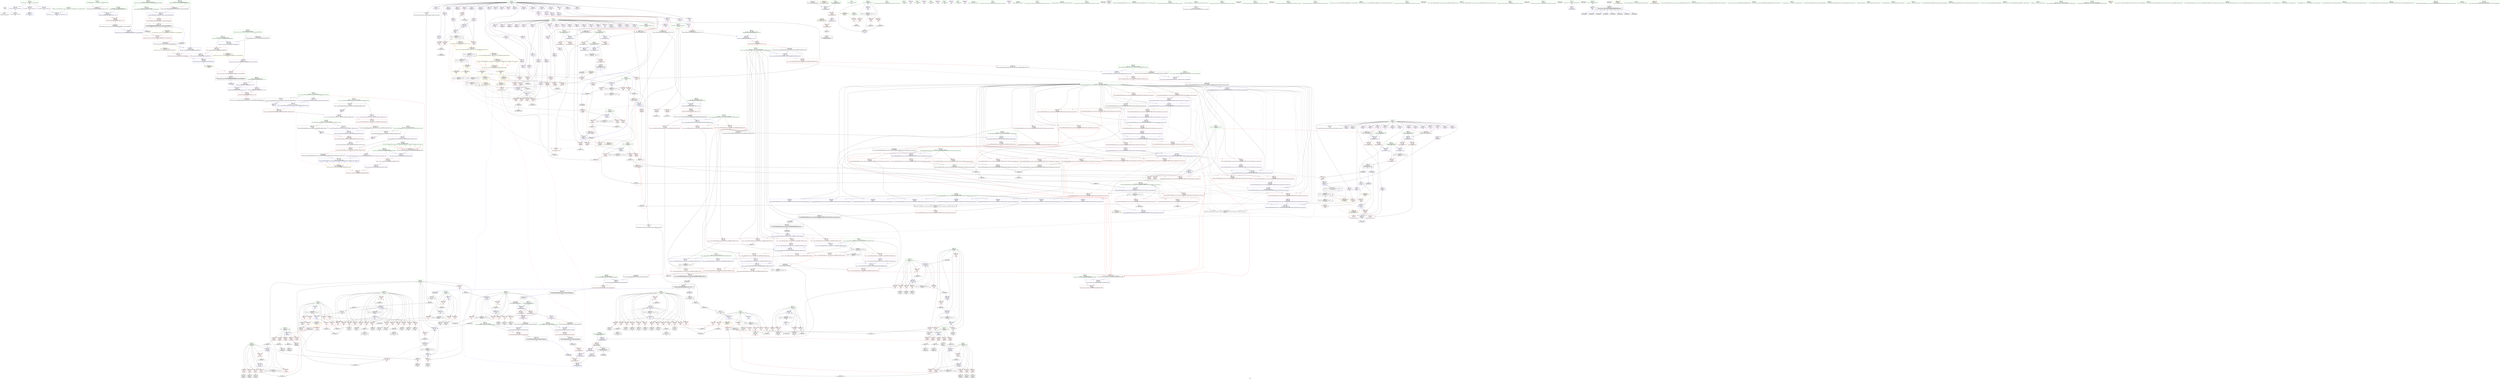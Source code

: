 digraph "SVFG" {
	label="SVFG";

	Node0x55723ef55420 [shape=record,color=grey,label="{NodeID: 0\nNullPtr}"];
	Node0x55723ef55420 -> Node0x55723efa2d50[style=solid];
	Node0x55723ef55420 -> Node0x55723efbf1d0[style=solid];
	Node0x55723efc1f80 [shape=record,color=blue,label="{NodeID: 609\n724\<--711\ncoerce.dive\<--__pred.coerce\n_ZSt11__remove_ifIPSt4pairIixEN9__gnu_cxx5__ops10_Iter_predIPFbRKS1_EEEET_SB_SB_T0_\n|{|<s1>25}}"];
	Node0x55723efc1f80 -> Node0x55723efbec60[style=dashed];
	Node0x55723efc1f80:s1 -> Node0x55723effd530[style=dashed,color=red];
	Node0x55723efa9b20 [shape=record,color=red,label="{NodeID: 443\n649\<--312\n\<--i92\nmain\n}"];
	Node0x55723efa9b20 -> Node0x55723efd4e40[style=solid];
	Node0x55723efad070 [shape=record,color=purple,label="{NodeID: 277\n561\<--15\nsecond114\<--box\nmain\n|{<s0>16}}"];
	Node0x55723efad070:s0 -> Node0x55723f0592b0[style=solid,color=red];
	Node0x55723ef9de30 [shape=record,color=green,label="{NodeID: 111\n1019\<--1020\n__t.addr\<--__t.addr_field_insensitive\n_ZSt7forwardIiEOT_RNSt16remove_referenceIS0_E4typeE\n}"];
	Node0x55723ef9de30 -> Node0x55723efbe850[style=solid];
	Node0x55723ef9de30 -> Node0x55723efc4340[style=solid];
	Node0x55723efd6dc0 [shape=record,color=grey,label="{NodeID: 886\n480 = Binary(479, 474, )\n}"];
	Node0x55723efd6dc0 -> Node0x55723efc1010[style=solid];
	Node0x55723efbf2d0 [shape=record,color=blue,label="{NodeID: 554\n65\<--64\na.addr\<--a\n_Z5judgeRKSt4pairIixE\n}"];
	Node0x55723efbf2d0 -> Node0x55723efb00c0[style=dashed];
	Node0x55723efa6e70 [shape=record,color=red,label="{NodeID: 388\n255\<--254\n\<--\n_ZSt3maxIxERKT_S2_S2_\n}"];
	Node0x55723efa6e70 -> Node0x55723efd9ac0[style=solid];
	Node0x55723efa23c0 [shape=record,color=purple,label="{NodeID: 222\n200\<--11\narrayidx37\<--toy\n_Z3dfsiixxx\n}"];
	Node0x55723ef9e840 [shape=record,color=green,label="{NodeID: 56\n304\<--305\ni23\<--i23_field_insensitive\nmain\n}"];
	Node0x55723ef9e840 -> Node0x55723efa7eb0[style=solid];
	Node0x55723ef9e840 -> Node0x55723efa7f80[style=solid];
	Node0x55723ef9e840 -> Node0x55723efa8050[style=solid];
	Node0x55723ef9e840 -> Node0x55723efa8120[style=solid];
	Node0x55723ef9e840 -> Node0x55723efa81f0[style=solid];
	Node0x55723ef9e840 -> Node0x55723efc08c0[style=solid];
	Node0x55723ef9e840 -> Node0x55723efc0cd0[style=solid];
	Node0x55723ef9e840 -> Node0x55723efc0da0[style=solid];
	Node0x55723efbc560 [shape=record,color=red,label="{NodeID: 499\n796\<--793\n\<--call\n_ZN9__gnu_cxx5__ops11__pred_iterIPFbRKSt4pairIixEEEENS0_10_Iter_predIT_EES9_\n|{<s0>29}}"];
	Node0x55723efbc560:s0 -> Node0x55723f05a460[style=solid,color=red];
	Node0x55723efafe50 [shape=record,color=red,label="{NodeID: 333\n534\<--22\n\<--m\nmain\n}"];
	Node0x55723efafe50 -> Node0x55723efd31c0[style=solid];
	Node0x55723f05b030 [shape=record,color=black,label="{NodeID: 1274\n78 = PHI(168, 218, 570, )\n1st arg _Z3dfsiixxx }"];
	Node0x55723f05b030 -> Node0x55723efbf470[style=solid];
	Node0x55723efa56e0 [shape=record,color=black,label="{NodeID: 167\n601\<--600\nidxprom135\<--\nmain\n}"];
	Node0x55723ef78e50 [shape=record,color=green,label="{NodeID: 1\n7\<--1\n__dso_handle\<--dummyObj\nGlob }"];
	Node0x55723efc2050 [shape=record,color=blue,label="{NodeID: 610\n716\<--709\n__first.addr\<--__first\n_ZSt11__remove_ifIPSt4pairIixEN9__gnu_cxx5__ops10_Iter_predIPFbRKS1_EEEET_SB_SB_T0_\n}"];
	Node0x55723efc2050 -> Node0x55723efbb860[style=dashed];
	Node0x55723efc2050 -> Node0x55723efc22c0[style=dashed];
	Node0x55723efa9bf0 [shape=record,color=red,label="{NodeID: 444\n533\<--314\n\<--j97\nmain\n}"];
	Node0x55723efa9bf0 -> Node0x55723efd82c0[style=solid];
	Node0x55723efad140 [shape=record,color=purple,label="{NodeID: 278\n573\<--15\narrayidx120\<--box\nmain\n}"];
	Node0x55723f0218a0 [shape=record,color=yellow,style=double,label="{NodeID: 1219\n6V_7 = CSCHI(MR_6V_3)\npts\{14 \}\nCS[]|{<s0>15}}"];
	Node0x55723f0218a0:s0 -> Node0x55723f015e00[style=dashed,color=red];
	Node0x55723ef9df00 [shape=record,color=green,label="{NodeID: 112\n1026\<--1027\n__t.addr\<--__t.addr_field_insensitive\n_ZSt7forwardIxEOT_RNSt16remove_referenceIS0_E4typeE\n}"];
	Node0x55723ef9df00 -> Node0x55723efbe920[style=solid];
	Node0x55723ef9df00 -> Node0x55723efc4410[style=solid];
	Node0x55723efd6f40 [shape=record,color=grey,label="{NodeID: 887\n139 = Binary(138, 107, )\n}"];
	Node0x55723efd6f40 -> Node0x55723efbf880[style=solid];
	Node0x55723efbf3a0 [shape=record,color=blue,label="{NodeID: 555\n82\<--77\ni.addr\<--i\n_Z3dfsiixxx\n}"];
	Node0x55723efbf3a0 -> Node0x55723efb0260[style=dashed];
	Node0x55723efbf3a0 -> Node0x55723efb0330[style=dashed];
	Node0x55723efbf3a0 -> Node0x55723efb0400[style=dashed];
	Node0x55723efbf3a0 -> Node0x55723efb04d0[style=dashed];
	Node0x55723efbf3a0 -> Node0x55723efb05a0[style=dashed];
	Node0x55723efa6f40 [shape=record,color=red,label="{NodeID: 389\n289\<--269\n\<--retval\n_ZSt3minIxERKT_S2_S2_\n}"];
	Node0x55723efa6f40 -> Node0x55723efa3e80[style=solid];
	Node0x55723efa2490 [shape=record,color=purple,label="{NodeID: 223\n201\<--11\nfirst38\<--toy\n_Z3dfsiixxx\n}"];
	Node0x55723efa2490 -> Node0x55723efb22e0[style=solid];
	Node0x55723ef9e910 [shape=record,color=green,label="{NodeID: 57\n306\<--307\nj\<--j_field_insensitive\nmain\n}"];
	Node0x55723ef9e910 -> Node0x55723efa82c0[style=solid];
	Node0x55723ef9e910 -> Node0x55723efa8390[style=solid];
	Node0x55723ef9e910 -> Node0x55723efa8460[style=solid];
	Node0x55723ef9e910 -> Node0x55723efa8530[style=solid];
	Node0x55723ef9e910 -> Node0x55723efa8600[style=solid];
	Node0x55723ef9e910 -> Node0x55723efa86d0[style=solid];
	Node0x55723ef9e910 -> Node0x55723efc0990[style=solid];
	Node0x55723ef9e910 -> Node0x55723efc0c00[style=solid];
	Node0x55723f0128c0 [shape=record,color=yellow,style=double,label="{NodeID: 998\n59V_1 = ENCHI(MR_59V_0)\npts\{297 \}\nFun[main]}"];
	Node0x55723f0128c0 -> Node0x55723efa74f0[style=dashed];
	Node0x55723efbc630 [shape=record,color=red,label="{NodeID: 500\n801\<--800\n\<--coerce.dive\n_ZN9__gnu_cxx5__ops11__pred_iterIPFbRKSt4pairIixEEEENS0_10_Iter_predIT_EES9_\n}"];
	Node0x55723efbc630 -> Node0x55723efa64b0[style=solid];
	Node0x55723efaff20 [shape=record,color=red,label="{NodeID: 334\n543\<--22\n\<--m\nmain\n}"];
	Node0x55723efaff20 -> Node0x55723efd7e40[style=solid];
	Node0x55723f05b1c0 [shape=record,color=black,label="{NodeID: 1275\n79 = PHI(175, 221, 577, )\n2nd arg _Z3dfsiixxx }"];
	Node0x55723f05b1c0 -> Node0x55723efbf540[style=solid];
	Node0x55723efa57b0 [shape=record,color=black,label="{NodeID: 168\n604\<--603\nidxprom137\<--\nmain\n}"];
	Node0x55723ef78b10 [shape=record,color=green,label="{NodeID: 2\n20\<--1\n\<--dummyObj\nCan only get source location for instruction, argument, global var or function.}"];
	Node0x55723efc2120 [shape=record,color=blue,label="{NodeID: 611\n718\<--710\n__last.addr\<--__last\n_ZSt11__remove_ifIPSt4pairIixEN9__gnu_cxx5__ops10_Iter_predIPFbRKS1_EEEET_SB_SB_T0_\n}"];
	Node0x55723efc2120 -> Node0x55723efbbfb0[style=dashed];
	Node0x55723efc2120 -> Node0x55723efbc080[style=dashed];
	Node0x55723efc2120 -> Node0x55723efbc150[style=dashed];
	Node0x55723efa9cc0 [shape=record,color=red,label="{NodeID: 445\n542\<--314\n\<--j97\nmain\n}"];
	Node0x55723efa9cc0 -> Node0x55723efd7e40[style=solid];
	Node0x55723efad210 [shape=record,color=purple,label="{NodeID: 279\n574\<--15\nsecond121\<--box\nmain\n}"];
	Node0x55723efad210 -> Node0x55723efbaf70[style=solid];
	Node0x55723f021a00 [shape=record,color=yellow,style=double,label="{NodeID: 1220\n8V_7 = CSCHI(MR_8V_3)\npts\{18 \}\nCS[]|{<s0>15}}"];
	Node0x55723f021a00:s0 -> Node0x55723f015e00[style=dashed,color=red];
	Node0x55723ef9dfd0 [shape=record,color=green,label="{NodeID: 113\n1033\<--1034\n__t.addr\<--__t.addr_field_insensitive\n_ZSt4moveIRPFbRKSt4pairIixEEEONSt16remove_referenceIT_E4typeEOS8_\n}"];
	Node0x55723ef9dfd0 -> Node0x55723efbe9f0[style=solid];
	Node0x55723ef9dfd0 -> Node0x55723efc44e0[style=solid];
	Node0x55723efd70c0 [shape=record,color=grey,label="{NodeID: 888\n962 = Binary(961, 963, )\n}"];
	Node0x55723efd70c0 -> Node0x55723efc3bf0[style=solid];
	Node0x55723efbf470 [shape=record,color=blue,label="{NodeID: 556\n84\<--78\nj.addr\<--j\n_Z3dfsiixxx\n}"];
	Node0x55723efbf470 -> Node0x55723efb0670[style=dashed];
	Node0x55723efbf470 -> Node0x55723efb0740[style=dashed];
	Node0x55723efbf470 -> Node0x55723efb0810[style=dashed];
	Node0x55723efbf470 -> Node0x55723efb08e0[style=dashed];
	Node0x55723efbf470 -> Node0x55723efb09b0[style=dashed];
	Node0x55723efa7010 [shape=record,color=red,label="{NodeID: 390\n279\<--271\n\<--__a.addr\n_ZSt3minIxERKT_S2_S2_\n}"];
	Node0x55723efa7010 -> Node0x55723efa7420[style=solid];
	Node0x55723efa2560 [shape=record,color=purple,label="{NodeID: 224\n212\<--11\narrayidx46\<--toy\n_Z3dfsiixxx\n}"];
	Node0x55723ef9e9e0 [shape=record,color=green,label="{NodeID: 58\n308\<--309\ni50\<--i50_field_insensitive\nmain\n}"];
	Node0x55723ef9e9e0 -> Node0x55723efa87a0[style=solid];
	Node0x55723ef9e9e0 -> Node0x55723efa8870[style=solid];
	Node0x55723ef9e9e0 -> Node0x55723efa8940[style=solid];
	Node0x55723ef9e9e0 -> Node0x55723efa8a10[style=solid];
	Node0x55723ef9e9e0 -> Node0x55723efa8ae0[style=solid];
	Node0x55723ef9e9e0 -> Node0x55723efc0e70[style=solid];
	Node0x55723ef9e9e0 -> Node0x55723efc1280[style=solid];
	Node0x55723ef9e9e0 -> Node0x55723efc1350[style=solid];
	Node0x55723efbc700 [shape=record,color=red,label="{NodeID: 501\n823\<--809\n\<--__first.addr\n_ZSt9__find_ifIPSt4pairIixEN9__gnu_cxx5__ops10_Iter_predIPFbRKS1_EEEET_SB_SB_T0_\n|{<s0>32}}"];
	Node0x55723efbc700:s0 -> Node0x55723f05bc20[style=solid,color=red];
	Node0x55723efafff0 [shape=record,color=red,label="{NodeID: 335\n656\<--22\n\<--m\nmain\n}"];
	Node0x55723efafff0 -> Node0x55723efa60a0[style=solid];
	Node0x55723f05b350 [shape=record,color=black,label="{NodeID: 1276\n80 = PHI(178, 228, 584, )\n3rd arg _Z3dfsiixxx }"];
	Node0x55723f05b350 -> Node0x55723efbf610[style=solid];
	Node0x55723efa5880 [shape=record,color=black,label="{NodeID: 169\n607\<--606\nidxprom139\<--\nmain\n}"];
	Node0x55723ef78ba0 [shape=record,color=green,label="{NodeID: 3\n24\<--1\n.str\<--dummyObj\nGlob }"];
	Node0x55723efc21f0 [shape=record,color=blue, style = dotted,label="{NodeID: 612\n1060\<--1062\noffset_0\<--dummyVal\n_ZSt11__remove_ifIPSt4pairIixEN9__gnu_cxx5__ops10_Iter_predIPFbRKS1_EEEET_SB_SB_T0_\n}"];
	Node0x55723efc21f0 -> Node0x55723efbc490[style=dashed];
	Node0x55723efa9d90 [shape=record,color=red,label="{NodeID: 446\n551\<--314\n\<--j97\nmain\n}"];
	Node0x55723efa9d90 -> Node0x55723efa5060[style=solid];
	Node0x55723efad2e0 [shape=record,color=purple,label="{NodeID: 280\n319\<--24\n\<--.str\nmain\n}"];
	Node0x55723f021ae0 [shape=record,color=yellow,style=double,label="{NodeID: 1221\n6V_8 = CSCHI(MR_6V_7)\npts\{14 \}\nCS[]|{|<s4>16|<s5>17}}"];
	Node0x55723f021ae0 -> Node0x55723efbadd0[style=dashed];
	Node0x55723f021ae0 -> Node0x55723efbaea0[style=dashed];
	Node0x55723f021ae0 -> Node0x55723efbb040[style=dashed];
	Node0x55723f021ae0 -> Node0x55723effdfb0[style=dashed];
	Node0x55723f021ae0:s4 -> Node0x55723effca20[style=dashed,color=red];
	Node0x55723f021ae0:s5 -> Node0x55723f016590[style=dashed,color=red];
	Node0x55723ef9e0a0 [shape=record,color=green,label="{NodeID: 114\n1041\<--1042\nthis.addr\<--this.addr_field_insensitive\n_ZN9__gnu_cxx5__ops10_Iter_predIPFbRKSt4pairIixEEEC2ES7_\n}"];
	Node0x55723ef9e0a0 -> Node0x55723efbeac0[style=solid];
	Node0x55723ef9e0a0 -> Node0x55723efc45b0[style=solid];
	Node0x55723efd7240 [shape=record,color=grey,label="{NodeID: 889\n970 = Binary(968, 969, )\n}"];
	Node0x55723efd7240 -> Node0x55723efd7540[style=solid];
	Node0x55723efbf540 [shape=record,color=blue,label="{NodeID: 557\n86\<--79\nrest1.addr\<--rest1\n_Z3dfsiixxx\n|{|<s5>6}}"];
	Node0x55723efbf540 -> Node0x55723efb0a80[style=dashed];
	Node0x55723efbf540 -> Node0x55723efb0b50[style=dashed];
	Node0x55723efbf540 -> Node0x55723efb0c20[style=dashed];
	Node0x55723efbf540 -> Node0x55723efb2140[style=dashed];
	Node0x55723efbf540 -> Node0x55723efb2480[style=dashed];
	Node0x55723efbf540:s5 -> Node0x55723effceb0[style=dashed,color=red];
	Node0x55723efa70e0 [shape=record,color=red,label="{NodeID: 391\n286\<--271\n\<--__a.addr\n_ZSt3minIxERKT_S2_S2_\n}"];
	Node0x55723efa70e0 -> Node0x55723efc0310[style=solid];
	Node0x55723efa2630 [shape=record,color=purple,label="{NodeID: 225\n213\<--11\nsecond47\<--toy\n_Z3dfsiixxx\n|{<s0>6}}"];
	Node0x55723efa2630:s0 -> Node0x55723f0592b0[style=solid,color=red];
	Node0x55723ef9eab0 [shape=record,color=green,label="{NodeID: 59\n310\<--311\nj54\<--j54_field_insensitive\nmain\n}"];
	Node0x55723ef9eab0 -> Node0x55723efa8bb0[style=solid];
	Node0x55723ef9eab0 -> Node0x55723efa8c80[style=solid];
	Node0x55723ef9eab0 -> Node0x55723efa8d50[style=solid];
	Node0x55723ef9eab0 -> Node0x55723efa8e20[style=solid];
	Node0x55723ef9eab0 -> Node0x55723efa8ef0[style=solid];
	Node0x55723ef9eab0 -> Node0x55723efa8fc0[style=solid];
	Node0x55723ef9eab0 -> Node0x55723efc0f40[style=solid];
	Node0x55723ef9eab0 -> Node0x55723efc11b0[style=solid];
	Node0x55723efbc7d0 [shape=record,color=red,label="{NodeID: 502\n824\<--811\n\<--__last.addr\n_ZSt9__find_ifIPSt4pairIixEN9__gnu_cxx5__ops10_Iter_predIPFbRKS1_EEEET_SB_SB_T0_\n|{<s0>32}}"];
	Node0x55723efbc7d0:s0 -> Node0x55723f05bd30[style=solid,color=red];
	Node0x55723efb00c0 [shape=record,color=red,label="{NodeID: 336\n68\<--65\n\<--a.addr\n_Z5judgeRKSt4pairIixE\n}"];
	Node0x55723efb00c0 -> Node0x55723efada90[style=solid];
	Node0x55723f05b510 [shape=record,color=black,label="{NodeID: 1277\n81 = PHI(181, 231, 593, )\n4th arg _Z3dfsiixxx }"];
	Node0x55723f05b510 -> Node0x55723efbf6e0[style=solid];
	Node0x55723efa5950 [shape=record,color=black,label="{NodeID: 170\n613\<--612\nidxprom143\<--add142\nmain\n}"];
	Node0x55723ef9a2e0 [shape=record,color=green,label="{NodeID: 4\n26\<--1\n.str.1\<--dummyObj\nGlob }"];
	Node0x55723efc22c0 [shape=record,color=blue,label="{NodeID: 613\n716\<--738\n__first.addr\<--call\n_ZSt11__remove_ifIPSt4pairIixEN9__gnu_cxx5__ops10_Iter_predIPFbRKS1_EEEET_SB_SB_T0_\n}"];
	Node0x55723efc22c0 -> Node0x55723efbb930[style=dashed];
	Node0x55723efc22c0 -> Node0x55723efbba00[style=dashed];
	Node0x55723efc22c0 -> Node0x55723efbbad0[style=dashed];
	Node0x55723efc22c0 -> Node0x55723efbbba0[style=dashed];
	Node0x55723efc22c0 -> Node0x55723efc2530[style=dashed];
	Node0x55723efc22c0 -> Node0x55723f007f80[style=dashed];
	Node0x55723efa9e60 [shape=record,color=red,label="{NodeID: 447\n562\<--314\n\<--j97\nmain\n}"];
	Node0x55723efa9e60 -> Node0x55723efa5200[style=solid];
	Node0x55723efad3b0 [shape=record,color=purple,label="{NodeID: 281\n331\<--26\n\<--.str.1\nmain\n}"];
	Node0x55723f021c40 [shape=record,color=yellow,style=double,label="{NodeID: 1222\n8V_8 = CSCHI(MR_8V_7)\npts\{18 \}\nCS[]|{|<s4>16|<s5>17}}"];
	Node0x55723f021c40 -> Node0x55723efbad00[style=dashed];
	Node0x55723f021c40 -> Node0x55723efbaea0[style=dashed];
	Node0x55723f021c40 -> Node0x55723efbaf70[style=dashed];
	Node0x55723f021c40 -> Node0x55723effe480[style=dashed];
	Node0x55723f021c40:s4 -> Node0x55723effcb30[style=dashed,color=red];
	Node0x55723f021c40:s5 -> Node0x55723f0166a0[style=dashed,color=red];
	Node0x55723efa2b80 [shape=record,color=green,label="{NodeID: 115\n1043\<--1044\n__pred.addr\<--__pred.addr_field_insensitive\n_ZN9__gnu_cxx5__ops10_Iter_predIPFbRKSt4pairIixEEEC2ES7_\n|{|<s1>42}}"];
	Node0x55723efa2b80 -> Node0x55723efc4680[style=solid];
	Node0x55723efa2b80:s1 -> Node0x55723f051ed0[style=solid,color=red];
	Node0x55723efd73c0 [shape=record,color=grey,label="{NodeID: 890\n439 = Binary(438, 107, )\n}"];
	Node0x55723efd73c0 -> Node0x55723efc0da0[style=solid];
	Node0x55723efbf610 [shape=record,color=blue,label="{NodeID: 558\n88\<--80\nrest2.addr\<--rest2\n_Z3dfsiixxx\n|{|<s4>4}}"];
	Node0x55723efbf610 -> Node0x55723efb0cf0[style=dashed];
	Node0x55723efbf610 -> Node0x55723efb0dc0[style=dashed];
	Node0x55723efbf610 -> Node0x55723efb2140[style=dashed];
	Node0x55723efbf610 -> Node0x55723efb2480[style=dashed];
	Node0x55723efbf610:s4 -> Node0x55723effceb0[style=dashed,color=red];
	Node0x55723efa71b0 [shape=record,color=red,label="{NodeID: 392\n277\<--273\n\<--__b.addr\n_ZSt3minIxERKT_S2_S2_\n}"];
	Node0x55723efa71b0 -> Node0x55723efa7350[style=solid];
	Node0x55723efa2700 [shape=record,color=purple,label="{NodeID: 226\n224\<--11\narrayidx51\<--toy\n_Z3dfsiixxx\n}"];
	Node0x55723ef9eb80 [shape=record,color=green,label="{NodeID: 60\n312\<--313\ni92\<--i92_field_insensitive\nmain\n}"];
	Node0x55723ef9eb80 -> Node0x55723efa9090[style=solid];
	Node0x55723ef9eb80 -> Node0x55723efa9160[style=solid];
	Node0x55723ef9eb80 -> Node0x55723efa9230[style=solid];
	Node0x55723ef9eb80 -> Node0x55723efa9300[style=solid];
	Node0x55723ef9eb80 -> Node0x55723efa93d0[style=solid];
	Node0x55723ef9eb80 -> Node0x55723efa94a0[style=solid];
	Node0x55723ef9eb80 -> Node0x55723efa9570[style=solid];
	Node0x55723ef9eb80 -> Node0x55723efa9640[style=solid];
	Node0x55723ef9eb80 -> Node0x55723efa9710[style=solid];
	Node0x55723ef9eb80 -> Node0x55723efa97e0[style=solid];
	Node0x55723ef9eb80 -> Node0x55723efa98b0[style=solid];
	Node0x55723ef9eb80 -> Node0x55723efa9980[style=solid];
	Node0x55723ef9eb80 -> Node0x55723efa9a50[style=solid];
	Node0x55723ef9eb80 -> Node0x55723efa9b20[style=solid];
	Node0x55723ef9eb80 -> Node0x55723efc15c0[style=solid];
	Node0x55723ef9eb80 -> Node0x55723efc1aa0[style=solid];
	Node0x55723efbc8a0 [shape=record,color=red,label="{NodeID: 503\n832\<--831\n\<--coerce.dive2\n_ZSt9__find_ifIPSt4pairIixEN9__gnu_cxx5__ops10_Iter_predIPFbRKS1_EEEET_SB_SB_T0_\n|{<s0>32}}"];
	Node0x55723efbc8a0:s0 -> Node0x55723f05be70[style=solid,color=red];
	Node0x55723efb0190 [shape=record,color=red,label="{NodeID: 337\n70\<--69\n\<--first\n_Z5judgeRKSt4pairIixE\n}"];
	Node0x55723efb0190 -> Node0x55723efd9c40[style=solid];
	Node0x55723f05b6d0 [shape=record,color=black,label="{NodeID: 1278\n804 = PHI(728, )\n0th arg _ZSt9__find_ifIPSt4pairIixEN9__gnu_cxx5__ops10_Iter_predIPFbRKS1_EEEET_SB_SB_T0_ }"];
	Node0x55723f05b6d0 -> Node0x55723efc2a10[style=solid];
	Node0x55723efa5a20 [shape=record,color=black,label="{NodeID: 171\n616\<--615\nidxprom145\<--\nmain\n}"];
	Node0x55723ef9a370 [shape=record,color=green,label="{NodeID: 5\n28\<--1\n.str.2\<--dummyObj\nGlob }"];
	Node0x55723efc2390 [shape=record,color=blue,label="{NodeID: 614\n712\<--746\nretval\<--\n_ZSt11__remove_ifIPSt4pairIixEN9__gnu_cxx5__ops10_Iter_predIPFbRKS1_EEEET_SB_SB_T0_\n}"];
	Node0x55723efc2390 -> Node0x55723f007a80[style=dashed];
	Node0x55723efa9f30 [shape=record,color=red,label="{NodeID: 448\n570\<--314\n\<--j97\nmain\n|{<s0>17}}"];
	Node0x55723efa9f30:s0 -> Node0x55723f05b030[style=solid,color=red];
	Node0x55723efad480 [shape=record,color=purple,label="{NodeID: 282\n341\<--28\n\<--.str.2\nmain\n}"];
	Node0x55723f021d20 [shape=record,color=yellow,style=double,label="{NodeID: 1223\n109V_2 = CSCHI(MR_109V_1)\npts\{7890000 \}\nCS[]}"];
	Node0x55723f021d20 -> Node0x55723efbc630[style=dashed];
	Node0x55723efa2c50 [shape=record,color=green,label="{NodeID: 116\n36\<--1053\n_GLOBAL__sub_I_fuseidenamida_2_1.cpp\<--_GLOBAL__sub_I_fuseidenamida_2_1.cpp_field_insensitive\n}"];
	Node0x55723efa2c50 -> Node0x55723efbf0d0[style=solid];
	Node0x55723efd7540 [shape=record,color=grey,label="{NodeID: 891\n971 = Binary(970, 510, )\n}"];
	Node0x55723efbf6e0 [shape=record,color=blue,label="{NodeID: 559\n90\<--81\ncur.addr\<--cur\n_Z3dfsiixxx\n|{|<s3>3}}"];
	Node0x55723efbf6e0 -> Node0x55723efb0e90[style=dashed];
	Node0x55723efbf6e0 -> Node0x55723efb0f60[style=dashed];
	Node0x55723efbf6e0 -> Node0x55723efb1ed0[style=dashed];
	Node0x55723efbf6e0:s3 -> Node0x55723f016100[style=dashed,color=red];
	Node0x55723efa7280 [shape=record,color=red,label="{NodeID: 393\n283\<--273\n\<--__b.addr\n_ZSt3minIxERKT_S2_S2_\n}"];
	Node0x55723efa7280 -> Node0x55723efc0240[style=solid];
	Node0x55723efa27d0 [shape=record,color=purple,label="{NodeID: 227\n225\<--11\nsecond52\<--toy\n_Z3dfsiixxx\n}"];
	Node0x55723efa27d0 -> Node0x55723efb2550[style=solid];
	Node0x55723ef9ec50 [shape=record,color=green,label="{NodeID: 61\n314\<--315\nj97\<--j97_field_insensitive\nmain\n}"];
	Node0x55723ef9ec50 -> Node0x55723efa9bf0[style=solid];
	Node0x55723ef9ec50 -> Node0x55723efa9cc0[style=solid];
	Node0x55723ef9ec50 -> Node0x55723efa9d90[style=solid];
	Node0x55723ef9ec50 -> Node0x55723efa9e60[style=solid];
	Node0x55723ef9ec50 -> Node0x55723efa9f30[style=solid];
	Node0x55723ef9ec50 -> Node0x55723efaa000[style=solid];
	Node0x55723ef9ec50 -> Node0x55723efaa0d0[style=solid];
	Node0x55723ef9ec50 -> Node0x55723efaa1a0[style=solid];
	Node0x55723ef9ec50 -> Node0x55723efaa270[style=solid];
	Node0x55723ef9ec50 -> Node0x55723efaa340[style=solid];
	Node0x55723ef9ec50 -> Node0x55723efaa410[style=solid];
	Node0x55723ef9ec50 -> Node0x55723efaa4e0[style=solid];
	Node0x55723ef9ec50 -> Node0x55723efaa5b0[style=solid];
	Node0x55723ef9ec50 -> Node0x55723efaa680[style=solid];
	Node0x55723ef9ec50 -> Node0x55723efc1690[style=solid];
	Node0x55723ef9ec50 -> Node0x55723efc19d0[style=solid];
	Node0x55723efbc970 [shape=record,color=red,label="{NodeID: 504\n851\<--845\nthis1\<--this.addr\n_ZN9__gnu_cxx5__ops10_Iter_predIPFbRKSt4pairIixEEEclIPS3_EEbT_\n}"];
	Node0x55723efbc970 -> Node0x55723efae6c0[style=solid];
	Node0x55723efb0260 [shape=record,color=red,label="{NodeID: 338\n105\<--82\n\<--i.addr\n_Z3dfsiixxx\n}"];
	Node0x55723efb0260 -> Node0x55723efd3040[style=solid];
	Node0x55723f05b7e0 [shape=record,color=black,label="{NodeID: 1279\n805 = PHI(729, )\n1st arg _ZSt9__find_ifIPSt4pairIixEN9__gnu_cxx5__ops10_Iter_predIPFbRKS1_EEEET_SB_SB_T0_ }"];
	Node0x55723f05b7e0 -> Node0x55723efc2ae0[style=solid];
	Node0x55723efa5af0 [shape=record,color=black,label="{NodeID: 172\n620\<--619\nidxprom147\<--\nmain\n}"];
	Node0x55723ef9ac10 [shape=record,color=green,label="{NodeID: 6\n30\<--1\n.str.3\<--dummyObj\nGlob }"];
	Node0x55723efc2460 [shape=record,color=blue,label="{NodeID: 615\n722\<--749\n__result\<--\n_ZSt11__remove_ifIPSt4pairIixEN9__gnu_cxx5__ops10_Iter_predIPFbRKS1_EEEET_SB_SB_T0_\n}"];
	Node0x55723efc2460 -> Node0x55723effc060[style=dashed];
	Node0x55723efaa000 [shape=record,color=red,label="{NodeID: 449\n578\<--314\n\<--j97\nmain\n}"];
	Node0x55723efaa000 -> Node0x55723efa53a0[style=solid];
	Node0x55723efad550 [shape=record,color=purple,label="{NodeID: 283\n357\<--30\n\<--.str.3\nmain\n}"];
	Node0x55723f021e80 [shape=record,color=yellow,style=double,label="{NodeID: 1224\n4V_2 = CSCHI(MR_4V_1)\npts\{14 18 \}\nCS[]|{<s0>14|<s1>14|<s2>15|<s3>15}}"];
	Node0x55723f021e80:s0 -> Node0x55723f0218a0[style=dashed,color=blue];
	Node0x55723f021e80:s1 -> Node0x55723f021a00[style=dashed,color=blue];
	Node0x55723f021e80:s2 -> Node0x55723f021ae0[style=dashed,color=blue];
	Node0x55723f021e80:s3 -> Node0x55723f021c40[style=dashed,color=blue];
	Node0x55723efa2d50 [shape=record,color=black,label="{NodeID: 117\n2\<--3\ndummyVal\<--dummyVal\n}"];
	Node0x55723efd76c0 [shape=record,color=grey,label="{NodeID: 892\n664 = Binary(663, 107, )\n}"];
	Node0x55723efd76c0 -> Node0x55723efc1b70[style=solid];
	Node0x55723efbf7b0 [shape=record,color=blue,label="{NodeID: 560\n125\<--117\narrayidx9\<--\n_Z3dfsiixxx\n|{|<s1>5|<s2>7}}"];
	Node0x55723efbf7b0 -> Node0x55723f00d480[style=dashed];
	Node0x55723efbf7b0:s1 -> Node0x55723f017120[style=dashed,color=red];
	Node0x55723efbf7b0:s2 -> Node0x55723f017120[style=dashed,color=red];
	Node0x55723efa7350 [shape=record,color=red,label="{NodeID: 394\n278\<--277\n\<--\n_ZSt3minIxERKT_S2_S2_\n}"];
	Node0x55723efa7350 -> Node0x55723efd91c0[style=solid];
	Node0x55723efa28a0 [shape=record,color=purple,label="{NodeID: 228\n372\<--11\narrayidx14\<--toy\nmain\n}"];
	Node0x55723ef9ed20 [shape=record,color=green,label="{NodeID: 62\n316\<--317\nmini\<--mini_field_insensitive\nmain\n}"];
	Node0x55723ef9ed20 -> Node0x55723efaa750[style=solid];
	Node0x55723ef9ed20 -> Node0x55723efaa820[style=solid];
	Node0x55723ef9ed20 -> Node0x55723efaa8f0[style=solid];
	Node0x55723ef9ed20 -> Node0x55723efc1760[style=solid];
	Node0x55723efbca40 [shape=record,color=red,label="{NodeID: 505\n854\<--847\n\<--__it.addr\n_ZN9__gnu_cxx5__ops10_Iter_predIPFbRKSt4pairIixEEEclIPS3_EEbT_\n}"];
	Node0x55723efb0330 [shape=record,color=red,label="{NodeID: 339\n118\<--82\n\<--i.addr\n_Z3dfsiixxx\n}"];
	Node0x55723efb0330 -> Node0x55723efd6c40[style=solid];
	Node0x55723f05b8f0 [shape=record,color=black,label="{NodeID: 1280\n806 = PHI(737, )\n2nd arg _ZSt9__find_ifIPSt4pairIixEN9__gnu_cxx5__ops10_Iter_predIPFbRKS1_EEEET_SB_SB_T0_ }"];
	Node0x55723f05b8f0 -> Node0x55723efc2940[style=solid];
	Node0x55723efa5bc0 [shape=record,color=black,label="{NodeID: 173\n624\<--623\nidxprom150\<--add149\nmain\n}"];
	Node0x55723ef9aca0 [shape=record,color=green,label="{NodeID: 7\n32\<--1\n.str.4\<--dummyObj\nGlob }"];
	Node0x55723efc2530 [shape=record,color=blue,label="{NodeID: 616\n716\<--752\n__first.addr\<--incdec.ptr\n_ZSt11__remove_ifIPSt4pairIixEN9__gnu_cxx5__ops10_Iter_predIPFbRKS1_EEEET_SB_SB_T0_\n}"];
	Node0x55723efc2530 -> Node0x55723efbbc70[style=dashed];
	Node0x55723efc2530 -> Node0x55723efbbd40[style=dashed];
	Node0x55723efc2530 -> Node0x55723efbbe10[style=dashed];
	Node0x55723efc2530 -> Node0x55723efbbee0[style=dashed];
	Node0x55723efc2530 -> Node0x55723efc26d0[style=dashed];
	Node0x55723efc2530 -> Node0x55723f007f80[style=dashed];
	Node0x55723efaa0d0 [shape=record,color=red,label="{NodeID: 450\n589\<--314\n\<--j97\nmain\n}"];
	Node0x55723efaa0d0 -> Node0x55723efa5540[style=solid];
	Node0x55723efad620 [shape=record,color=purple,label="{NodeID: 284\n378\<--30\n\<--.str.3\nmain\n}"];
	Node0x55723efa2e50 [shape=record,color=black,label="{NodeID: 118\n9\<--8\n\<--dp\nCan only get source location for instruction, argument, global var or function.}"];
	Node0x55723efd7840 [shape=record,color=grey,label="{NodeID: 893\n123 = Binary(122, 107, )\n}"];
	Node0x55723efd7840 -> Node0x55723efa3660[style=solid];
	Node0x55723efbf880 [shape=record,color=blue,label="{NodeID: 561\n92\<--139\nk\<--add13\n_Z3dfsiixxx\n}"];
	Node0x55723efbf880 -> Node0x55723efb1030[style=dashed];
	Node0x55723efbf880 -> Node0x55723efb1100[style=dashed];
	Node0x55723efbf880 -> Node0x55723efb11d0[style=dashed];
	Node0x55723efbf880 -> Node0x55723efb12a0[style=dashed];
	Node0x55723efbf880 -> Node0x55723efb1370[style=dashed];
	Node0x55723efbf880 -> Node0x55723efb1440[style=dashed];
	Node0x55723efbf880 -> Node0x55723efbfa20[style=dashed];
	Node0x55723efbf880 -> Node0x55723f00c080[style=dashed];
	Node0x55723efa7420 [shape=record,color=red,label="{NodeID: 395\n280\<--279\n\<--\n_ZSt3minIxERKT_S2_S2_\n}"];
	Node0x55723efa7420 -> Node0x55723efd91c0[style=solid];
	Node0x55723efa2970 [shape=record,color=purple,label="{NodeID: 229\n373\<--11\nsecond15\<--toy\nmain\n}"];
	Node0x55723ef9edf0 [shape=record,color=green,label="{NodeID: 63\n321\<--322\nscanf\<--scanf_field_insensitive\n}"];
	Node0x55723efbcb10 [shape=record,color=red,label="{NodeID: 506\n853\<--852\n\<--_M_pred\n_ZN9__gnu_cxx5__ops10_Iter_predIPFbRKSt4pairIixEEEclIPS3_EEbT_\n}"];
	Node0x55723efb0400 [shape=record,color=red,label="{NodeID: 340\n138\<--82\n\<--i.addr\n_Z3dfsiixxx\n}"];
	Node0x55723efb0400 -> Node0x55723efd6f40[style=solid];
	Node0x55723f05ba00 [shape=record,color=black,label="{NodeID: 1281\n865 = PHI(768, )\n0th arg _ZNSt4pairIixEaSEOS0_ }"];
	Node0x55723f05ba00 -> Node0x55723efc2ef0[style=solid];
	Node0x55723efa5c90 [shape=record,color=black,label="{NodeID: 174\n627\<--626\nidxprom152\<--\nmain\n}"];
	Node0x55723ef9ad30 [shape=record,color=green,label="{NodeID: 8\n35\<--1\n\<--dummyObj\nCan only get source location for instruction, argument, global var or function.}"];
	Node0x55723efc2600 [shape=record,color=blue,label="{NodeID: 617\n722\<--773\n__result\<--incdec.ptr7\n_ZSt11__remove_ifIPSt4pairIixEN9__gnu_cxx5__ops10_Iter_predIPFbRKS1_EEEET_SB_SB_T0_\n}"];
	Node0x55723efc2600 -> Node0x55723effc060[style=dashed];
	Node0x55723efaa1a0 [shape=record,color=red,label="{NodeID: 451\n600\<--314\n\<--j97\nmain\n}"];
	Node0x55723efaa1a0 -> Node0x55723efa56e0[style=solid];
	Node0x55723efad6f0 [shape=record,color=purple,label="{NodeID: 285\n660\<--32\n\<--.str.4\nmain\n}"];
	Node0x55723f0520d0 [shape=record,color=black,label="{NodeID: 1226\n64 = PHI()\n0th arg _Z5judgeRKSt4pairIixE }"];
	Node0x55723f0520d0 -> Node0x55723efbf2d0[style=solid];
	Node0x55723efa2f50 [shape=record,color=black,label="{NodeID: 119\n12\<--11\n\<--toy\nCan only get source location for instruction, argument, global var or function.}"];
	Node0x55723efa2f50 -> Node0x55723efd55c0[style=solid];
	Node0x55723f017120 [shape=record,color=yellow,style=double,label="{NodeID: 1060\n32V_1 = ENCHI(MR_32V_0)\npts\{100000 \}\nFun[_Z3dfsiixxx]|{|<s2>3}}"];
	Node0x55723f017120 -> Node0x55723efb1ed0[style=dashed];
	Node0x55723f017120 -> Node0x55723efbf7b0[style=dashed];
	Node0x55723f017120:s2 -> Node0x55723f0164b0[style=dashed,color=red];
	Node0x55723efd79c0 [shape=record,color=grey,label="{NodeID: 894\n556 = cmp(550, 555, )\n}"];
	Node0x55723efbf950 [shape=record,color=blue,label="{NodeID: 562\n94\<--165\nmini\<--\n_Z3dfsiixxx\n}"];
	Node0x55723efbf950 -> Node0x55723efb1510[style=dashed];
	Node0x55723efbf950 -> Node0x55723efb15e0[style=dashed];
	Node0x55723efbf950 -> Node0x55723efb16b0[style=dashed];
	Node0x55723efbf950 -> Node0x55723f00c580[style=dashed];
	Node0x55723efa74f0 [shape=record,color=red,label="{NodeID: 396\n326\<--296\n\<--t\nmain\n}"];
	Node0x55723efa74f0 -> Node0x55723efd7b40[style=solid];
	Node0x55723efa2a40 [shape=record,color=purple,label="{NodeID: 230\n376\<--11\narrayidx17\<--toy\nmain\n}"];
	Node0x55723ef9eef0 [shape=record,color=green,label="{NodeID: 64\n333\<--334\nprintf\<--printf_field_insensitive\n}"];
	Node0x55723efbcbe0 [shape=record,color=red,label="{NodeID: 507\n862\<--859\n\<--__t.addr\n_ZSt4moveIRSt4pairIixEEONSt16remove_referenceIT_E4typeEOS4_\n}"];
	Node0x55723efbcbe0 -> Node0x55723efa68c0[style=solid];
	Node0x55723efb04d0 [shape=record,color=red,label="{NodeID: 341\n203\<--82\n\<--i.addr\n_Z3dfsiixxx\n}"];
	Node0x55723efb04d0 -> Node0x55723efa3b40[style=solid];
	Node0x55723f05bb10 [shape=record,color=black,label="{NodeID: 1282\n866 = PHI(765, )\n1st arg _ZNSt4pairIixEaSEOS0_ }"];
	Node0x55723f05bb10 -> Node0x55723efc2fc0[style=solid];
	Node0x55723efa5d60 [shape=record,color=black,label="{NodeID: 175\n630\<--629\nidxprom154\<--\nmain\n}"];
	Node0x55723ef9adc0 [shape=record,color=green,label="{NodeID: 9\n72\<--1\n\<--dummyObj\nCan only get source location for instruction, argument, global var or function.}"];
	Node0x55723efc26d0 [shape=record,color=blue,label="{NodeID: 618\n716\<--778\n__first.addr\<--incdec.ptr9\n_ZSt11__remove_ifIPSt4pairIixEN9__gnu_cxx5__ops10_Iter_predIPFbRKS1_EEEET_SB_SB_T0_\n}"];
	Node0x55723efc26d0 -> Node0x55723efbbc70[style=dashed];
	Node0x55723efc26d0 -> Node0x55723efbbd40[style=dashed];
	Node0x55723efc26d0 -> Node0x55723efbbe10[style=dashed];
	Node0x55723efc26d0 -> Node0x55723efbbee0[style=dashed];
	Node0x55723efc26d0 -> Node0x55723efc26d0[style=dashed];
	Node0x55723efc26d0 -> Node0x55723f007f80[style=dashed];
	Node0x55723efaa270 [shape=record,color=red,label="{NodeID: 452\n606\<--314\n\<--j97\nmain\n}"];
	Node0x55723efaa270 -> Node0x55723efa5880[style=solid];
	Node0x55723efad7c0 [shape=record,color=purple,label="{NodeID: 286\n1057\<--34\nllvm.global_ctors_0\<--llvm.global_ctors\nGlob }"];
	Node0x55723efad7c0 -> Node0x55723efbefd0[style=solid];
	Node0x55723f051ed0 [shape=record,color=black,label="{NodeID: 1227\n1032 = PHI(790, 1043, )\n0th arg _ZSt4moveIRPFbRKSt4pairIixEEEONSt16remove_referenceIT_E4typeEOS8_ }"];
	Node0x55723f051ed0 -> Node0x55723efc44e0[style=solid];
	Node0x55723efa3050 [shape=record,color=black,label="{NodeID: 120\n16\<--15\n\<--box\nCan only get source location for instruction, argument, global var or function.}"];
	Node0x55723efa3050 -> Node0x55723efd4cc0[style=solid];
	Node0x55723efd7b40 [shape=record,color=grey,label="{NodeID: 895\n327 = cmp(325, 326, )\n}"];
	Node0x55723efbfa20 [shape=record,color=blue,label="{NodeID: 563\n92\<--186\nk\<--inc\n_Z3dfsiixxx\n}"];
	Node0x55723efbfa20 -> Node0x55723efb1030[style=dashed];
	Node0x55723efbfa20 -> Node0x55723efb1100[style=dashed];
	Node0x55723efbfa20 -> Node0x55723efb11d0[style=dashed];
	Node0x55723efbfa20 -> Node0x55723efb12a0[style=dashed];
	Node0x55723efbfa20 -> Node0x55723efb1370[style=dashed];
	Node0x55723efbfa20 -> Node0x55723efb1440[style=dashed];
	Node0x55723efbfa20 -> Node0x55723efbfa20[style=dashed];
	Node0x55723efbfa20 -> Node0x55723f00c080[style=dashed];
	Node0x55723efa75c0 [shape=record,color=red,label="{NodeID: 397\n325\<--298\n\<--setn\nmain\n}"];
	Node0x55723efa75c0 -> Node0x55723efd7b40[style=solid];
	Node0x55723efaab50 [shape=record,color=purple,label="{NodeID: 231\n377\<--11\nfirst18\<--toy\nmain\n}"];
	Node0x55723ef9eff0 [shape=record,color=green,label="{NodeID: 65\n339\<--340\nllvm.memset.p0i8.i64\<--llvm.memset.p0i8.i64_field_insensitive\n}"];
	Node0x55723efbccb0 [shape=record,color=red,label="{NodeID: 508\n873\<--867\nthis1\<--this.addr\n_ZNSt4pairIixEaSEOS0_\n}"];
	Node0x55723efbccb0 -> Node0x55723efa6990[style=solid];
	Node0x55723efbccb0 -> Node0x55723efae790[style=solid];
	Node0x55723efbccb0 -> Node0x55723efae860[style=solid];
	Node0x55723efb05a0 [shape=record,color=red,label="{NodeID: 342\n217\<--82\n\<--i.addr\n_Z3dfsiixxx\n|{<s0>7}}"];
	Node0x55723efb05a0:s0 -> Node0x55723f05aea0[style=solid,color=red];
	Node0x55723f05bc20 [shape=record,color=black,label="{NodeID: 1283\n892 = PHI(823, )\n0th arg _ZSt9__find_ifIPSt4pairIixEN9__gnu_cxx5__ops10_Iter_predIPFbRKS1_EEEET_SB_SB_T0_St26random_access_iterator_tag }"];
	Node0x55723f05bc20 -> Node0x55723efc3300[style=solid];
	Node0x55723efa5e30 [shape=record,color=black,label="{NodeID: 176\n635\<--634\nidxprom157\<--\nmain\n}"];
	Node0x55723ef9ae50 [shape=record,color=green,label="{NodeID: 10\n107\<--1\n\<--dummyObj\nCan only get source location for instruction, argument, global var or function.}"];
	Node0x55723efc27a0 [shape=record,color=blue,label="{NodeID: 619\n712\<--781\nretval\<--\n_ZSt11__remove_ifIPSt4pairIixEN9__gnu_cxx5__ops10_Iter_predIPFbRKS1_EEEET_SB_SB_T0_\n}"];
	Node0x55723efc27a0 -> Node0x55723f007a80[style=dashed];
	Node0x55723efaa340 [shape=record,color=red,label="{NodeID: 453\n615\<--314\n\<--j97\nmain\n}"];
	Node0x55723efaa340 -> Node0x55723efa5a20[style=solid];
	Node0x55723efad890 [shape=record,color=purple,label="{NodeID: 287\n1058\<--34\nllvm.global_ctors_1\<--llvm.global_ctors\nGlob }"];
	Node0x55723efad890 -> Node0x55723efbf0d0[style=solid];
	Node0x55723f056fc0 [shape=record,color=black,label="{NodeID: 1228\n379 = PHI()\n}"];
	Node0x55723efa3150 [shape=record,color=black,label="{NodeID: 121\n293\<--20\nmain_ret\<--\nmain\n}"];
	Node0x55723efd7cc0 [shape=record,color=grey,label="{NodeID: 896\n466 = cmp(460, 465, )\n}"];
	Node0x55723efd7cc0 -> Node0x55723ebec480[style=solid];
	Node0x55723efbfaf0 [shape=record,color=blue,label="{NodeID: 564\n96\<--191\nk31\<--add32\n_Z3dfsiixxx\n}"];
	Node0x55723efbfaf0 -> Node0x55723efb1780[style=dashed];
	Node0x55723efbfaf0 -> Node0x55723efb1850[style=dashed];
	Node0x55723efbfaf0 -> Node0x55723efb1920[style=dashed];
	Node0x55723efbfaf0 -> Node0x55723efb19f0[style=dashed];
	Node0x55723efbfaf0 -> Node0x55723efb1ac0[style=dashed];
	Node0x55723efbfaf0 -> Node0x55723efb1b90[style=dashed];
	Node0x55723efbfaf0 -> Node0x55723efbfc90[style=dashed];
	Node0x55723efbfaf0 -> Node0x55723f00ca80[style=dashed];
	Node0x55723efa7690 [shape=record,color=red,label="{NodeID: 398\n329\<--298\n\<--setn\nmain\n}"];
	Node0x55723efa7690 -> Node0x55723efd3f40[style=solid];
	Node0x55723efaabe0 [shape=record,color=purple,label="{NodeID: 232\n458\<--11\narrayidx60\<--toy\nmain\n}"];
	Node0x55723ef9f0f0 [shape=record,color=green,label="{NodeID: 66\n505\<--506\n_ZSt9remove_ifIPSt4pairIixEPFbRKS1_EET_S7_S7_T0_\<--_ZSt9remove_ifIPSt4pairIixEPFbRKS1_EET_S7_S7_T0__field_insensitive\n}"];
	Node0x55723efbcd80 [shape=record,color=red,label="{NodeID: 509\n874\<--869\n\<--__p.addr\n_ZNSt4pairIixEaSEOS0_\n}"];
	Node0x55723efbcd80 -> Node0x55723efae930[style=solid];
	Node0x55723efb0670 [shape=record,color=red,label="{NodeID: 343\n110\<--84\n\<--j.addr\n_Z3dfsiixxx\n}"];
	Node0x55723efb0670 -> Node0x55723efd67c0[style=solid];
	Node0x55723f05bd30 [shape=record,color=black,label="{NodeID: 1284\n893 = PHI(824, )\n1st arg _ZSt9__find_ifIPSt4pairIixEN9__gnu_cxx5__ops10_Iter_predIPFbRKS1_EEEET_SB_SB_T0_St26random_access_iterator_tag }"];
	Node0x55723f05bd30 -> Node0x55723efc33d0[style=solid];
	Node0x55723efa5f00 [shape=record,color=black,label="{NodeID: 177\n639\<--638\nidxprom160\<--add159\nmain\n}"];
	Node0x55723ef9af10 [shape=record,color=green,label="{NodeID: 11\n129\<--1\n\<--dummyObj\nCan only get source location for instruction, argument, global var or function.}"];
	Node0x55723efc2870 [shape=record,color=blue,label="{NodeID: 620\n790\<--787\n__pred.addr\<--__pred\n_ZN9__gnu_cxx5__ops11__pred_iterIPFbRKSt4pairIixEEEENS0_10_Iter_predIT_EES9_\n}"];
	Node0x55723efc2870 -> Node0x55723efbc560[style=dashed];
	Node0x55723efaa410 [shape=record,color=red,label="{NodeID: 454\n622\<--314\n\<--j97\nmain\n}"];
	Node0x55723efaa410 -> Node0x55723efd6040[style=solid];
	Node0x55723efad990 [shape=record,color=purple,label="{NodeID: 288\n1059\<--34\nllvm.global_ctors_2\<--llvm.global_ctors\nGlob }"];
	Node0x55723efad990 -> Node0x55723efbf1d0[style=solid];
	Node0x55723f057090 [shape=record,color=black,label="{NodeID: 1229\n504 = PHI(679, )\n}"];
	Node0x55723f057090 -> Node0x55723efa4b80[style=solid];
	Node0x55723efa3220 [shape=record,color=black,label="{NodeID: 122\n47\<--48\n\<--_ZNSt8ios_base4InitD1Ev\nCan only get source location for instruction, argument, global var or function.}"];
	Node0x55723efd7e40 [shape=record,color=grey,label="{NodeID: 897\n544 = cmp(542, 543, )\n}"];
	Node0x55723efbfbc0 [shape=record,color=blue,label="{NodeID: 565\n98\<--215\nmini44\<--\n_Z3dfsiixxx\n}"];
	Node0x55723efbfbc0 -> Node0x55723efb1c60[style=dashed];
	Node0x55723efbfbc0 -> Node0x55723efb1d30[style=dashed];
	Node0x55723efbfbc0 -> Node0x55723efb1e00[style=dashed];
	Node0x55723efbfbc0 -> Node0x55723f00cf80[style=dashed];
	Node0x55723efa7760 [shape=record,color=red,label="{NodeID: 399\n663\<--298\n\<--setn\nmain\n}"];
	Node0x55723efa7760 -> Node0x55723efd76c0[style=solid];
	Node0x55723efaacb0 [shape=record,color=purple,label="{NodeID: 233\n459\<--11\nfirst61\<--toy\nmain\n}"];
	Node0x55723efaacb0 -> Node0x55723efba9c0[style=solid];
	Node0x55723ef9f1f0 [shape=record,color=green,label="{NodeID: 67\n683\<--684\n__first.addr\<--__first.addr_field_insensitive\n_ZSt9remove_ifIPSt4pairIixEPFbRKS1_EET_S7_S7_T0_\n}"];
	Node0x55723ef9f1f0 -> Node0x55723efbb450[style=solid];
	Node0x55723ef9f1f0 -> Node0x55723efc1c40[style=solid];
	Node0x55723efbce50 [shape=record,color=red,label="{NodeID: 510\n882\<--869\n\<--__p.addr\n_ZNSt4pairIixEaSEOS0_\n}"];
	Node0x55723efbce50 -> Node0x55723efaea00[style=solid];
	Node0x55723efb0740 [shape=record,color=red,label="{NodeID: 344\n122\<--84\n\<--j.addr\n_Z3dfsiixxx\n}"];
	Node0x55723efb0740 -> Node0x55723efd7840[style=solid];
	Node0x55723f05be70 [shape=record,color=black,label="{NodeID: 1285\n894 = PHI(832, )\n2nd arg _ZSt9__find_ifIPSt4pairIixEN9__gnu_cxx5__ops10_Iter_predIPFbRKS1_EEEET_SB_SB_T0_St26random_access_iterator_tag }"];
	Node0x55723f05be70 -> Node0x55723efc3230[style=solid];
	Node0x55723efa5fd0 [shape=record,color=black,label="{NodeID: 178\n654\<--653\nidxprom168\<--\nmain\n}"];
	Node0x55723ef9b010 [shape=record,color=green,label="{NodeID: 12\n336\<--1\n\<--dummyObj\nCan only get source location for instruction, argument, global var or function.}"];
	Node0x55723efc2940 [shape=record,color=blue,label="{NodeID: 621\n819\<--806\ncoerce.dive\<--__pred.coerce\n_ZSt9__find_ifIPSt4pairIixEN9__gnu_cxx5__ops10_Iter_predIPFbRKS1_EEEET_SB_SB_T0_\n}"];
	Node0x55723efc2940 -> Node0x55723efbed30[style=dashed];
	Node0x55723efaa4e0 [shape=record,color=red,label="{NodeID: 455\n629\<--314\n\<--j97\nmain\n}"];
	Node0x55723efaa4e0 -> Node0x55723efa5d60[style=solid];
	Node0x55723efada90 [shape=record,color=purple,label="{NodeID: 289\n69\<--68\nfirst\<--\n_Z5judgeRKSt4pairIixE\n}"];
	Node0x55723efada90 -> Node0x55723efb0190[style=solid];
	Node0x55723f0571a0 [shape=record,color=black,label="{NodeID: 1230\n518 = PHI(679, )\n}"];
	Node0x55723f0571a0 -> Node0x55723efa4df0[style=solid];
	Node0x55723efa3320 [shape=record,color=black,label="{NodeID: 123\n63\<--71\n_Z5judgeRKSt4pairIixE_ret\<--cmp\n_Z5judgeRKSt4pairIixE\n}"];
	Node0x55723efd7fc0 [shape=record,color=grey,label="{NodeID: 898\n540 = cmp(538, 539, )\n}"];
	Node0x55723efbfc90 [shape=record,color=blue,label="{NodeID: 566\n96\<--236\nk31\<--inc57\n_Z3dfsiixxx\n}"];
	Node0x55723efbfc90 -> Node0x55723efb1780[style=dashed];
	Node0x55723efbfc90 -> Node0x55723efb1850[style=dashed];
	Node0x55723efbfc90 -> Node0x55723efb1920[style=dashed];
	Node0x55723efbfc90 -> Node0x55723efb19f0[style=dashed];
	Node0x55723efbfc90 -> Node0x55723efb1ac0[style=dashed];
	Node0x55723efbfc90 -> Node0x55723efb1b90[style=dashed];
	Node0x55723efbfc90 -> Node0x55723efbfc90[style=dashed];
	Node0x55723efbfc90 -> Node0x55723f00ca80[style=dashed];
	Node0x55723efa7830 [shape=record,color=red,label="{NodeID: 400\n345\<--300\n\<--i\nmain\n}"];
	Node0x55723efa7830 -> Node0x55723efd8ec0[style=solid];
	Node0x55723efaad80 [shape=record,color=purple,label="{NodeID: 234\n463\<--11\narrayidx63\<--toy\nmain\n}"];
	Node0x55723ef9f2c0 [shape=record,color=green,label="{NodeID: 68\n685\<--686\n__last.addr\<--__last.addr_field_insensitive\n_ZSt9remove_ifIPSt4pairIixEPFbRKS1_EET_S7_S7_T0_\n}"];
	Node0x55723ef9f2c0 -> Node0x55723efbb520[style=solid];
	Node0x55723ef9f2c0 -> Node0x55723efc1d10[style=solid];
	Node0x55723e6bf0c0 [shape=record,color=black,label="{NodeID: 843\n411 = PHI(338, 409, )\n}"];
	Node0x55723efbcf20 [shape=record,color=red,label="{NodeID: 511\n879\<--876\n\<--call\n_ZNSt4pairIixEaSEOS0_\n}"];
	Node0x55723efbcf20 -> Node0x55723efc3090[style=solid];
	Node0x55723efb0810 [shape=record,color=red,label="{NodeID: 345\n151\<--84\n\<--j.addr\n_Z3dfsiixxx\n}"];
	Node0x55723efb0810 -> Node0x55723efa3800[style=solid];
	Node0x55723f05d300 [shape=record,color=black,label="{NodeID: 1286\n46 = PHI()\n}"];
	Node0x55723efa60a0 [shape=record,color=black,label="{NodeID: 179\n657\<--656\nidxprom170\<--\nmain\n}"];
	Node0x55723ef9b110 [shape=record,color=green,label="{NodeID: 13\n337\<--1\n\<--dummyObj\nCan only get source location for instruction, argument, global var or function.}"];
	Node0x55723f007080 [shape=record,color=black,label="{NodeID: 954\nMR_79V_4 = PHI(MR_79V_6, MR_79V_3, )\npts\{317 \}\n}"];
	Node0x55723f007080 -> Node0x55723efc1760[style=dashed];
	Node0x55723f007080 -> Node0x55723f002080[style=dashed];
	Node0x55723f007080 -> Node0x55723f007080[style=dashed];
	Node0x55723efc2a10 [shape=record,color=blue,label="{NodeID: 622\n809\<--804\n__first.addr\<--__first\n_ZSt9__find_ifIPSt4pairIixEN9__gnu_cxx5__ops10_Iter_predIPFbRKS1_EEEET_SB_SB_T0_\n}"];
	Node0x55723efc2a10 -> Node0x55723efbc700[style=dashed];
	Node0x55723efaa5b0 [shape=record,color=red,label="{NodeID: 456\n637\<--314\n\<--j97\nmain\n}"];
	Node0x55723efaa5b0 -> Node0x55723efd5440[style=solid];
	Node0x55723efadb60 [shape=record,color=purple,label="{NodeID: 290\n700\<--689\ncoerce.dive\<--agg.tmp\n_ZSt9remove_ifIPSt4pairIixEPFbRKS1_EET_S7_S7_T0_\n}"];
	Node0x55723efadb60 -> Node0x55723efc1eb0[style=solid];
	Node0x55723f0572b0 [shape=record,color=black,label="{NodeID: 1231\n566 = PHI(266, )\n}"];
	Node0x55723f0572b0 -> Node0x55723efbaea0[style=solid];
	Node0x55723efa33f0 [shape=record,color=black,label="{NodeID: 124\n108\<--106\nidxprom\<--add\n_Z3dfsiixxx\n}"];
	Node0x55723f0175b0 [shape=record,color=yellow,style=double,label="{NodeID: 1065\n4V_1 = ENCHI(MR_4V_0)\npts\{14 18 \}\nFun[_ZSt9__find_ifIPSt4pairIixEN9__gnu_cxx5__ops10_Iter_predIPFbRKS1_EEEET_SB_SB_T0_]|{<s0>32}}"];
	Node0x55723f0175b0:s0 -> Node0x55723f017df0[style=dashed,color=red];
	Node0x55723efd8140 [shape=record,color=grey,label="{NodeID: 899\n454 = cmp(452, 453, )\n}"];
	Node0x55723efbfd60 [shape=record,color=blue,label="{NodeID: 567\n246\<--242\n__a.addr\<--__a\n_ZSt3maxIxERKT_S2_S2_\n}"];
	Node0x55723efbfd60 -> Node0x55723efb26f0[style=dashed];
	Node0x55723efbfd60 -> Node0x55723efa6b30[style=dashed];
	Node0x55723efa7900 [shape=record,color=red,label="{NodeID: 401\n349\<--300\n\<--i\nmain\n}"];
	Node0x55723efa7900 -> Node0x55723efa3f50[style=solid];
	Node0x55723efaae50 [shape=record,color=purple,label="{NodeID: 235\n464\<--11\nfirst64\<--toy\nmain\n}"];
	Node0x55723efaae50 -> Node0x55723efbaa90[style=solid];
	Node0x55723ef9f390 [shape=record,color=green,label="{NodeID: 69\n687\<--688\n__pred.addr\<--__pred.addr_field_insensitive\n_ZSt9remove_ifIPSt4pairIixEPFbRKS1_EET_S7_S7_T0_\n}"];
	Node0x55723ef9f390 -> Node0x55723efbb5f0[style=solid];
	Node0x55723ef9f390 -> Node0x55723efc1de0[style=solid];
	Node0x55723effc940 [shape=record,color=yellow,style=double,label="{NodeID: 1010\n50V_1 = ENCHI(MR_50V_0)\npts\{87 89 \}\nFun[main]}"];
	Node0x55723effc940 -> Node0x55723efbaea0[style=dashed];
	Node0x55723ebec480 [shape=record,color=black,label="{NodeID: 844\n468 = PHI(338, 466, )\n}"];
	Node0x55723efbcff0 [shape=record,color=red,label="{NodeID: 512\n887\<--884\n\<--call3\n_ZNSt4pairIixEaSEOS0_\n}"];
	Node0x55723efbcff0 -> Node0x55723efc3160[style=solid];
	Node0x55723efb08e0 [shape=record,color=red,label="{NodeID: 346\n168\<--84\n\<--j.addr\n_Z3dfsiixxx\n|{<s0>5}}"];
	Node0x55723efb08e0:s0 -> Node0x55723f05b030[style=solid,color=red];
	Node0x55723f05d400 [shape=record,color=black,label="{NodeID: 1287\n320 = PHI()\n}"];
	Node0x55723efa6170 [shape=record,color=black,label="{NodeID: 180\n679\<--704\n_ZSt9remove_ifIPSt4pairIixEPFbRKS1_EET_S7_S7_T0__ret\<--call2\n_ZSt9remove_ifIPSt4pairIixEPFbRKS1_EET_S7_S7_T0_\n|{<s0>14|<s1>15}}"];
	Node0x55723efa6170:s0 -> Node0x55723f057090[style=solid,color=blue];
	Node0x55723efa6170:s1 -> Node0x55723f0571a0[style=solid,color=blue];
	Node0x55723ef9b210 [shape=record,color=green,label="{NodeID: 14\n338\<--1\n\<--dummyObj\nCan only get source location for instruction, argument, global var or function.}"];
	Node0x55723f007580 [shape=record,color=black,label="{NodeID: 955\nMR_32V_4 = PHI(MR_32V_6, MR_32V_3, )\npts\{100000 \}\n|{|<s6>17|<s7>18}}"];
	Node0x55723f007580 -> Node0x55723efbb110[style=dashed];
	Node0x55723f007580 -> Node0x55723efbb1e0[style=dashed];
	Node0x55723f007580 -> Node0x55723efbb380[style=dashed];
	Node0x55723f007580 -> Node0x55723efc1830[style=dashed];
	Node0x55723f007580 -> Node0x55723f002580[style=dashed];
	Node0x55723f007580 -> Node0x55723f007580[style=dashed];
	Node0x55723f007580:s6 -> Node0x55723f017120[style=dashed,color=red];
	Node0x55723f007580:s7 -> Node0x55723f0164b0[style=dashed,color=red];
	Node0x55723efc2ae0 [shape=record,color=blue,label="{NodeID: 623\n811\<--805\n__last.addr\<--__last\n_ZSt9__find_ifIPSt4pairIixEN9__gnu_cxx5__ops10_Iter_predIPFbRKS1_EEEET_SB_SB_T0_\n}"];
	Node0x55723efc2ae0 -> Node0x55723efbc7d0[style=dashed];
	Node0x55723efaa680 [shape=record,color=red,label="{NodeID: 457\n644\<--314\n\<--j97\nmain\n}"];
	Node0x55723efaa680 -> Node0x55723efd4b40[style=solid];
	Node0x55723efadc30 [shape=record,color=purple,label="{NodeID: 291\n702\<--689\ncoerce.dive1\<--agg.tmp\n_ZSt9remove_ifIPSt4pairIixEPFbRKS1_EET_S7_S7_T0_\n}"];
	Node0x55723efadc30 -> Node0x55723efbb6c0[style=solid];
	Node0x55723f0573f0 [shape=record,color=black,label="{NodeID: 1232\n609 = PHI(241, )\n}"];
	Node0x55723f0573f0 -> Node0x55723efbb1e0[style=solid];
	Node0x55723efa34c0 [shape=record,color=black,label="{NodeID: 125\n112\<--111\nidxprom2\<--add1\n_Z3dfsiixxx\n}"];
	Node0x55723efd82c0 [shape=record,color=grey,label="{NodeID: 900\n536 = cmp(533, 535, )\n}"];
	Node0x55723efbfe30 [shape=record,color=blue,label="{NodeID: 568\n248\<--243\n__b.addr\<--__b\n_ZSt3maxIxERKT_S2_S2_\n}"];
	Node0x55723efbfe30 -> Node0x55723efa6c00[style=dashed];
	Node0x55723efbfe30 -> Node0x55723efa6cd0[style=dashed];
	Node0x55723efa79d0 [shape=record,color=red,label="{NodeID: 402\n353\<--300\n\<--i\nmain\n}"];
	Node0x55723efa79d0 -> Node0x55723efa4020[style=solid];
	Node0x55723efaaf20 [shape=record,color=purple,label="{NodeID: 236\n472\<--11\narrayidx69\<--toy\nmain\n}"];
	Node0x55723ef9f460 [shape=record,color=green,label="{NodeID: 70\n689\<--690\nagg.tmp\<--agg.tmp_field_insensitive\n_ZSt9remove_ifIPSt4pairIixEPFbRKS1_EET_S7_S7_T0_\n}"];
	Node0x55723ef9f460 -> Node0x55723efadb60[style=solid];
	Node0x55723ef9f460 -> Node0x55723efadc30[style=solid];
	Node0x55723effca20 [shape=record,color=yellow,style=double,label="{NodeID: 1011\n6V_1 = ENCHI(MR_6V_0)\npts\{14 \}\nFun[_ZSt3minIxERKT_S2_S2_]}"];
	Node0x55723effca20 -> Node0x55723efa7350[style=dashed];
	Node0x55723effca20 -> Node0x55723efa7420[style=dashed];
	Node0x55723efd3040 [shape=record,color=grey,label="{NodeID: 845\n106 = Binary(105, 107, )\n}"];
	Node0x55723efd3040 -> Node0x55723efa33f0[style=solid];
	Node0x55723efbd0c0 [shape=record,color=red,label="{NodeID: 513\n1007\<--895\n\<--retval\n_ZSt9__find_ifIPSt4pairIixEN9__gnu_cxx5__ops10_Iter_predIPFbRKS1_EEEET_SB_SB_T0_St26random_access_iterator_tag\n}"];
	Node0x55723efbd0c0 -> Node0x55723efa0dd0[style=solid];
	Node0x55723efb09b0 [shape=record,color=red,label="{NodeID: 347\n190\<--84\n\<--j.addr\n_Z3dfsiixxx\n}"];
	Node0x55723efb09b0 -> Node0x55723efd4540[style=solid];
	Node0x55723f05d500 [shape=record,color=black,label="{NodeID: 1288\n114 = PHI(241, )\n}"];
	Node0x55723f05d500 -> Node0x55723efb1ed0[style=solid];
	Node0x55723efa6240 [shape=record,color=black,label="{NodeID: 181\n731\<--714\n\<--__pred\n_ZSt11__remove_ifIPSt4pairIixEN9__gnu_cxx5__ops10_Iter_predIPFbRKS1_EEEET_SB_SB_T0_\n}"];
	Node0x55723efa6240 -> Node0x55723efadf70[style=solid];
	Node0x55723ef9b310 [shape=record,color=green,label="{NodeID: 15\n510\<--1\n\<--dummyObj\nCan only get source location for instruction, argument, global var or function.}"];
	Node0x55723f007a80 [shape=record,color=black,label="{NodeID: 956\nMR_92V_3 = PHI(MR_92V_4, MR_92V_2, )\npts\{713 \}\n}"];
	Node0x55723f007a80 -> Node0x55723efbb790[style=dashed];
	Node0x55723efc2bb0 [shape=record,color=blue, style = dotted,label="{NodeID: 624\n1063\<--1065\noffset_0\<--dummyVal\n_ZSt9__find_ifIPSt4pairIixEN9__gnu_cxx5__ops10_Iter_predIPFbRKS1_EEEET_SB_SB_T0_\n}"];
	Node0x55723efc2bb0 -> Node0x55723efbc8a0[style=dashed];
	Node0x55723efaa750 [shape=record,color=red,label="{NodeID: 458\n576\<--316\n\<--mini\nmain\n}"];
	Node0x55723efaa750 -> Node0x55723efd3640[style=solid];
	Node0x55723efadd00 [shape=record,color=purple,label="{NodeID: 292\n724\<--714\ncoerce.dive\<--__pred\n_ZSt11__remove_ifIPSt4pairIixEN9__gnu_cxx5__ops10_Iter_predIPFbRKS1_EEEET_SB_SB_T0_\n}"];
	Node0x55723efadd00 -> Node0x55723efc1f80[style=solid];
	Node0x55723f057530 [shape=record,color=black,label="{NodeID: 1233\n632 = PHI(241, )\n}"];
	Node0x55723f057530 -> Node0x55723efbb2b0[style=solid];
	Node0x55723efa3590 [shape=record,color=black,label="{NodeID: 126\n120\<--119\nidxprom5\<--add4\n_Z3dfsiixxx\n}"];
	Node0x55723efd8440 [shape=record,color=grey,label="{NodeID: 901\n529 = cmp(526, 528, )\n}"];
	Node0x55723efbff00 [shape=record,color=blue,label="{NodeID: 569\n244\<--258\nretval\<--\n_ZSt3maxIxERKT_S2_S2_\n}"];
	Node0x55723efbff00 -> Node0x55723effc650[style=dashed];
	Node0x55723efa7aa0 [shape=record,color=red,label="{NodeID: 403\n360\<--300\n\<--i\nmain\n}"];
	Node0x55723efa7aa0 -> Node0x55723efd43c0[style=solid];
	Node0x55723efaaff0 [shape=record,color=purple,label="{NodeID: 237\n473\<--11\nsecond70\<--toy\nmain\n}"];
	Node0x55723efaaff0 -> Node0x55723efbab60[style=solid];
	Node0x55723ef9f530 [shape=record,color=green,label="{NodeID: 71\n698\<--699\n_ZN9__gnu_cxx5__ops11__pred_iterIPFbRKSt4pairIixEEEENS0_10_Iter_predIT_EES9_\<--_ZN9__gnu_cxx5__ops11__pred_iterIPFbRKSt4pairIixEEEENS0_10_Iter_predIT_EES9__field_insensitive\n}"];
	Node0x55723effcb30 [shape=record,color=yellow,style=double,label="{NodeID: 1012\n8V_1 = ENCHI(MR_8V_0)\npts\{18 \}\nFun[_ZSt3minIxERKT_S2_S2_]}"];
	Node0x55723effcb30 -> Node0x55723efa7420[style=dashed];
	Node0x55723efd31c0 [shape=record,color=grey,label="{NodeID: 846\n535 = Binary(534, 107, )\n}"];
	Node0x55723efd31c0 -> Node0x55723efd82c0[style=solid];
	Node0x55723efbd190 [shape=record,color=red,label="{NodeID: 514\n912\<--901\n\<--__first.addr\n_ZSt9__find_ifIPSt4pairIixEN9__gnu_cxx5__ops10_Iter_predIPFbRKS1_EEEET_SB_SB_T0_St26random_access_iterator_tag\n}"];
	Node0x55723efbd190 -> Node0x55723efa0b60[style=solid];
	Node0x55723efb0a80 [shape=record,color=red,label="{NodeID: 348\n127\<--86\n\<--rest1.addr\n_Z3dfsiixxx\n}"];
	Node0x55723efb0a80 -> Node0x55723efd9f40[style=solid];
	Node0x55723f05d730 [shape=record,color=black,label="{NodeID: 1289\n162 = PHI(266, )\n}"];
	Node0x55723f05d730 -> Node0x55723efb2140[style=solid];
	Node0x55723efa6310 [shape=record,color=black,label="{NodeID: 182\n730\<--720\n\<--agg.tmp\n_ZSt11__remove_ifIPSt4pairIixEN9__gnu_cxx5__ops10_Iter_predIPFbRKS1_EEEET_SB_SB_T0_\n}"];
	Node0x55723efa6310 -> Node0x55723efadea0[style=solid];
	Node0x55723ef9b410 [shape=record,color=green,label="{NodeID: 16\n733\<--1\n\<--dummyObj\nCan only get source location for instruction, argument, global var or function.}"];
	Node0x55723f007f80 [shape=record,color=black,label="{NodeID: 957\nMR_94V_4 = PHI(MR_94V_6, MR_94V_3, )\npts\{717 \}\n}"];
	Node0x55723efc2c80 [shape=record,color=blue,label="{NodeID: 625\n845\<--843\nthis.addr\<--this\n_ZN9__gnu_cxx5__ops10_Iter_predIPFbRKSt4pairIixEEEclIPS3_EEbT_\n}"];
	Node0x55723efc2c80 -> Node0x55723efbc970[style=dashed];
	Node0x55723efaa820 [shape=record,color=red,label="{NodeID: 459\n583\<--316\n\<--mini\nmain\n}"];
	Node0x55723efaa820 -> Node0x55723efd34c0[style=solid];
	Node0x55723efaddd0 [shape=record,color=purple,label="{NodeID: 293\n736\<--720\ncoerce.dive1\<--agg.tmp\n_ZSt11__remove_ifIPSt4pairIixEN9__gnu_cxx5__ops10_Iter_predIPFbRKS1_EEEET_SB_SB_T0_\n}"];
	Node0x55723efaddd0 -> Node0x55723efbc490[style=solid];
	Node0x55723f057670 [shape=record,color=black,label="{NodeID: 1234\n661 = PHI()\n}"];
	Node0x55723efa3660 [shape=record,color=black,label="{NodeID: 127\n124\<--123\nidxprom8\<--add7\n_Z3dfsiixxx\n}"];
	Node0x55723efd85c0 [shape=record,color=grey,label="{NodeID: 902\n368 = cmp(366, 367, )\n}"];
	Node0x55723efbffd0 [shape=record,color=blue,label="{NodeID: 570\n244\<--261\nretval\<--\n_ZSt3maxIxERKT_S2_S2_\n}"];
	Node0x55723efbffd0 -> Node0x55723effc650[style=dashed];
	Node0x55723efa7b70 [shape=record,color=red,label="{NodeID: 404\n366\<--302\n\<--i9\nmain\n}"];
	Node0x55723efa7b70 -> Node0x55723efd85c0[style=solid];
	Node0x55723efab0c0 [shape=record,color=purple,label="{NodeID: 238\n477\<--11\narrayidx72\<--toy\nmain\n}"];
	Node0x55723ef9f630 [shape=record,color=green,label="{NodeID: 72\n705\<--706\n_ZSt11__remove_ifIPSt4pairIixEN9__gnu_cxx5__ops10_Iter_predIPFbRKS1_EEEET_SB_SB_T0_\<--_ZSt11__remove_ifIPSt4pairIixEN9__gnu_cxx5__ops10_Iter_predIPFbRKS1_EEEET_SB_SB_T0__field_insensitive\n}"];
	Node0x55723efd3340 [shape=record,color=grey,label="{NodeID: 847\n528 = Binary(527, 107, )\n}"];
	Node0x55723efd3340 -> Node0x55723efd8440[style=solid];
	Node0x55723efbd260 [shape=record,color=red,label="{NodeID: 515\n924\<--901\n\<--__first.addr\n_ZSt9__find_ifIPSt4pairIixEN9__gnu_cxx5__ops10_Iter_predIPFbRKS1_EEEET_SB_SB_T0_St26random_access_iterator_tag\n|{<s0>35}}"];
	Node0x55723efbd260:s0 -> Node0x55723f059d20[style=solid,color=red];
	Node0x55723efb0b50 [shape=record,color=red,label="{NodeID: 349\n135\<--86\n\<--rest1.addr\n_Z3dfsiixxx\n}"];
	Node0x55723efb0b50 -> Node0x55723efda0c0[style=solid];
	Node0x55723f05d870 [shape=record,color=black,label="{NodeID: 1290\n214 = PHI(266, )\n}"];
	Node0x55723f05d870 -> Node0x55723efb2480[style=solid];
	Node0x55723efa63e0 [shape=record,color=black,label="{NodeID: 183\n708\<--784\n_ZSt11__remove_ifIPSt4pairIixEN9__gnu_cxx5__ops10_Iter_predIPFbRKS1_EEEET_SB_SB_T0__ret\<--\n_ZSt11__remove_ifIPSt4pairIixEN9__gnu_cxx5__ops10_Iter_predIPFbRKS1_EEEET_SB_SB_T0_\n|{<s0>22}}"];
	Node0x55723efa63e0:s0 -> Node0x55723f057b30[style=solid,color=blue];
	Node0x55723ef9b510 [shape=record,color=green,label="{NodeID: 17\n918\<--1\n\<--dummyObj\nCan only get source location for instruction, argument, global var or function.}"];
	Node0x55723f008480 [shape=record,color=black,label="{NodeID: 958\nMR_98V_2 = PHI(MR_98V_4, MR_98V_1, )\npts\{723 \}\n}"];
	Node0x55723efc2d50 [shape=record,color=blue,label="{NodeID: 626\n847\<--844\n__it.addr\<--__it\n_ZN9__gnu_cxx5__ops10_Iter_predIPFbRKSt4pairIixEEEclIPS3_EEbT_\n}"];
	Node0x55723efc2d50 -> Node0x55723efbca40[style=dashed];
	Node0x55723efaa8f0 [shape=record,color=red,label="{NodeID: 460\n585\<--316\n\<--mini\nmain\n}"];
	Node0x55723efaa8f0 -> Node0x55723efd4240[style=solid];
	Node0x55723efadea0 [shape=record,color=purple,label="{NodeID: 294\n1060\<--730\noffset_0\<--\n}"];
	Node0x55723efadea0 -> Node0x55723efc21f0[style=solid];
	Node0x55723f057740 [shape=record,color=black,label="{NodeID: 1235\n793 = PHI(1031, )\n}"];
	Node0x55723f057740 -> Node0x55723efbc560[style=solid];
	Node0x55723efa3730 [shape=record,color=black,label="{NodeID: 128\n147\<--146\nidxprom15\<--\n_Z3dfsiixxx\n}"];
	Node0x55723efd8740 [shape=record,color=grey,label="{NodeID: 903\n208 = cmp(202, 207, )\n}"];
	Node0x55723efc00a0 [shape=record,color=blue,label="{NodeID: 571\n271\<--267\n__a.addr\<--__a\n_ZSt3minIxERKT_S2_S2_\n}"];
	Node0x55723efc00a0 -> Node0x55723efa7010[style=dashed];
	Node0x55723efc00a0 -> Node0x55723efa70e0[style=dashed];
	Node0x55723efa7c40 [shape=record,color=red,label="{NodeID: 405\n370\<--302\n\<--i9\nmain\n}"];
	Node0x55723efa7c40 -> Node0x55723efa40f0[style=solid];
	Node0x55723efab190 [shape=record,color=purple,label="{NodeID: 239\n478\<--11\nsecond73\<--toy\nmain\n}"];
	Node0x55723efab190 -> Node0x55723efbac30[style=solid];
	Node0x55723efab190 -> Node0x55723efc1010[style=solid];
	Node0x55723ef9f730 [shape=record,color=green,label="{NodeID: 73\n712\<--713\nretval\<--retval_field_insensitive\n_ZSt11__remove_ifIPSt4pairIixEN9__gnu_cxx5__ops10_Iter_predIPFbRKS1_EEEET_SB_SB_T0_\n}"];
	Node0x55723ef9f730 -> Node0x55723efbb790[style=solid];
	Node0x55723ef9f730 -> Node0x55723efc2390[style=solid];
	Node0x55723ef9f730 -> Node0x55723efc27a0[style=solid];
	Node0x55723efd34c0 [shape=record,color=grey,label="{NodeID: 848\n584 = Binary(582, 583, )\n|{<s0>17}}"];
	Node0x55723efd34c0:s0 -> Node0x55723f05b350[style=solid,color=red];
	Node0x55723efbd330 [shape=record,color=red,label="{NodeID: 516\n927\<--901\n\<--__first.addr\n_ZSt9__find_ifIPSt4pairIixEN9__gnu_cxx5__ops10_Iter_predIPFbRKS1_EEEET_SB_SB_T0_St26random_access_iterator_tag\n}"];
	Node0x55723efbd330 -> Node0x55723efc3570[style=solid];
	Node0x55723efb0c20 [shape=record,color=red,label="{NodeID: 350\n219\<--86\n\<--rest1.addr\n_Z3dfsiixxx\n}"];
	Node0x55723efb0c20 -> Node0x55723efd3ac0[style=solid];
	Node0x55723f05d9b0 [shape=record,color=black,label="{NodeID: 1291\n332 = PHI()\n}"];
	Node0x55723efa64b0 [shape=record,color=black,label="{NodeID: 184\n786\<--801\n_ZN9__gnu_cxx5__ops11__pred_iterIPFbRKSt4pairIixEEEENS0_10_Iter_predIT_EES9__ret\<--\n_ZN9__gnu_cxx5__ops11__pred_iterIPFbRKSt4pairIixEEEENS0_10_Iter_predIT_EES9_\n|{<s0>21}}"];
	Node0x55723efa64b0:s0 -> Node0x55723f0579f0[style=solid,color=blue];
	Node0x55723ef9b610 [shape=record,color=green,label="{NodeID: 18\n963\<--1\n\<--dummyObj\nCan only get source location for instruction, argument, global var or function.}"];
	Node0x55723f008980 [shape=record,color=black,label="{NodeID: 959\nMR_4V_2 = PHI(MR_4V_3, MR_4V_1, )\npts\{14 18 \}\n|{<s0>22}}"];
	Node0x55723f008980:s0 -> Node0x55723f021e80[style=dashed,color=blue];
	Node0x55723efc2e20 [shape=record,color=blue,label="{NodeID: 627\n859\<--858\n__t.addr\<--__t\n_ZSt4moveIRSt4pairIixEEONSt16remove_referenceIT_E4typeEOS4_\n}"];
	Node0x55723efc2e20 -> Node0x55723efbcbe0[style=dashed];
	Node0x55723efaa9c0 [shape=record,color=red,label="{NodeID: 461\n403\<--402\n\<--first31\nmain\n}"];
	Node0x55723efaa9c0 -> Node0x55723efd97c0[style=solid];
	Node0x55723efadf70 [shape=record,color=purple,label="{NodeID: 295\n1061\<--731\noffset_0\<--\n}"];
	Node0x55723efadf70 -> Node0x55723efbec60[style=solid];
	Node0x55723f0578b0 [shape=record,color=black,label="{NodeID: 1236\n833 = PHI(891, )\n}"];
	Node0x55723f0578b0 -> Node0x55723efa6720[style=solid];
	Node0x55723efa3800 [shape=record,color=black,label="{NodeID: 129\n152\<--151\nidxprom17\<--\n_Z3dfsiixxx\n}"];
	Node0x55723efd88c0 [shape=record,color=grey,label="{NodeID: 904\n389 = cmp(387, 388, )\n}"];
	Node0x55723efc0170 [shape=record,color=blue,label="{NodeID: 572\n273\<--268\n__b.addr\<--__b\n_ZSt3minIxERKT_S2_S2_\n}"];
	Node0x55723efc0170 -> Node0x55723efa71b0[style=dashed];
	Node0x55723efc0170 -> Node0x55723efa7280[style=dashed];
	Node0x55723efa7d10 [shape=record,color=red,label="{NodeID: 406\n374\<--302\n\<--i9\nmain\n}"];
	Node0x55723efa7d10 -> Node0x55723efa41c0[style=solid];
	Node0x55723efab260 [shape=record,color=purple,label="{NodeID: 240\n484\<--11\narrayidx76\<--toy\nmain\n}"];
	Node0x55723ef9f800 [shape=record,color=green,label="{NodeID: 74\n714\<--715\n__pred\<--__pred_field_insensitive\n_ZSt11__remove_ifIPSt4pairIixEN9__gnu_cxx5__ops10_Iter_predIPFbRKS1_EEEET_SB_SB_T0_\n|{|<s2>25}}"];
	Node0x55723ef9f800 -> Node0x55723efa6240[style=solid];
	Node0x55723ef9f800 -> Node0x55723efadd00[style=solid];
	Node0x55723ef9f800:s2 -> Node0x55723f059750[style=solid,color=red];
	Node0x55723efd3640 [shape=record,color=grey,label="{NodeID: 849\n577 = Binary(575, 576, )\n|{<s0>17}}"];
	Node0x55723efd3640:s0 -> Node0x55723f05b1c0[style=solid,color=red];
	Node0x55723efbd400 [shape=record,color=red,label="{NodeID: 517\n930\<--901\n\<--__first.addr\n_ZSt9__find_ifIPSt4pairIixEN9__gnu_cxx5__ops10_Iter_predIPFbRKS1_EEEET_SB_SB_T0_St26random_access_iterator_tag\n}"];
	Node0x55723efbd400 -> Node0x55723efaeba0[style=solid];
	Node0x55723efb0cf0 [shape=record,color=red,label="{NodeID: 351\n131\<--88\n\<--rest2.addr\n_Z3dfsiixxx\n}"];
	Node0x55723efb0cf0 -> Node0x55723efd9dc0[style=solid];
	Node0x55723f05da80 [shape=record,color=black,label="{NodeID: 1292\n342 = PHI()\n}"];
	Node0x55723efa6580 [shape=record,color=black,label="{NodeID: 185\n826\<--807\n\<--__pred\n_ZSt9__find_ifIPSt4pairIixEN9__gnu_cxx5__ops10_Iter_predIPFbRKS1_EEEET_SB_SB_T0_\n}"];
	Node0x55723efa6580 -> Node0x55723efae5f0[style=solid];
	Node0x55723ef9b710 [shape=record,color=green,label="{NodeID: 19\n4\<--6\n_ZStL8__ioinit\<--_ZStL8__ioinit_field_insensitive\nGlob }"];
	Node0x55723ef9b710 -> Node0x55723efa1110[style=solid];
	Node0x55723efc2ef0 [shape=record,color=blue,label="{NodeID: 628\n867\<--865\nthis.addr\<--this\n_ZNSt4pairIixEaSEOS0_\n}"];
	Node0x55723efc2ef0 -> Node0x55723efbccb0[style=dashed];
	Node0x55723efaaa90 [shape=record,color=red,label="{NodeID: 462\n408\<--407\n\<--first34\nmain\n}"];
	Node0x55723efaaa90 -> Node0x55723efd97c0[style=solid];
	Node0x55723efae040 [shape=record,color=purple,label="{NodeID: 296\n752\<--751\nincdec.ptr\<--\n_ZSt11__remove_ifIPSt4pairIixEN9__gnu_cxx5__ops10_Iter_predIPFbRKS1_EEEET_SB_SB_T0_\n}"];
	Node0x55723efae040 -> Node0x55723efc2530[style=solid];
	Node0x55723f0579f0 [shape=record,color=black,label="{NodeID: 1237\n697 = PHI(786, )\n}"];
	Node0x55723f0579f0 -> Node0x55723efc1eb0[style=solid];
	Node0x55723efa38d0 [shape=record,color=black,label="{NodeID: 130\n159\<--158\nidxprom22\<--\n_Z3dfsiixxx\n}"];
	Node0x55723efd8a40 [shape=record,color=grey,label="{NodeID: 905\n397 = cmp(395, 396, )\n}"];
	Node0x55723efc0240 [shape=record,color=blue,label="{NodeID: 573\n269\<--283\nretval\<--\n_ZSt3minIxERKT_S2_S2_\n}"];
	Node0x55723efc0240 -> Node0x55723f010b80[style=dashed];
	Node0x55723efa7de0 [shape=record,color=red,label="{NodeID: 407\n381\<--302\n\<--i9\nmain\n}"];
	Node0x55723efa7de0 -> Node0x55723efd3c40[style=solid];
	Node0x55723efab330 [shape=record,color=purple,label="{NodeID: 241\n485\<--11\nfirst77\<--toy\nmain\n}"];
	Node0x55723efab330 -> Node0x55723efc10e0[style=solid];
	Node0x55723ef9f8d0 [shape=record,color=green,label="{NodeID: 75\n716\<--717\n__first.addr\<--__first.addr_field_insensitive\n_ZSt11__remove_ifIPSt4pairIixEN9__gnu_cxx5__ops10_Iter_predIPFbRKS1_EEEET_SB_SB_T0_\n}"];
	Node0x55723ef9f8d0 -> Node0x55723efbb860[style=solid];
	Node0x55723ef9f8d0 -> Node0x55723efbb930[style=solid];
	Node0x55723ef9f8d0 -> Node0x55723efbba00[style=solid];
	Node0x55723ef9f8d0 -> Node0x55723efbbad0[style=solid];
	Node0x55723ef9f8d0 -> Node0x55723efbbba0[style=solid];
	Node0x55723ef9f8d0 -> Node0x55723efbbc70[style=solid];
	Node0x55723ef9f8d0 -> Node0x55723efbbd40[style=solid];
	Node0x55723ef9f8d0 -> Node0x55723efbbe10[style=solid];
	Node0x55723ef9f8d0 -> Node0x55723efbbee0[style=solid];
	Node0x55723ef9f8d0 -> Node0x55723efc2050[style=solid];
	Node0x55723ef9f8d0 -> Node0x55723efc22c0[style=solid];
	Node0x55723ef9f8d0 -> Node0x55723efc2530[style=solid];
	Node0x55723ef9f8d0 -> Node0x55723efc26d0[style=solid];
	Node0x55723effceb0 [shape=record,color=yellow,style=double,label="{NodeID: 1016\n50V_1 = ENCHI(MR_50V_0)\npts\{87 89 \}\nFun[_ZSt3minIxERKT_S2_S2_]}"];
	Node0x55723effceb0 -> Node0x55723efa7350[style=dashed];
	Node0x55723efd37c0 [shape=record,color=grey,label="{NodeID: 850\n175 = Binary(173, 174, )\n|{<s0>5}}"];
	Node0x55723efd37c0:s0 -> Node0x55723f05b1c0[style=solid,color=red];
	Node0x55723efbd4d0 [shape=record,color=red,label="{NodeID: 518\n933\<--901\n\<--__first.addr\n_ZSt9__find_ifIPSt4pairIixEN9__gnu_cxx5__ops10_Iter_predIPFbRKS1_EEEET_SB_SB_T0_St26random_access_iterator_tag\n|{<s0>36}}"];
	Node0x55723efbd4d0:s0 -> Node0x55723f059d20[style=solid,color=red];
	Node0x55723efb0dc0 [shape=record,color=red,label="{NodeID: 352\n176\<--88\n\<--rest2.addr\n_Z3dfsiixxx\n}"];
	Node0x55723efb0dc0 -> Node0x55723efd3940[style=solid];
	Node0x55723f05db50 [shape=record,color=black,label="{NodeID: 1293\n358 = PHI()\n}"];
	Node0x55723efa6650 [shape=record,color=black,label="{NodeID: 186\n825\<--813\n\<--agg.tmp\n_ZSt9__find_ifIPSt4pairIixEN9__gnu_cxx5__ops10_Iter_predIPFbRKS1_EEEET_SB_SB_T0_\n}"];
	Node0x55723efa6650 -> Node0x55723efae520[style=solid];
	Node0x55723ef9b810 [shape=record,color=green,label="{NodeID: 20\n8\<--10\ndp\<--dp_field_insensitive\nGlob }"];
	Node0x55723ef9b810 -> Node0x55723efa2e50[style=solid];
	Node0x55723ef9b810 -> Node0x55723efa11e0[style=solid];
	Node0x55723ef9b810 -> Node0x55723efa12b0[style=solid];
	Node0x55723ef9b810 -> Node0x55723efa1380[style=solid];
	Node0x55723ef9b810 -> Node0x55723efa1450[style=solid];
	Node0x55723ef9b810 -> Node0x55723efa1520[style=solid];
	Node0x55723ef9b810 -> Node0x55723efa15f0[style=solid];
	Node0x55723ef9b810 -> Node0x55723efa16c0[style=solid];
	Node0x55723ef9b810 -> Node0x55723efa1790[style=solid];
	Node0x55723ef9b810 -> Node0x55723efa1860[style=solid];
	Node0x55723ef9b810 -> Node0x55723efa1930[style=solid];
	Node0x55723ef9b810 -> Node0x55723efa1a00[style=solid];
	Node0x55723ef9b810 -> Node0x55723efa1ad0[style=solid];
	Node0x55723ef9b810 -> Node0x55723efa1ba0[style=solid];
	Node0x55723ef9b810 -> Node0x55723efa1c70[style=solid];
	Node0x55723ef9b810 -> Node0x55723efa1d40[style=solid];
	Node0x55723ef9b810 -> Node0x55723efa1e10[style=solid];
	Node0x55723ef9b810 -> Node0x55723efa1ee0[style=solid];
	Node0x55723ef9b810 -> Node0x55723efa1fb0[style=solid];
	Node0x55723ef9b810 -> Node0x55723efa2080[style=solid];
	Node0x55723ef9b810 -> Node0x55723efa2150[style=solid];
	Node0x55723efc2fc0 [shape=record,color=blue,label="{NodeID: 629\n869\<--866\n__p.addr\<--__p\n_ZNSt4pairIixEaSEOS0_\n}"];
	Node0x55723efc2fc0 -> Node0x55723efbcd80[style=dashed];
	Node0x55723efc2fc0 -> Node0x55723efbce50[style=dashed];
	Node0x55723efba820 [shape=record,color=red,label="{NodeID: 463\n417\<--416\n\<--second38\nmain\n}"];
	Node0x55723efba820 -> Node0x55723efd5ec0[style=solid];
	Node0x55723efae110 [shape=record,color=purple,label="{NodeID: 297\n773\<--772\nincdec.ptr7\<--\n_ZSt11__remove_ifIPSt4pairIixEN9__gnu_cxx5__ops10_Iter_predIPFbRKS1_EEEET_SB_SB_T0_\n}"];
	Node0x55723efae110 -> Node0x55723efc2600[style=solid];
	Node0x55723f057b30 [shape=record,color=black,label="{NodeID: 1238\n704 = PHI(708, )\n}"];
	Node0x55723f057b30 -> Node0x55723efa6170[style=solid];
	Node0x55723efa39a0 [shape=record,color=black,label="{NodeID: 131\n170\<--169\nidxprom25\<--\n_Z3dfsiixxx\n}"];
	Node0x55723efd8bc0 [shape=record,color=grey,label="{NodeID: 906\n144 = cmp(142, 143, )\n}"];
	Node0x55723efc0310 [shape=record,color=blue,label="{NodeID: 574\n269\<--286\nretval\<--\n_ZSt3minIxERKT_S2_S2_\n}"];
	Node0x55723efc0310 -> Node0x55723f010b80[style=dashed];
	Node0x55723efa7eb0 [shape=record,color=red,label="{NodeID: 408\n387\<--304\n\<--i23\nmain\n}"];
	Node0x55723efa7eb0 -> Node0x55723efd88c0[style=solid];
	Node0x55723efab400 [shape=record,color=purple,label="{NodeID: 242\n515\<--11\n\<--toy\nmain\n}"];
	Node0x55723ef9f9a0 [shape=record,color=green,label="{NodeID: 76\n718\<--719\n__last.addr\<--__last.addr_field_insensitive\n_ZSt11__remove_ifIPSt4pairIixEN9__gnu_cxx5__ops10_Iter_predIPFbRKS1_EEEET_SB_SB_T0_\n}"];
	Node0x55723ef9f9a0 -> Node0x55723efbbfb0[style=solid];
	Node0x55723ef9f9a0 -> Node0x55723efbc080[style=solid];
	Node0x55723ef9f9a0 -> Node0x55723efbc150[style=solid];
	Node0x55723ef9f9a0 -> Node0x55723efc2120[style=solid];
	Node0x55723efd3940 [shape=record,color=grey,label="{NodeID: 851\n178 = Binary(176, 177, )\n|{<s0>5}}"];
	Node0x55723efd3940:s0 -> Node0x55723f05b350[style=solid,color=red];
	Node0x55723efbd5a0 [shape=record,color=red,label="{NodeID: 519\n936\<--901\n\<--__first.addr\n_ZSt9__find_ifIPSt4pairIixEN9__gnu_cxx5__ops10_Iter_predIPFbRKS1_EEEET_SB_SB_T0_St26random_access_iterator_tag\n}"];
	Node0x55723efbd5a0 -> Node0x55723efc3710[style=solid];
	Node0x55723efb0e90 [shape=record,color=red,label="{NodeID: 353\n179\<--90\n\<--cur.addr\n_Z3dfsiixxx\n}"];
	Node0x55723efb0e90 -> Node0x55723efd46c0[style=solid];
	Node0x55723efa6720 [shape=record,color=black,label="{NodeID: 187\n803\<--833\n_ZSt9__find_ifIPSt4pairIixEN9__gnu_cxx5__ops10_Iter_predIPFbRKS1_EEEET_SB_SB_T0__ret\<--call\n_ZSt9__find_ifIPSt4pairIixEN9__gnu_cxx5__ops10_Iter_predIPFbRKS1_EEEET_SB_SB_T0_\n|{<s0>24}}"];
	Node0x55723efa6720:s0 -> Node0x55723f057c70[style=solid,color=blue];
	Node0x55723ef9b910 [shape=record,color=green,label="{NodeID: 21\n11\<--14\ntoy\<--toy_field_insensitive\nGlob }"];
	Node0x55723ef9b910 -> Node0x55723efa2f50[style=solid];
	Node0x55723ef9b910 -> Node0x55723efa2220[style=solid];
	Node0x55723ef9b910 -> Node0x55723efa22f0[style=solid];
	Node0x55723ef9b910 -> Node0x55723efa23c0[style=solid];
	Node0x55723ef9b910 -> Node0x55723efa2490[style=solid];
	Node0x55723ef9b910 -> Node0x55723efa2560[style=solid];
	Node0x55723ef9b910 -> Node0x55723efa2630[style=solid];
	Node0x55723ef9b910 -> Node0x55723efa2700[style=solid];
	Node0x55723ef9b910 -> Node0x55723efa27d0[style=solid];
	Node0x55723ef9b910 -> Node0x55723efa28a0[style=solid];
	Node0x55723ef9b910 -> Node0x55723efa2970[style=solid];
	Node0x55723ef9b910 -> Node0x55723efa2a40[style=solid];
	Node0x55723ef9b910 -> Node0x55723efaab50[style=solid];
	Node0x55723ef9b910 -> Node0x55723efaabe0[style=solid];
	Node0x55723ef9b910 -> Node0x55723efaacb0[style=solid];
	Node0x55723ef9b910 -> Node0x55723efaad80[style=solid];
	Node0x55723ef9b910 -> Node0x55723efaae50[style=solid];
	Node0x55723ef9b910 -> Node0x55723efaaf20[style=solid];
	Node0x55723ef9b910 -> Node0x55723efaaff0[style=solid];
	Node0x55723ef9b910 -> Node0x55723efab0c0[style=solid];
	Node0x55723ef9b910 -> Node0x55723efab190[style=solid];
	Node0x55723ef9b910 -> Node0x55723efab260[style=solid];
	Node0x55723ef9b910 -> Node0x55723efab330[style=solid];
	Node0x55723ef9b910 -> Node0x55723efab400[style=solid];
	Node0x55723ef9b910 -> Node0x55723efab4d0[style=solid];
	Node0x55723ef9b910 -> Node0x55723efab5a0[style=solid];
	Node0x55723ef9b910 -> Node0x55723efab670[style=solid];
	Node0x55723ef9b910 -> Node0x55723efab740[style=solid];
	Node0x55723ef9b910 -> Node0x55723efab810[style=solid];
	Node0x55723ef9b910 -> Node0x55723efab8e0[style=solid];
	Node0x55723ef9b910 -> Node0x55723efab9b0[style=solid];
	Node0x55723ef9b910 -> Node0x55723efaf220[style=solid];
	Node0x55723f009880 [shape=record,color=black,label="{NodeID: 962\nMR_142V_3 = PHI(MR_142V_4, MR_142V_2, )\npts\{906 \}\n}"];
	Node0x55723f009880 -> Node0x55723efbe6b0[style=dashed];
	Node0x55723f009880 -> Node0x55723efbe780[style=dashed];
	Node0x55723f009880 -> Node0x55723efc3bf0[style=dashed];
	Node0x55723efc3090 [shape=record,color=blue,label="{NodeID: 630\n880\<--879\nfirst2\<--\n_ZNSt4pairIixEaSEOS0_\n}"];
	Node0x55723efc3090 -> Node0x55723efbcff0[style=dashed];
	Node0x55723efc3090 -> Node0x55723efc3160[style=dashed];
	Node0x55723efba8f0 [shape=record,color=red,label="{NodeID: 464\n422\<--421\n\<--second41\nmain\n}"];
	Node0x55723efba8f0 -> Node0x55723efd5ec0[style=solid];
	Node0x55723efae1e0 [shape=record,color=purple,label="{NodeID: 298\n778\<--777\nincdec.ptr9\<--\n_ZSt11__remove_ifIPSt4pairIixEN9__gnu_cxx5__ops10_Iter_predIPFbRKS1_EEEET_SB_SB_T0_\n}"];
	Node0x55723efae1e0 -> Node0x55723efc26d0[style=solid];
	Node0x55723f057c70 [shape=record,color=black,label="{NodeID: 1239\n738 = PHI(803, )\n}"];
	Node0x55723f057c70 -> Node0x55723efc22c0[style=solid];
	Node0x55723efa3a70 [shape=record,color=black,label="{NodeID: 132\n199\<--198\nidxprom36\<--\n_Z3dfsiixxx\n}"];
	Node0x55723efd8d40 [shape=record,color=grey,label="{NodeID: 907\n156 = cmp(150, 155, )\n}"];
	Node0x55723efc03e0 [shape=record,color=blue,label="{NodeID: 575\n294\<--20\nretval\<--\nmain\n}"];
	Node0x55723efa7f80 [shape=record,color=red,label="{NodeID: 409\n391\<--304\n\<--i23\nmain\n}"];
	Node0x55723efa7f80 -> Node0x55723efd3dc0[style=solid];
	Node0x55723efab4d0 [shape=record,color=purple,label="{NodeID: 243\n517\<--11\n\<--toy\nmain\n|{<s0>15}}"];
	Node0x55723efab4d0:s0 -> Node0x55723f05a570[style=solid,color=red];
	Node0x55723ef9fa70 [shape=record,color=green,label="{NodeID: 77\n720\<--721\nagg.tmp\<--agg.tmp_field_insensitive\n_ZSt11__remove_ifIPSt4pairIixEN9__gnu_cxx5__ops10_Iter_predIPFbRKS1_EEEET_SB_SB_T0_\n}"];
	Node0x55723ef9fa70 -> Node0x55723efa6310[style=solid];
	Node0x55723ef9fa70 -> Node0x55723efaddd0[style=solid];
	Node0x55723effd0a0 [shape=record,color=yellow,style=double,label="{NodeID: 1018\n107V_1 = ENCHI(MR_107V_0)\npts\{1044 \}\nFun[_ZN9__gnu_cxx5__ops11__pred_iterIPFbRKSt4pairIixEEEENS0_10_Iter_predIT_EES9_]}"];
	Node0x55723effd0a0 -> Node0x55723efbc560[style=dashed];
	Node0x55723efd3ac0 [shape=record,color=grey,label="{NodeID: 852\n221 = Binary(219, 220, )\n|{<s0>7}}"];
	Node0x55723efd3ac0:s0 -> Node0x55723f05b1c0[style=solid,color=red];
	Node0x55723efbd670 [shape=record,color=red,label="{NodeID: 520\n939\<--901\n\<--__first.addr\n_ZSt9__find_ifIPSt4pairIixEN9__gnu_cxx5__ops10_Iter_predIPFbRKS1_EEEET_SB_SB_T0_St26random_access_iterator_tag\n}"];
	Node0x55723efbd670 -> Node0x55723efaec70[style=solid];
	Node0x55723efb0f60 [shape=record,color=red,label="{NodeID: 354\n229\<--90\n\<--cur.addr\n_Z3dfsiixxx\n}"];
	Node0x55723efb0f60 -> Node0x55723efd5a40[style=solid];
	Node0x55723efa67f0 [shape=record,color=black,label="{NodeID: 188\n842\<--855\n_ZN9__gnu_cxx5__ops10_Iter_predIPFbRKSt4pairIixEEEclIPS3_EEbT__ret\<--call\n_ZN9__gnu_cxx5__ops10_Iter_predIPFbRKSt4pairIixEEEclIPS3_EEbT_\n|{<s0>25|<s1>35|<s2>36|<s3>37|<s4>38|<s5>39|<s6>40|<s7>41}}"];
	Node0x55723efa67f0:s0 -> Node0x55723f057db0[style=solid,color=blue];
	Node0x55723efa67f0:s1 -> Node0x55723f0584f0[style=solid,color=blue];
	Node0x55723efa67f0:s2 -> Node0x55723f058600[style=solid,color=blue];
	Node0x55723efa67f0:s3 -> Node0x55723f058710[style=solid,color=blue];
	Node0x55723efa67f0:s4 -> Node0x55723f058820[style=solid,color=blue];
	Node0x55723efa67f0:s5 -> Node0x55723f058960[style=solid,color=blue];
	Node0x55723efa67f0:s6 -> Node0x55723f058aa0[style=solid,color=blue];
	Node0x55723efa67f0:s7 -> Node0x55723f058be0[style=solid,color=blue];
	Node0x55723ef9ba10 [shape=record,color=green,label="{NodeID: 22\n15\<--18\nbox\<--box_field_insensitive\nGlob }"];
	Node0x55723ef9ba10 -> Node0x55723efa3050[style=solid];
	Node0x55723ef9ba10 -> Node0x55723efaba80[style=solid];
	Node0x55723ef9ba10 -> Node0x55723efabb50[style=solid];
	Node0x55723ef9ba10 -> Node0x55723efabc20[style=solid];
	Node0x55723ef9ba10 -> Node0x55723efabcf0[style=solid];
	Node0x55723ef9ba10 -> Node0x55723efabdc0[style=solid];
	Node0x55723ef9ba10 -> Node0x55723efabe90[style=solid];
	Node0x55723ef9ba10 -> Node0x55723efabf60[style=solid];
	Node0x55723ef9ba10 -> Node0x55723efac030[style=solid];
	Node0x55723ef9ba10 -> Node0x55723efac100[style=solid];
	Node0x55723ef9ba10 -> Node0x55723efac1d0[style=solid];
	Node0x55723ef9ba10 -> Node0x55723efac2a0[style=solid];
	Node0x55723ef9ba10 -> Node0x55723efac370[style=solid];
	Node0x55723ef9ba10 -> Node0x55723efac440[style=solid];
	Node0x55723ef9ba10 -> Node0x55723efac510[style=solid];
	Node0x55723ef9ba10 -> Node0x55723efac5e0[style=solid];
	Node0x55723ef9ba10 -> Node0x55723efac6b0[style=solid];
	Node0x55723ef9ba10 -> Node0x55723efac780[style=solid];
	Node0x55723ef9ba10 -> Node0x55723efac850[style=solid];
	Node0x55723ef9ba10 -> Node0x55723efac920[style=solid];
	Node0x55723ef9ba10 -> Node0x55723efac9f0[style=solid];
	Node0x55723ef9ba10 -> Node0x55723efacac0[style=solid];
	Node0x55723ef9ba10 -> Node0x55723efacb90[style=solid];
	Node0x55723ef9ba10 -> Node0x55723efacc60[style=solid];
	Node0x55723ef9ba10 -> Node0x55723efacd30[style=solid];
	Node0x55723ef9ba10 -> Node0x55723eface00[style=solid];
	Node0x55723ef9ba10 -> Node0x55723efaced0[style=solid];
	Node0x55723ef9ba10 -> Node0x55723efacfa0[style=solid];
	Node0x55723ef9ba10 -> Node0x55723efad070[style=solid];
	Node0x55723ef9ba10 -> Node0x55723efad140[style=solid];
	Node0x55723ef9ba10 -> Node0x55723efad210[style=solid];
	Node0x55723ef9ba10 -> Node0x55723efaf2f0[style=solid];
	Node0x55723efc3160 [shape=record,color=blue,label="{NodeID: 631\n888\<--887\nsecond4\<--\n_ZNSt4pairIixEaSEOS0_\n|{<s0>27}}"];
	Node0x55723efc3160:s0 -> Node0x55723effc560[style=dashed,color=blue];
	Node0x55723efba9c0 [shape=record,color=red,label="{NodeID: 465\n460\<--459\n\<--first61\nmain\n}"];
	Node0x55723efba9c0 -> Node0x55723efd7cc0[style=solid];
	Node0x55723efae2b0 [shape=record,color=purple,label="{NodeID: 299\n800\<--788\ncoerce.dive\<--retval\n_ZN9__gnu_cxx5__ops11__pred_iterIPFbRKSt4pairIixEEEENS0_10_Iter_predIT_EES9_\n}"];
	Node0x55723efae2b0 -> Node0x55723efbc630[style=solid];
	Node0x55723f057db0 [shape=record,color=black,label="{NodeID: 1240\n760 = PHI(842, )\n}"];
	Node0x55723efa3b40 [shape=record,color=black,label="{NodeID: 133\n204\<--203\nidxprom39\<--\n_Z3dfsiixxx\n}"];
	Node0x55723f017df0 [shape=record,color=yellow,style=double,label="{NodeID: 1074\n4V_1 = ENCHI(MR_4V_0)\npts\{14 18 \}\nFun[_ZSt9__find_ifIPSt4pairIixEN9__gnu_cxx5__ops10_Iter_predIPFbRKS1_EEEET_SB_SB_T0_St26random_access_iterator_tag]|{<s0>35|<s1>36|<s2>37|<s3>38|<s4>39|<s5>40|<s6>41}}"];
	Node0x55723f017df0:s0 -> Node0x55723effd450[style=dashed,color=red];
	Node0x55723f017df0:s1 -> Node0x55723effd450[style=dashed,color=red];
	Node0x55723f017df0:s2 -> Node0x55723effd450[style=dashed,color=red];
	Node0x55723f017df0:s3 -> Node0x55723effd450[style=dashed,color=red];
	Node0x55723f017df0:s4 -> Node0x55723effd450[style=dashed,color=red];
	Node0x55723f017df0:s5 -> Node0x55723effd450[style=dashed,color=red];
	Node0x55723f017df0:s6 -> Node0x55723effd450[style=dashed,color=red];
	Node0x55723efd8ec0 [shape=record,color=grey,label="{NodeID: 908\n347 = cmp(345, 346, )\n}"];
	Node0x55723efc04b0 [shape=record,color=blue,label="{NodeID: 576\n298\<--20\nsetn\<--\nmain\n}"];
	Node0x55723efc04b0 -> Node0x55723efff380[style=dashed];
	Node0x55723efa8050 [shape=record,color=red,label="{NodeID: 410\n399\<--304\n\<--i23\nmain\n}"];
	Node0x55723efa8050 -> Node0x55723efa4290[style=solid];
	Node0x55723efab5a0 [shape=record,color=purple,label="{NodeID: 244\n553\<--11\narrayidx109\<--toy\nmain\n}"];
	Node0x55723ef9fb40 [shape=record,color=green,label="{NodeID: 78\n722\<--723\n__result\<--__result_field_insensitive\n_ZSt11__remove_ifIPSt4pairIixEN9__gnu_cxx5__ops10_Iter_predIPFbRKS1_EEEET_SB_SB_T0_\n}"];
	Node0x55723ef9fb40 -> Node0x55723efbc220[style=solid];
	Node0x55723ef9fb40 -> Node0x55723efbc2f0[style=solid];
	Node0x55723ef9fb40 -> Node0x55723efbc3c0[style=solid];
	Node0x55723ef9fb40 -> Node0x55723efc2460[style=solid];
	Node0x55723ef9fb40 -> Node0x55723efc2600[style=solid];
	Node0x55723effd180 [shape=record,color=yellow,style=double,label="{NodeID: 1019\n109V_1 = ENCHI(MR_109V_0)\npts\{7890000 \}\nFun[_ZN9__gnu_cxx5__ops11__pred_iterIPFbRKSt4pairIixEEEENS0_10_Iter_predIT_EES9_]|{<s0>29}}"];
	Node0x55723effd180:s0 -> Node0x55723efc4750[style=dashed,color=red];
	Node0x55723efd3c40 [shape=record,color=grey,label="{NodeID: 853\n382 = Binary(381, 107, )\n}"];
	Node0x55723efd3c40 -> Node0x55723efc07f0[style=solid];
	Node0x55723efbd740 [shape=record,color=red,label="{NodeID: 521\n942\<--901\n\<--__first.addr\n_ZSt9__find_ifIPSt4pairIixEN9__gnu_cxx5__ops10_Iter_predIPFbRKS1_EEEET_SB_SB_T0_St26random_access_iterator_tag\n|{<s0>37}}"];
	Node0x55723efbd740:s0 -> Node0x55723f059d20[style=solid,color=red];
	Node0x55723efb1030 [shape=record,color=red,label="{NodeID: 355\n142\<--92\n\<--k\n_Z3dfsiixxx\n}"];
	Node0x55723efb1030 -> Node0x55723efd8bc0[style=solid];
	Node0x55723efa68c0 [shape=record,color=black,label="{NodeID: 189\n857\<--862\n_ZSt4moveIRSt4pairIixEEONSt16remove_referenceIT_E4typeEOS4__ret\<--\n_ZSt4moveIRSt4pairIixEEONSt16remove_referenceIT_E4typeEOS4_\n|{<s0>26}}"];
	Node0x55723efa68c0:s0 -> Node0x55723f057ec0[style=solid,color=blue];
	Node0x55723ef9bb10 [shape=record,color=green,label="{NodeID: 23\n19\<--21\nn\<--n_field_insensitive\nGlob }"];
	Node0x55723ef9bb10 -> Node0x55723efaf3c0[style=solid];
	Node0x55723ef9bb10 -> Node0x55723efaf490[style=solid];
	Node0x55723ef9bb10 -> Node0x55723efaf560[style=solid];
	Node0x55723ef9bb10 -> Node0x55723efaf630[style=solid];
	Node0x55723ef9bb10 -> Node0x55723efaf700[style=solid];
	Node0x55723ef9bb10 -> Node0x55723efaf7d0[style=solid];
	Node0x55723ef9bb10 -> Node0x55723efaf8a0[style=solid];
	Node0x55723ef9bb10 -> Node0x55723efaf970[style=solid];
	Node0x55723ef9bb10 -> Node0x55723efbee00[style=solid];
	Node0x55723ef9bb10 -> Node0x55723efc1420[style=solid];
	Node0x55723f00a280 [shape=record,color=black,label="{NodeID: 964\nMR_6V_3 = PHI(MR_6V_4, MR_6V_2, )\npts\{14 \}\n|{|<s6>14}}"];
	Node0x55723f00a280 -> Node0x55723efba9c0[style=dashed];
	Node0x55723f00a280 -> Node0x55723efbaa90[style=dashed];
	Node0x55723f00a280 -> Node0x55723efbab60[style=dashed];
	Node0x55723f00a280 -> Node0x55723efbac30[style=dashed];
	Node0x55723f00a280 -> Node0x55723efc1010[style=dashed];
	Node0x55723f00a280 -> Node0x55723f00a280[style=dashed];
	Node0x55723f00a280:s6 -> Node0x55723f015e00[style=dashed,color=red];
	Node0x55723efc3230 [shape=record,color=blue,label="{NodeID: 632\n907\<--894\ncoerce.dive\<--__pred.coerce\n_ZSt9__find_ifIPSt4pairIixEN9__gnu_cxx5__ops10_Iter_predIPFbRKS1_EEEET_SB_SB_T0_St26random_access_iterator_tag\n|{<s0>35|<s1>36|<s2>37|<s3>38|<s4>39|<s5>40|<s6>41}}"];
	Node0x55723efc3230:s0 -> Node0x55723effd530[style=dashed,color=red];
	Node0x55723efc3230:s1 -> Node0x55723effd530[style=dashed,color=red];
	Node0x55723efc3230:s2 -> Node0x55723effd530[style=dashed,color=red];
	Node0x55723efc3230:s3 -> Node0x55723effd530[style=dashed,color=red];
	Node0x55723efc3230:s4 -> Node0x55723effd530[style=dashed,color=red];
	Node0x55723efc3230:s5 -> Node0x55723effd530[style=dashed,color=red];
	Node0x55723efc3230:s6 -> Node0x55723effd530[style=dashed,color=red];
	Node0x55723efbaa90 [shape=record,color=red,label="{NodeID: 466\n465\<--464\n\<--first64\nmain\n}"];
	Node0x55723efbaa90 -> Node0x55723efd7cc0[style=solid];
	Node0x55723efae380 [shape=record,color=purple,label="{NodeID: 300\n819\<--807\ncoerce.dive\<--__pred\n_ZSt9__find_ifIPSt4pairIixEN9__gnu_cxx5__ops10_Iter_predIPFbRKS1_EEEET_SB_SB_T0_\n}"];
	Node0x55723efae380 -> Node0x55723efc2940[style=solid];
	Node0x55723f057ec0 [shape=record,color=black,label="{NodeID: 1241\n765 = PHI(857, )\n|{<s0>27}}"];
	Node0x55723f057ec0:s0 -> Node0x55723f05bb10[style=solid,color=red];
	Node0x55723efa3c10 [shape=record,color=black,label="{NodeID: 134\n211\<--210\nidxprom45\<--\n_Z3dfsiixxx\n}"];
	Node0x55723f017ed0 [shape=record,color=yellow,style=double,label="{NodeID: 1075\nRETMU(2V_2)\npts\{66 \}\nFun[_Z5judgeRKSt4pairIixE]}"];
	Node0x55723efd9040 [shape=record,color=grey,label="{NodeID: 909\n196 = cmp(194, 195, )\n}"];
	Node0x55723efc0580 [shape=record,color=blue,label="{NodeID: 577\n300\<--20\ni\<--\nmain\n}"];
	Node0x55723efc0580 -> Node0x55723efa7830[style=dashed];
	Node0x55723efc0580 -> Node0x55723efa7900[style=dashed];
	Node0x55723efc0580 -> Node0x55723efa79d0[style=dashed];
	Node0x55723efc0580 -> Node0x55723efa7aa0[style=dashed];
	Node0x55723efc0580 -> Node0x55723efc0650[style=dashed];
	Node0x55723efc0580 -> Node0x55723efff880[style=dashed];
	Node0x55723efa8120 [shape=record,color=red,label="{NodeID: 411\n418\<--304\n\<--i23\nmain\n}"];
	Node0x55723efa8120 -> Node0x55723efa4500[style=solid];
	Node0x55723efab670 [shape=record,color=purple,label="{NodeID: 245\n554\<--11\nfirst110\<--toy\nmain\n}"];
	Node0x55723efab670 -> Node0x55723efbadd0[style=solid];
	Node0x55723ef9fc10 [shape=record,color=green,label="{NodeID: 79\n734\<--735\nllvm.memcpy.p0i8.p0i8.i64\<--llvm.memcpy.p0i8.p0i8.i64_field_insensitive\n}"];
	Node0x55723efd3dc0 [shape=record,color=grey,label="{NodeID: 854\n392 = Binary(391, 107, )\n}"];
	Node0x55723efd3dc0 -> Node0x55723efc0990[style=solid];
	Node0x55723efbd810 [shape=record,color=red,label="{NodeID: 522\n945\<--901\n\<--__first.addr\n_ZSt9__find_ifIPSt4pairIixEN9__gnu_cxx5__ops10_Iter_predIPFbRKS1_EEEET_SB_SB_T0_St26random_access_iterator_tag\n}"];
	Node0x55723efbd810 -> Node0x55723efc38b0[style=solid];
	Node0x55723efb1100 [shape=record,color=red,label="{NodeID: 356\n146\<--92\n\<--k\n_Z3dfsiixxx\n}"];
	Node0x55723efb1100 -> Node0x55723efa3730[style=solid];
	Node0x55723efa6990 [shape=record,color=black,label="{NodeID: 190\n864\<--873\n_ZNSt4pairIixEaSEOS0__ret\<--this1\n_ZNSt4pairIixEaSEOS0_\n|{<s0>27}}"];
	Node0x55723efa6990:s0 -> Node0x55723f058030[style=solid,color=blue];
	Node0x55723ef9bc10 [shape=record,color=green,label="{NodeID: 24\n22\<--23\nm\<--m_field_insensitive\nGlob }"];
	Node0x55723ef9bc10 -> Node0x55723efafa40[style=solid];
	Node0x55723ef9bc10 -> Node0x55723efafb10[style=solid];
	Node0x55723ef9bc10 -> Node0x55723efafbe0[style=solid];
	Node0x55723ef9bc10 -> Node0x55723efafcb0[style=solid];
	Node0x55723ef9bc10 -> Node0x55723efafd80[style=solid];
	Node0x55723ef9bc10 -> Node0x55723efafe50[style=solid];
	Node0x55723ef9bc10 -> Node0x55723efaff20[style=solid];
	Node0x55723ef9bc10 -> Node0x55723efafff0[style=solid];
	Node0x55723ef9bc10 -> Node0x55723efbeed0[style=solid];
	Node0x55723ef9bc10 -> Node0x55723efc14f0[style=solid];
	Node0x55723efc3300 [shape=record,color=blue,label="{NodeID: 633\n901\<--892\n__first.addr\<--__first\n_ZSt9__find_ifIPSt4pairIixEN9__gnu_cxx5__ops10_Iter_predIPFbRKS1_EEEET_SB_SB_T0_St26random_access_iterator_tag\n}"];
	Node0x55723efc3300 -> Node0x55723efbd190[style=dashed];
	Node0x55723efc3300 -> Node0x55723efbd260[style=dashed];
	Node0x55723efc3300 -> Node0x55723efbd330[style=dashed];
	Node0x55723efc3300 -> Node0x55723efbd400[style=dashed];
	Node0x55723efc3300 -> Node0x55723efbdc20[style=dashed];
	Node0x55723efc3300 -> Node0x55723efbdcf0[style=dashed];
	Node0x55723efc3300 -> Node0x55723efbddc0[style=dashed];
	Node0x55723efc3300 -> Node0x55723efbde90[style=dashed];
	Node0x55723efc3300 -> Node0x55723efbdf60[style=dashed];
	Node0x55723efc3300 -> Node0x55723efbe030[style=dashed];
	Node0x55723efc3300 -> Node0x55723efbe100[style=dashed];
	Node0x55723efc3300 -> Node0x55723efbe1d0[style=dashed];
	Node0x55723efc3300 -> Node0x55723efbe2a0[style=dashed];
	Node0x55723efc3300 -> Node0x55723efbe370[style=dashed];
	Node0x55723efc3300 -> Node0x55723efc3640[style=dashed];
	Node0x55723efc3300 -> Node0x55723efc3d90[style=dashed];
	Node0x55723efc3300 -> Node0x55723efc3f30[style=dashed];
	Node0x55723efc3300 -> Node0x55723efc40d0[style=dashed];
	Node0x55723efc3300 -> Node0x55723f00de80[style=dashed];
	Node0x55723efbab60 [shape=record,color=red,label="{NodeID: 467\n474\<--473\n\<--second70\nmain\n}"];
	Node0x55723efbab60 -> Node0x55723efd6dc0[style=solid];
	Node0x55723efae450 [shape=record,color=purple,label="{NodeID: 301\n831\<--813\ncoerce.dive2\<--agg.tmp\n_ZSt9__find_ifIPSt4pairIixEN9__gnu_cxx5__ops10_Iter_predIPFbRKS1_EEEET_SB_SB_T0_\n}"];
	Node0x55723efae450 -> Node0x55723efbc8a0[style=solid];
	Node0x55723f058030 [shape=record,color=black,label="{NodeID: 1242\n769 = PHI(864, )\n}"];
	Node0x55723efa3ce0 [shape=record,color=black,label="{NodeID: 135\n223\<--222\nidxprom50\<--\n_Z3dfsiixxx\n}"];
	Node0x55723f0189f0 [shape=record,color=yellow,style=double,label="{NodeID: 1076\nRETMU(4V_1)\npts\{14 18 \}\nFun[_Z5judgeRKSt4pairIixE]}"];
	Node0x55723efd91c0 [shape=record,color=grey,label="{NodeID: 910\n281 = cmp(278, 280, )\n}"];
	Node0x55723efc0650 [shape=record,color=blue,label="{NodeID: 578\n300\<--361\ni\<--inc\nmain\n}"];
	Node0x55723efc0650 -> Node0x55723efa7830[style=dashed];
	Node0x55723efc0650 -> Node0x55723efa7900[style=dashed];
	Node0x55723efc0650 -> Node0x55723efa79d0[style=dashed];
	Node0x55723efc0650 -> Node0x55723efa7aa0[style=dashed];
	Node0x55723efc0650 -> Node0x55723efc0650[style=dashed];
	Node0x55723efc0650 -> Node0x55723efff880[style=dashed];
	Node0x55723efa81f0 [shape=record,color=red,label="{NodeID: 412\n438\<--304\n\<--i23\nmain\n}"];
	Node0x55723efa81f0 -> Node0x55723efd73c0[style=solid];
	Node0x55723efab740 [shape=record,color=purple,label="{NodeID: 246\n564\<--11\narrayidx116\<--toy\nmain\n}"];
	Node0x55723ef9fd10 [shape=record,color=green,label="{NodeID: 80\n739\<--740\n_ZSt9__find_ifIPSt4pairIixEN9__gnu_cxx5__ops10_Iter_predIPFbRKS1_EEEET_SB_SB_T0_\<--_ZSt9__find_ifIPSt4pairIixEN9__gnu_cxx5__ops10_Iter_predIPFbRKS1_EEEET_SB_SB_T0__field_insensitive\n}"];
	Node0x55723efd3f40 [shape=record,color=grey,label="{NodeID: 855\n330 = Binary(329, 107, )\n}"];
	Node0x55723efbd8e0 [shape=record,color=red,label="{NodeID: 523\n948\<--901\n\<--__first.addr\n_ZSt9__find_ifIPSt4pairIixEN9__gnu_cxx5__ops10_Iter_predIPFbRKS1_EEEET_SB_SB_T0_St26random_access_iterator_tag\n}"];
	Node0x55723efbd8e0 -> Node0x55723efaed40[style=solid];
	Node0x55723efb11d0 [shape=record,color=red,label="{NodeID: 357\n158\<--92\n\<--k\n_Z3dfsiixxx\n}"];
	Node0x55723efb11d0 -> Node0x55723efa38d0[style=solid];
	Node0x55723efa6a60 [shape=record,color=black,label="{NodeID: 191\n913\<--911\nsub.ptr.lhs.cast\<--\n_ZSt9__find_ifIPSt4pairIixEN9__gnu_cxx5__ops10_Iter_predIPFbRKS1_EEEET_SB_SB_T0_St26random_access_iterator_tag\n}"];
	Node0x55723efa6a60 -> Node0x55723efd6640[style=solid];
	Node0x55723ef9bd10 [shape=record,color=green,label="{NodeID: 25\n34\<--38\nllvm.global_ctors\<--llvm.global_ctors_field_insensitive\nGlob }"];
	Node0x55723ef9bd10 -> Node0x55723efad7c0[style=solid];
	Node0x55723ef9bd10 -> Node0x55723efad890[style=solid];
	Node0x55723ef9bd10 -> Node0x55723efad990[style=solid];
	Node0x55723efc33d0 [shape=record,color=blue,label="{NodeID: 634\n903\<--893\n__last.addr\<--__last\n_ZSt9__find_ifIPSt4pairIixEN9__gnu_cxx5__ops10_Iter_predIPFbRKS1_EEEET_SB_SB_T0_St26random_access_iterator_tag\n}"];
	Node0x55723efc33d0 -> Node0x55723efbe440[style=dashed];
	Node0x55723efc33d0 -> Node0x55723efbe510[style=dashed];
	Node0x55723efc33d0 -> Node0x55723efbe5e0[style=dashed];
	Node0x55723efbac30 [shape=record,color=red,label="{NodeID: 468\n479\<--478\n\<--second73\nmain\n}"];
	Node0x55723efbac30 -> Node0x55723efd6dc0[style=solid];
	Node0x55723efae520 [shape=record,color=purple,label="{NodeID: 302\n1063\<--825\noffset_0\<--\n}"];
	Node0x55723efae520 -> Node0x55723efc2bb0[style=solid];
	Node0x55723f058140 [shape=record,color=black,label="{NodeID: 1243\n855 = PHI()\n}"];
	Node0x55723f058140 -> Node0x55723efa67f0[style=solid];
	Node0x55723efa3db0 [shape=record,color=black,label="{NodeID: 136\n241\<--264\n_ZSt3maxIxERKT_S2_S2__ret\<--\n_ZSt3maxIxERKT_S2_S2_\n|{<s0>3|<s1>18|<s2>19}}"];
	Node0x55723efa3db0:s0 -> Node0x55723f05d500[style=solid,color=blue];
	Node0x55723efa3db0:s1 -> Node0x55723f0573f0[style=solid,color=blue];
	Node0x55723efa3db0:s2 -> Node0x55723f057530[style=solid,color=blue];
	Node0x55723efd9340 [shape=record,color=grey,label="{NodeID: 911\n446 = cmp(444, 445, )\n}"];
	Node0x55723efc0720 [shape=record,color=blue,label="{NodeID: 579\n302\<--20\ni9\<--\nmain\n}"];
	Node0x55723efc0720 -> Node0x55723efa7b70[style=dashed];
	Node0x55723efc0720 -> Node0x55723efa7c40[style=dashed];
	Node0x55723efc0720 -> Node0x55723efa7d10[style=dashed];
	Node0x55723efc0720 -> Node0x55723efa7de0[style=dashed];
	Node0x55723efc0720 -> Node0x55723efc07f0[style=dashed];
	Node0x55723efc0720 -> Node0x55723efffd80[style=dashed];
	Node0x55723efa82c0 [shape=record,color=red,label="{NodeID: 413\n395\<--306\n\<--j\nmain\n}"];
	Node0x55723efa82c0 -> Node0x55723efd8a40[style=solid];
	Node0x55723efab810 [shape=record,color=purple,label="{NodeID: 247\n565\<--11\nsecond117\<--toy\nmain\n|{<s0>16}}"];
	Node0x55723efab810:s0 -> Node0x55723f059590[style=solid,color=red];
	Node0x55723ef9fe10 [shape=record,color=green,label="{NodeID: 81\n761\<--762\n_ZN9__gnu_cxx5__ops10_Iter_predIPFbRKSt4pairIixEEEclIPS3_EEbT_\<--_ZN9__gnu_cxx5__ops10_Iter_predIPFbRKSt4pairIixEEEclIPS3_EEbT__field_insensitive\n}"];
	Node0x55723effd450 [shape=record,color=yellow,style=double,label="{NodeID: 1022\n4V_1 = ENCHI(MR_4V_0)\npts\{14 18 \}\nFun[_ZN9__gnu_cxx5__ops10_Iter_predIPFbRKSt4pairIixEEEclIPS3_EEbT_]}"];
	Node0x55723efd40c0 [shape=record,color=grey,label="{NodeID: 856\n597 = Binary(596, 107, )\n}"];
	Node0x55723efd40c0 -> Node0x55723efa5610[style=solid];
	Node0x55723efbd9b0 [shape=record,color=red,label="{NodeID: 524\n951\<--901\n\<--__first.addr\n_ZSt9__find_ifIPSt4pairIixEN9__gnu_cxx5__ops10_Iter_predIPFbRKS1_EEEET_SB_SB_T0_St26random_access_iterator_tag\n|{<s0>38}}"];
	Node0x55723efbd9b0:s0 -> Node0x55723f059d20[style=solid,color=red];
	Node0x55723efb12a0 [shape=record,color=red,label="{NodeID: 358\n167\<--92\n\<--k\n_Z3dfsiixxx\n|{<s0>5}}"];
	Node0x55723efb12a0:s0 -> Node0x55723f05aea0[style=solid,color=red];
	Node0x55723efa0b60 [shape=record,color=black,label="{NodeID: 192\n914\<--912\nsub.ptr.rhs.cast\<--\n_ZSt9__find_ifIPSt4pairIixEN9__gnu_cxx5__ops10_Iter_predIPFbRKS1_EEEET_SB_SB_T0_St26random_access_iterator_tag\n}"];
	Node0x55723efa0b60 -> Node0x55723efd6640[style=solid];
	Node0x55723ef9be10 [shape=record,color=green,label="{NodeID: 26\n39\<--40\n__cxx_global_var_init\<--__cxx_global_var_init_field_insensitive\n}"];
	Node0x55723efc34a0 [shape=record,color=blue,label="{NodeID: 635\n905\<--917\n__trip_count\<--shr\n_ZSt9__find_ifIPSt4pairIixEN9__gnu_cxx5__ops10_Iter_predIPFbRKS1_EEEET_SB_SB_T0_St26random_access_iterator_tag\n}"];
	Node0x55723efc34a0 -> Node0x55723f009880[style=dashed];
	Node0x55723efbad00 [shape=record,color=red,label="{NodeID: 469\n550\<--549\n\<--first107\nmain\n}"];
	Node0x55723efbad00 -> Node0x55723efd79c0[style=solid];
	Node0x55723efae5f0 [shape=record,color=purple,label="{NodeID: 303\n1064\<--826\noffset_0\<--\n}"];
	Node0x55723efae5f0 -> Node0x55723efbed30[style=solid];
	Node0x55723f058210 [shape=record,color=black,label="{NodeID: 1244\n876 = PHI(1017, )\n}"];
	Node0x55723f058210 -> Node0x55723efbcf20[style=solid];
	Node0x55723efa3e80 [shape=record,color=black,label="{NodeID: 137\n266\<--289\n_ZSt3minIxERKT_S2_S2__ret\<--\n_ZSt3minIxERKT_S2_S2_\n|{<s0>4|<s1>6|<s2>16}}"];
	Node0x55723efa3e80:s0 -> Node0x55723f05d730[style=solid,color=blue];
	Node0x55723efa3e80:s1 -> Node0x55723f05d870[style=solid,color=blue];
	Node0x55723efa3e80:s2 -> Node0x55723f0572b0[style=solid,color=blue];
	Node0x55723efd94c0 [shape=record,color=grey,label="{NodeID: 912\n757 = cmp(755, 756, )\n}"];
	Node0x55723efc07f0 [shape=record,color=blue,label="{NodeID: 580\n302\<--382\ni9\<--inc21\nmain\n}"];
	Node0x55723efc07f0 -> Node0x55723efa7b70[style=dashed];
	Node0x55723efc07f0 -> Node0x55723efa7c40[style=dashed];
	Node0x55723efc07f0 -> Node0x55723efa7d10[style=dashed];
	Node0x55723efc07f0 -> Node0x55723efa7de0[style=dashed];
	Node0x55723efc07f0 -> Node0x55723efc07f0[style=dashed];
	Node0x55723efc07f0 -> Node0x55723efffd80[style=dashed];
	Node0x55723efa8390 [shape=record,color=red,label="{NodeID: 414\n404\<--306\n\<--j\nmain\n}"];
	Node0x55723efa8390 -> Node0x55723efa4360[style=solid];
	Node0x55723efab8e0 [shape=record,color=purple,label="{NodeID: 248\n580\<--11\narrayidx124\<--toy\nmain\n}"];
	Node0x55723ef9ff10 [shape=record,color=green,label="{NodeID: 82\n766\<--767\n_ZSt4moveIRSt4pairIixEEONSt16remove_referenceIT_E4typeEOS4_\<--_ZSt4moveIRSt4pairIixEEONSt16remove_referenceIT_E4typeEOS4__field_insensitive\n}"];
	Node0x55723effd530 [shape=record,color=yellow,style=double,label="{NodeID: 1023\n127V_1 = ENCHI(MR_127V_0)\npts\{7150000 8980000 \}\nFun[_ZN9__gnu_cxx5__ops10_Iter_predIPFbRKSt4pairIixEEEclIPS3_EEbT_]}"];
	Node0x55723effd530 -> Node0x55723efbcb10[style=dashed];
	Node0x55723efd4240 [shape=record,color=grey,label="{NodeID: 857\n593 = Binary(585, 592, )\n|{<s0>17}}"];
	Node0x55723efd4240:s0 -> Node0x55723f05b510[style=solid,color=red];
	Node0x55723efbda80 [shape=record,color=red,label="{NodeID: 525\n954\<--901\n\<--__first.addr\n_ZSt9__find_ifIPSt4pairIixEN9__gnu_cxx5__ops10_Iter_predIPFbRKS1_EEEET_SB_SB_T0_St26random_access_iterator_tag\n}"];
	Node0x55723efbda80 -> Node0x55723efc3a50[style=solid];
	Node0x55723efb1370 [shape=record,color=red,label="{NodeID: 359\n169\<--92\n\<--k\n_Z3dfsiixxx\n}"];
	Node0x55723efb1370 -> Node0x55723efa39a0[style=solid];
	Node0x55723efa0c30 [shape=record,color=black,label="{NodeID: 193\n968\<--966\nsub.ptr.lhs.cast13\<--\n_ZSt9__find_ifIPSt4pairIixEN9__gnu_cxx5__ops10_Iter_predIPFbRKS1_EEEET_SB_SB_T0_St26random_access_iterator_tag\n}"];
	Node0x55723efa0c30 -> Node0x55723efd7240[style=solid];
	Node0x55723ef9bf10 [shape=record,color=green,label="{NodeID: 27\n43\<--44\n_ZNSt8ios_base4InitC1Ev\<--_ZNSt8ios_base4InitC1Ev_field_insensitive\n}"];
	Node0x55723efc3570 [shape=record,color=blue,label="{NodeID: 636\n895\<--927\nretval\<--\n_ZSt9__find_ifIPSt4pairIixEN9__gnu_cxx5__ops10_Iter_predIPFbRKS1_EEEET_SB_SB_T0_St26random_access_iterator_tag\n}"];
	Node0x55723efc3570 -> Node0x55723f00d980[style=dashed];
	Node0x55723efbadd0 [shape=record,color=red,label="{NodeID: 470\n555\<--554\n\<--first110\nmain\n}"];
	Node0x55723efbadd0 -> Node0x55723efd79c0[style=solid];
	Node0x55723efae6c0 [shape=record,color=purple,label="{NodeID: 304\n852\<--851\n_M_pred\<--this1\n_ZN9__gnu_cxx5__ops10_Iter_predIPFbRKSt4pairIixEEEclIPS3_EEbT_\n}"];
	Node0x55723efae6c0 -> Node0x55723efbcb10[style=solid];
	Node0x55723f0583b0 [shape=record,color=black,label="{NodeID: 1245\n884 = PHI(1024, )\n}"];
	Node0x55723f0583b0 -> Node0x55723efbcff0[style=solid];
	Node0x55723efa3f50 [shape=record,color=black,label="{NodeID: 138\n350\<--349\nidxprom\<--\nmain\n}"];
	Node0x55723efd9640 [shape=record,color=grey,label="{NodeID: 913\n744 = cmp(742, 743, )\n}"];
	Node0x55723efc08c0 [shape=record,color=blue,label="{NodeID: 581\n304\<--20\ni23\<--\nmain\n}"];
	Node0x55723efc08c0 -> Node0x55723efa7eb0[style=dashed];
	Node0x55723efc08c0 -> Node0x55723efa7f80[style=dashed];
	Node0x55723efc08c0 -> Node0x55723efa8050[style=dashed];
	Node0x55723efc08c0 -> Node0x55723efa8120[style=dashed];
	Node0x55723efc08c0 -> Node0x55723efc0cd0[style=dashed];
	Node0x55723efc08c0 -> Node0x55723f000280[style=dashed];
	Node0x55723efa8460 [shape=record,color=red,label="{NodeID: 415\n413\<--306\n\<--j\nmain\n}"];
	Node0x55723efa8460 -> Node0x55723efa4430[style=solid];
	Node0x55723efab9b0 [shape=record,color=purple,label="{NodeID: 249\n581\<--11\nsecond125\<--toy\nmain\n}"];
	Node0x55723efab9b0 -> Node0x55723efbb040[style=solid];
	Node0x55723efa0010 [shape=record,color=green,label="{NodeID: 83\n770\<--771\n_ZNSt4pairIixEaSEOS0_\<--_ZNSt4pairIixEaSEOS0__field_insensitive\n}"];
	Node0x55723efd43c0 [shape=record,color=grey,label="{NodeID: 858\n361 = Binary(360, 107, )\n}"];
	Node0x55723efd43c0 -> Node0x55723efc0650[style=solid];
	Node0x55723efbdb50 [shape=record,color=red,label="{NodeID: 526\n957\<--901\n\<--__first.addr\n_ZSt9__find_ifIPSt4pairIixEN9__gnu_cxx5__ops10_Iter_predIPFbRKS1_EEEET_SB_SB_T0_St26random_access_iterator_tag\n}"];
	Node0x55723efbdb50 -> Node0x55723efaee10[style=solid];
	Node0x55723efb1440 [shape=record,color=red,label="{NodeID: 360\n185\<--92\n\<--k\n_Z3dfsiixxx\n}"];
	Node0x55723efb1440 -> Node0x55723efd4840[style=solid];
	Node0x55723efa0d00 [shape=record,color=black,label="{NodeID: 194\n969\<--967\nsub.ptr.rhs.cast14\<--\n_ZSt9__find_ifIPSt4pairIixEN9__gnu_cxx5__ops10_Iter_predIPFbRKS1_EEEET_SB_SB_T0_St26random_access_iterator_tag\n}"];
	Node0x55723efa0d00 -> Node0x55723efd7240[style=solid];
	Node0x55723ef9c010 [shape=record,color=green,label="{NodeID: 28\n49\<--50\n__cxa_atexit\<--__cxa_atexit_field_insensitive\n}"];
	Node0x55723efc3640 [shape=record,color=blue,label="{NodeID: 637\n901\<--931\n__first.addr\<--incdec.ptr\n_ZSt9__find_ifIPSt4pairIixEN9__gnu_cxx5__ops10_Iter_predIPFbRKS1_EEEET_SB_SB_T0_St26random_access_iterator_tag\n}"];
	Node0x55723efc3640 -> Node0x55723efbd4d0[style=dashed];
	Node0x55723efc3640 -> Node0x55723efbd5a0[style=dashed];
	Node0x55723efc3640 -> Node0x55723efbd670[style=dashed];
	Node0x55723efc3640 -> Node0x55723efc37e0[style=dashed];
	Node0x55723efc3640 -> Node0x55723f00de80[style=dashed];
	Node0x55723efbaea0 [shape=record,color=red,label="{NodeID: 471\n567\<--566\n\<--call118\nmain\n}"];
	Node0x55723efbaea0 -> Node0x55723efc1760[style=solid];
	Node0x55723efae790 [shape=record,color=purple,label="{NodeID: 305\n880\<--873\nfirst2\<--this1\n_ZNSt4pairIixEaSEOS0_\n}"];
	Node0x55723efae790 -> Node0x55723efc3090[style=solid];
	Node0x55723f0584f0 [shape=record,color=black,label="{NodeID: 1246\n925 = PHI(842, )\n}"];
	Node0x55723efa4020 [shape=record,color=black,label="{NodeID: 139\n354\<--353\nidxprom6\<--\nmain\n}"];
	Node0x55723efd97c0 [shape=record,color=grey,label="{NodeID: 914\n409 = cmp(403, 408, )\n}"];
	Node0x55723efd97c0 -> Node0x55723e6bf0c0[style=solid];
	Node0x55723efc0990 [shape=record,color=blue,label="{NodeID: 582\n306\<--392\nj\<--add27\nmain\n}"];
	Node0x55723efc0990 -> Node0x55723efa82c0[style=dashed];
	Node0x55723efc0990 -> Node0x55723efa8390[style=dashed];
	Node0x55723efc0990 -> Node0x55723efa8460[style=dashed];
	Node0x55723efc0990 -> Node0x55723efa8530[style=dashed];
	Node0x55723efc0990 -> Node0x55723efa8600[style=dashed];
	Node0x55723efc0990 -> Node0x55723efa86d0[style=dashed];
	Node0x55723efc0990 -> Node0x55723efc0990[style=dashed];
	Node0x55723efc0990 -> Node0x55723efc0c00[style=dashed];
	Node0x55723efc0990 -> Node0x55723f000780[style=dashed];
	Node0x55723efa8530 [shape=record,color=red,label="{NodeID: 416\n425\<--306\n\<--j\nmain\n}"];
	Node0x55723efa8530 -> Node0x55723efa45d0[style=solid];
	Node0x55723efaba80 [shape=record,color=purple,label="{NodeID: 250\n148\<--15\narrayidx16\<--box\n_Z3dfsiixxx\n}"];
	Node0x55723efa0110 [shape=record,color=green,label="{NodeID: 84\n788\<--789\nretval\<--retval_field_insensitive\n_ZN9__gnu_cxx5__ops11__pred_iterIPFbRKSt4pairIixEEEENS0_10_Iter_predIT_EES9_\n|{|<s1>29}}"];
	Node0x55723efa0110 -> Node0x55723efae2b0[style=solid];
	Node0x55723efa0110:s1 -> Node0x55723f05a350[style=solid,color=red];
	Node0x55723efd4540 [shape=record,color=grey,label="{NodeID: 859\n191 = Binary(190, 107, )\n}"];
	Node0x55723efd4540 -> Node0x55723efbfaf0[style=solid];
	Node0x55723efbdc20 [shape=record,color=red,label="{NodeID: 527\n967\<--901\n\<--__first.addr\n_ZSt9__find_ifIPSt4pairIixEN9__gnu_cxx5__ops10_Iter_predIPFbRKS1_EEEET_SB_SB_T0_St26random_access_iterator_tag\n}"];
	Node0x55723efbdc20 -> Node0x55723efa0d00[style=solid];
	Node0x55723efb1510 [shape=record,color=red,label="{NodeID: 361\n174\<--94\n\<--mini\n_Z3dfsiixxx\n}"];
	Node0x55723efb1510 -> Node0x55723efd37c0[style=solid];
	Node0x55723efa0dd0 [shape=record,color=black,label="{NodeID: 195\n891\<--1007\n_ZSt9__find_ifIPSt4pairIixEN9__gnu_cxx5__ops10_Iter_predIPFbRKS1_EEEET_SB_SB_T0_St26random_access_iterator_tag_ret\<--\n_ZSt9__find_ifIPSt4pairIixEN9__gnu_cxx5__ops10_Iter_predIPFbRKS1_EEEET_SB_SB_T0_St26random_access_iterator_tag\n|{<s0>32}}"];
	Node0x55723efa0dd0:s0 -> Node0x55723f0578b0[style=solid,color=blue];
	Node0x55723ef9c110 [shape=record,color=green,label="{NodeID: 29\n48\<--54\n_ZNSt8ios_base4InitD1Ev\<--_ZNSt8ios_base4InitD1Ev_field_insensitive\n}"];
	Node0x55723ef9c110 -> Node0x55723efa3220[style=solid];
	Node0x55723f00c080 [shape=record,color=black,label="{NodeID: 970\nMR_24V_2 = PHI(MR_24V_1, MR_24V_4, MR_24V_1, )\npts\{93 \}\n}"];
	Node0x55723efc3710 [shape=record,color=blue,label="{NodeID: 638\n895\<--936\nretval\<--\n_ZSt9__find_ifIPSt4pairIixEN9__gnu_cxx5__ops10_Iter_predIPFbRKS1_EEEET_SB_SB_T0_St26random_access_iterator_tag\n}"];
	Node0x55723efc3710 -> Node0x55723f00d980[style=dashed];
	Node0x55723efbaf70 [shape=record,color=red,label="{NodeID: 472\n575\<--574\n\<--second121\nmain\n}"];
	Node0x55723efbaf70 -> Node0x55723efd3640[style=solid];
	Node0x55723efae860 [shape=record,color=purple,label="{NodeID: 306\n888\<--873\nsecond4\<--this1\n_ZNSt4pairIixEaSEOS0_\n}"];
	Node0x55723efae860 -> Node0x55723efc3160[style=solid];
	Node0x55723f058600 [shape=record,color=black,label="{NodeID: 1247\n934 = PHI(842, )\n}"];
	Node0x55723efa40f0 [shape=record,color=black,label="{NodeID: 140\n371\<--370\nidxprom13\<--\nmain\n}"];
	Node0x55723efd9940 [shape=record,color=grey,label="{NodeID: 915\n922 = cmp(921, 129, )\n}"];
	Node0x55723efc0a60 [shape=record,color=blue,label="{NodeID: 583\n421\<--423\nsecond41\<--add42\nmain\n}"];
	Node0x55723efc0a60 -> Node0x55723efc0b30[style=dashed];
	Node0x55723efa8600 [shape=record,color=red,label="{NodeID: 417\n430\<--306\n\<--j\nmain\n}"];
	Node0x55723efa8600 -> Node0x55723efd64c0[style=solid];
	Node0x55723efabb50 [shape=record,color=purple,label="{NodeID: 251\n149\<--15\nfirst\<--box\n_Z3dfsiixxx\n}"];
	Node0x55723efabb50 -> Node0x55723efb1fa0[style=solid];
	Node0x55723efa01e0 [shape=record,color=green,label="{NodeID: 85\n790\<--791\n__pred.addr\<--__pred.addr_field_insensitive\n_ZN9__gnu_cxx5__ops11__pred_iterIPFbRKSt4pairIixEEEENS0_10_Iter_predIT_EES9_\n|{|<s1>28}}"];
	Node0x55723efa01e0 -> Node0x55723efc2870[style=solid];
	Node0x55723efa01e0:s1 -> Node0x55723f051ed0[style=solid,color=red];
	Node0x55723efd46c0 [shape=record,color=grey,label="{NodeID: 860\n181 = Binary(179, 180, )\n|{<s0>5}}"];
	Node0x55723efd46c0:s0 -> Node0x55723f05b510[style=solid,color=red];
	Node0x55723efbdcf0 [shape=record,color=red,label="{NodeID: 528\n973\<--901\n\<--__first.addr\n_ZSt9__find_ifIPSt4pairIixEN9__gnu_cxx5__ops10_Iter_predIPFbRKS1_EEEET_SB_SB_T0_St26random_access_iterator_tag\n|{<s0>39}}"];
	Node0x55723efbdcf0:s0 -> Node0x55723f059d20[style=solid,color=red];
	Node0x55723efb15e0 [shape=record,color=red,label="{NodeID: 362\n177\<--94\n\<--mini\n_Z3dfsiixxx\n}"];
	Node0x55723efb15e0 -> Node0x55723efd3940[style=solid];
	Node0x55723efa0ea0 [shape=record,color=black,label="{NodeID: 196\n1017\<--1022\n_ZSt7forwardIiEOT_RNSt16remove_referenceIS0_E4typeE_ret\<--\n_ZSt7forwardIiEOT_RNSt16remove_referenceIS0_E4typeE\n|{<s0>33}}"];
	Node0x55723efa0ea0:s0 -> Node0x55723f058210[style=solid,color=blue];
	Node0x55723ef9c210 [shape=record,color=green,label="{NodeID: 30\n61\<--62\n_Z5judgeRKSt4pairIixE\<--_Z5judgeRKSt4pairIixE_field_insensitive\n|{<s0>14|<s1>15}}"];
	Node0x55723ef9c210:s0 -> Node0x55723f05a810[style=solid,color=red];
	Node0x55723ef9c210:s1 -> Node0x55723f05a810[style=solid,color=red];
	Node0x55723f00c580 [shape=record,color=black,label="{NodeID: 971\nMR_26V_2 = PHI(MR_26V_1, MR_26V_4, MR_26V_1, )\npts\{95 \}\n}"];
	Node0x55723efc37e0 [shape=record,color=blue,label="{NodeID: 639\n901\<--940\n__first.addr\<--incdec.ptr4\n_ZSt9__find_ifIPSt4pairIixEN9__gnu_cxx5__ops10_Iter_predIPFbRKS1_EEEET_SB_SB_T0_St26random_access_iterator_tag\n}"];
	Node0x55723efc37e0 -> Node0x55723efbd740[style=dashed];
	Node0x55723efc37e0 -> Node0x55723efbd810[style=dashed];
	Node0x55723efc37e0 -> Node0x55723efbd8e0[style=dashed];
	Node0x55723efc37e0 -> Node0x55723efc3980[style=dashed];
	Node0x55723efc37e0 -> Node0x55723f00de80[style=dashed];
	Node0x55723efbb040 [shape=record,color=red,label="{NodeID: 473\n582\<--581\n\<--second125\nmain\n}"];
	Node0x55723efbb040 -> Node0x55723efd34c0[style=solid];
	Node0x55723efae930 [shape=record,color=purple,label="{NodeID: 307\n875\<--874\nfirst\<--\n_ZNSt4pairIixEaSEOS0_\n|{<s0>33}}"];
	Node0x55723efae930:s0 -> Node0x55723f05a960[style=solid,color=red];
	Node0x55723f058710 [shape=record,color=black,label="{NodeID: 1248\n943 = PHI(842, )\n}"];
	Node0x55723efa41c0 [shape=record,color=black,label="{NodeID: 141\n375\<--374\nidxprom16\<--\nmain\n}"];
	Node0x55723efd9ac0 [shape=record,color=grey,label="{NodeID: 916\n256 = cmp(253, 255, )\n}"];
	Node0x55723efc0b30 [shape=record,color=blue,label="{NodeID: 584\n428\<--72\nfirst45\<--\nmain\n}"];
	Node0x55723efc0b30 -> Node0x55723efaa9c0[style=dashed];
	Node0x55723efc0b30 -> Node0x55723efaaa90[style=dashed];
	Node0x55723efc0b30 -> Node0x55723efba820[style=dashed];
	Node0x55723efc0b30 -> Node0x55723efba8f0[style=dashed];
	Node0x55723efc0b30 -> Node0x55723efc0a60[style=dashed];
	Node0x55723efc0b30 -> Node0x55723f00fc80[style=dashed];
	Node0x55723efa86d0 [shape=record,color=red,label="{NodeID: 418\n434\<--306\n\<--j\nmain\n}"];
	Node0x55723efa86d0 -> Node0x55723efd61c0[style=solid];
	Node0x55723efabc20 [shape=record,color=purple,label="{NodeID: 252\n160\<--15\narrayidx23\<--box\n_Z3dfsiixxx\n}"];
	Node0x55723efa02b0 [shape=record,color=green,label="{NodeID: 86\n794\<--795\n_ZSt4moveIRPFbRKSt4pairIixEEEONSt16remove_referenceIT_E4typeEOS8_\<--_ZSt4moveIRPFbRKSt4pairIixEEEONSt16remove_referenceIT_E4typeEOS8__field_insensitive\n}"];
	Node0x55723efd4840 [shape=record,color=grey,label="{NodeID: 861\n186 = Binary(185, 107, )\n}"];
	Node0x55723efd4840 -> Node0x55723efbfa20[style=solid];
	Node0x55723efbddc0 [shape=record,color=red,label="{NodeID: 529\n976\<--901\n\<--__first.addr\n_ZSt9__find_ifIPSt4pairIixEN9__gnu_cxx5__ops10_Iter_predIPFbRKS1_EEEET_SB_SB_T0_St26random_access_iterator_tag\n}"];
	Node0x55723efbddc0 -> Node0x55723efc3cc0[style=solid];
	Node0x55723efb16b0 [shape=record,color=red,label="{NodeID: 363\n180\<--94\n\<--mini\n_Z3dfsiixxx\n}"];
	Node0x55723efb16b0 -> Node0x55723efd46c0[style=solid];
	Node0x55723efa0f70 [shape=record,color=black,label="{NodeID: 197\n1024\<--1029\n_ZSt7forwardIxEOT_RNSt16remove_referenceIS0_E4typeE_ret\<--\n_ZSt7forwardIxEOT_RNSt16remove_referenceIS0_E4typeE\n|{<s0>34}}"];
	Node0x55723efa0f70:s0 -> Node0x55723f0583b0[style=solid,color=blue];
	Node0x55723ef9c310 [shape=record,color=green,label="{NodeID: 31\n65\<--66\na.addr\<--a.addr_field_insensitive\n_Z5judgeRKSt4pairIixE\n}"];
	Node0x55723ef9c310 -> Node0x55723efb00c0[style=solid];
	Node0x55723ef9c310 -> Node0x55723efbf2d0[style=solid];
	Node0x55723f00ca80 [shape=record,color=black,label="{NodeID: 972\nMR_28V_2 = PHI(MR_28V_1, MR_28V_1, MR_28V_4, )\npts\{97 \}\n}"];
	Node0x55723efc38b0 [shape=record,color=blue,label="{NodeID: 640\n895\<--945\nretval\<--\n_ZSt9__find_ifIPSt4pairIixEN9__gnu_cxx5__ops10_Iter_predIPFbRKS1_EEEET_SB_SB_T0_St26random_access_iterator_tag\n}"];
	Node0x55723efc38b0 -> Node0x55723f00d980[style=dashed];
	Node0x55723efbb110 [shape=record,color=red,label="{NodeID: 474\n592\<--591\n\<--arrayidx130\nmain\n}"];
	Node0x55723efbb110 -> Node0x55723efd4240[style=solid];
	Node0x55723efaea00 [shape=record,color=purple,label="{NodeID: 308\n883\<--882\nsecond\<--\n_ZNSt4pairIixEaSEOS0_\n|{<s0>34}}"];
	Node0x55723efaea00:s0 -> Node0x55723f05aa70[style=solid,color=red];
	Node0x55723f058820 [shape=record,color=black,label="{NodeID: 1249\n952 = PHI(842, )\n}"];
	Node0x55723efa4290 [shape=record,color=black,label="{NodeID: 142\n400\<--399\nidxprom29\<--\nmain\n}"];
	Node0x55723efd9c40 [shape=record,color=grey,label="{NodeID: 917\n71 = cmp(70, 72, )\n}"];
	Node0x55723efd9c40 -> Node0x55723efa3320[style=solid];
	Node0x55723efc0c00 [shape=record,color=blue,label="{NodeID: 585\n306\<--431\nj\<--inc46\nmain\n}"];
	Node0x55723efc0c00 -> Node0x55723efa82c0[style=dashed];
	Node0x55723efc0c00 -> Node0x55723efa8390[style=dashed];
	Node0x55723efc0c00 -> Node0x55723efa8460[style=dashed];
	Node0x55723efc0c00 -> Node0x55723efa8530[style=dashed];
	Node0x55723efc0c00 -> Node0x55723efa8600[style=dashed];
	Node0x55723efc0c00 -> Node0x55723efa86d0[style=dashed];
	Node0x55723efc0c00 -> Node0x55723efc0990[style=dashed];
	Node0x55723efc0c00 -> Node0x55723efc0c00[style=dashed];
	Node0x55723efc0c00 -> Node0x55723f000780[style=dashed];
	Node0x55723efa87a0 [shape=record,color=red,label="{NodeID: 419\n444\<--308\n\<--i50\nmain\n}"];
	Node0x55723efa87a0 -> Node0x55723efd9340[style=solid];
	Node0x55723efabcf0 [shape=record,color=purple,label="{NodeID: 253\n161\<--15\nsecond\<--box\n_Z3dfsiixxx\n|{<s0>4}}"];
	Node0x55723efabcf0:s0 -> Node0x55723f0592b0[style=solid,color=red];
	Node0x55723efa03b0 [shape=record,color=green,label="{NodeID: 87\n798\<--799\n_ZN9__gnu_cxx5__ops10_Iter_predIPFbRKSt4pairIixEEEC2ES7_\<--_ZN9__gnu_cxx5__ops10_Iter_predIPFbRKSt4pairIixEEEC2ES7__field_insensitive\n}"];
	Node0x55723f015400 [shape=record,color=yellow,style=double,label="{NodeID: 1028\n4V_1 = ENCHI(MR_4V_0)\npts\{14 18 \}\nFun[_ZSt11__remove_ifIPSt4pairIixEN9__gnu_cxx5__ops10_Iter_predIPFbRKS1_EEEET_SB_SB_T0_]|{|<s2>24}}"];
	Node0x55723f015400 -> Node0x55723effc560[style=dashed];
	Node0x55723f015400 -> Node0x55723f008980[style=dashed];
	Node0x55723f015400:s2 -> Node0x55723f0175b0[style=dashed,color=red];
	Node0x55723efd49c0 [shape=record,color=grey,label="{NodeID: 862\n449 = Binary(448, 107, )\n}"];
	Node0x55723efd49c0 -> Node0x55723efc0f40[style=solid];
	Node0x55723efbde90 [shape=record,color=red,label="{NodeID: 530\n979\<--901\n\<--__first.addr\n_ZSt9__find_ifIPSt4pairIixEN9__gnu_cxx5__ops10_Iter_predIPFbRKS1_EEEET_SB_SB_T0_St26random_access_iterator_tag\n}"];
	Node0x55723efbde90 -> Node0x55723efaeee0[style=solid];
	Node0x55723efb1780 [shape=record,color=red,label="{NodeID: 364\n194\<--96\n\<--k31\n_Z3dfsiixxx\n}"];
	Node0x55723efb1780 -> Node0x55723efd9040[style=solid];
	Node0x55723efa1040 [shape=record,color=black,label="{NodeID: 198\n1031\<--1036\n_ZSt4moveIRPFbRKSt4pairIixEEEONSt16remove_referenceIT_E4typeEOS8__ret\<--\n_ZSt4moveIRPFbRKSt4pairIixEEEONSt16remove_referenceIT_E4typeEOS8_\n|{<s0>28|<s1>42}}"];
	Node0x55723efa1040:s0 -> Node0x55723f057740[style=solid,color=blue];
	Node0x55723efa1040:s1 -> Node0x55723f058d20[style=solid,color=blue];
	Node0x55723ef9c3e0 [shape=record,color=green,label="{NodeID: 32\n74\<--75\n_Z3dfsiixxx\<--_Z3dfsiixxx_field_insensitive\n}"];
	Node0x55723f00cf80 [shape=record,color=black,label="{NodeID: 973\nMR_30V_2 = PHI(MR_30V_1, MR_30V_1, MR_30V_4, )\npts\{99 \}\n}"];
	Node0x55723efc3980 [shape=record,color=blue,label="{NodeID: 641\n901\<--949\n__first.addr\<--incdec.ptr8\n_ZSt9__find_ifIPSt4pairIixEN9__gnu_cxx5__ops10_Iter_predIPFbRKS1_EEEET_SB_SB_T0_St26random_access_iterator_tag\n}"];
	Node0x55723efc3980 -> Node0x55723efbd9b0[style=dashed];
	Node0x55723efc3980 -> Node0x55723efbda80[style=dashed];
	Node0x55723efc3980 -> Node0x55723efbdb50[style=dashed];
	Node0x55723efc3980 -> Node0x55723efc3b20[style=dashed];
	Node0x55723efc3980 -> Node0x55723f00de80[style=dashed];
	Node0x55723efbb1e0 [shape=record,color=red,label="{NodeID: 475\n610\<--609\n\<--call141\nmain\n}"];
	Node0x55723efbb1e0 -> Node0x55723efc1830[style=solid];
	Node0x55723efaead0 [shape=record,color=purple,label="{NodeID: 309\n907\<--897\ncoerce.dive\<--__pred\n_ZSt9__find_ifIPSt4pairIixEN9__gnu_cxx5__ops10_Iter_predIPFbRKS1_EEEET_SB_SB_T0_St26random_access_iterator_tag\n}"];
	Node0x55723efaead0 -> Node0x55723efc3230[style=solid];
	Node0x55723f058960 [shape=record,color=black,label="{NodeID: 1250\n974 = PHI(842, )\n}"];
	Node0x55723efa4360 [shape=record,color=black,label="{NodeID: 143\n405\<--404\nidxprom32\<--\nmain\n}"];
	Node0x55723efd9dc0 [shape=record,color=grey,label="{NodeID: 918\n132 = cmp(131, 129, )\n}"];
	Node0x55723efc0cd0 [shape=record,color=blue,label="{NodeID: 586\n304\<--435\ni23\<--sub\nmain\n}"];
	Node0x55723efc0cd0 -> Node0x55723efa81f0[style=dashed];
	Node0x55723efc0cd0 -> Node0x55723efc0da0[style=dashed];
	Node0x55723efa8870 [shape=record,color=red,label="{NodeID: 420\n448\<--308\n\<--i50\nmain\n}"];
	Node0x55723efa8870 -> Node0x55723efd49c0[style=solid];
	Node0x55723efabdc0 [shape=record,color=purple,label="{NodeID: 254\n171\<--15\narrayidx26\<--box\n_Z3dfsiixxx\n}"];
	Node0x55723efa04b0 [shape=record,color=green,label="{NodeID: 88\n807\<--808\n__pred\<--__pred_field_insensitive\n_ZSt9__find_ifIPSt4pairIixEN9__gnu_cxx5__ops10_Iter_predIPFbRKS1_EEEET_SB_SB_T0_\n}"];
	Node0x55723efa04b0 -> Node0x55723efa6580[style=solid];
	Node0x55723efa04b0 -> Node0x55723efae380[style=solid];
	Node0x55723efd4b40 [shape=record,color=grey,label="{NodeID: 863\n645 = Binary(644, 107, )\n}"];
	Node0x55723efd4b40 -> Node0x55723efc19d0[style=solid];
	Node0x55723efbdf60 [shape=record,color=red,label="{NodeID: 531\n983\<--901\n\<--__first.addr\n_ZSt9__find_ifIPSt4pairIixEN9__gnu_cxx5__ops10_Iter_predIPFbRKS1_EEEET_SB_SB_T0_St26random_access_iterator_tag\n|{<s0>40}}"];
	Node0x55723efbdf60:s0 -> Node0x55723f059d20[style=solid,color=red];
	Node0x55723efb1850 [shape=record,color=red,label="{NodeID: 365\n198\<--96\n\<--k31\n_Z3dfsiixxx\n}"];
	Node0x55723efb1850 -> Node0x55723efa3a70[style=solid];
	Node0x55723efa1110 [shape=record,color=purple,label="{NodeID: 199\n45\<--4\n\<--_ZStL8__ioinit\n__cxx_global_var_init\n}"];
	Node0x55723ef9c4e0 [shape=record,color=green,label="{NodeID: 33\n82\<--83\ni.addr\<--i.addr_field_insensitive\n_Z3dfsiixxx\n}"];
	Node0x55723ef9c4e0 -> Node0x55723efb0260[style=solid];
	Node0x55723ef9c4e0 -> Node0x55723efb0330[style=solid];
	Node0x55723ef9c4e0 -> Node0x55723efb0400[style=solid];
	Node0x55723ef9c4e0 -> Node0x55723efb04d0[style=solid];
	Node0x55723ef9c4e0 -> Node0x55723efb05a0[style=solid];
	Node0x55723ef9c4e0 -> Node0x55723efbf3a0[style=solid];
	Node0x55723f00d480 [shape=record,color=black,label="{NodeID: 974\nMR_32V_3 = PHI(MR_32V_2, MR_32V_5, MR_32V_7, )\npts\{100000 \}\n|{<s0>5|<s1>7|<s2>17}}"];
	Node0x55723f00d480:s0 -> Node0x55723f00d480[style=dashed,color=blue];
	Node0x55723f00d480:s1 -> Node0x55723f00d480[style=dashed,color=blue];
	Node0x55723f00d480:s2 -> Node0x55723f007580[style=dashed,color=blue];
	Node0x55723efc3a50 [shape=record,color=blue,label="{NodeID: 642\n895\<--954\nretval\<--\n_ZSt9__find_ifIPSt4pairIixEN9__gnu_cxx5__ops10_Iter_predIPFbRKS1_EEEET_SB_SB_T0_St26random_access_iterator_tag\n}"];
	Node0x55723efc3a50 -> Node0x55723f00d980[style=dashed];
	Node0x55723efbb2b0 [shape=record,color=red,label="{NodeID: 476\n633\<--632\n\<--call156\nmain\n}"];
	Node0x55723efbb2b0 -> Node0x55723efc1900[style=solid];
	Node0x55723efaeba0 [shape=record,color=purple,label="{NodeID: 310\n931\<--930\nincdec.ptr\<--\n_ZSt9__find_ifIPSt4pairIixEN9__gnu_cxx5__ops10_Iter_predIPFbRKS1_EEEET_SB_SB_T0_St26random_access_iterator_tag\n}"];
	Node0x55723efaeba0 -> Node0x55723efc3640[style=solid];
	Node0x55723f058aa0 [shape=record,color=black,label="{NodeID: 1251\n984 = PHI(842, )\n}"];
	Node0x55723efa4430 [shape=record,color=black,label="{NodeID: 144\n414\<--413\nidxprom36\<--\nmain\n}"];
	Node0x55723efd9f40 [shape=record,color=grey,label="{NodeID: 919\n128 = cmp(127, 129, )\n}"];
	Node0x55723efc0da0 [shape=record,color=blue,label="{NodeID: 587\n304\<--439\ni23\<--inc48\nmain\n}"];
	Node0x55723efc0da0 -> Node0x55723efa7eb0[style=dashed];
	Node0x55723efc0da0 -> Node0x55723efa7f80[style=dashed];
	Node0x55723efc0da0 -> Node0x55723efa8050[style=dashed];
	Node0x55723efc0da0 -> Node0x55723efa8120[style=dashed];
	Node0x55723efc0da0 -> Node0x55723efc0cd0[style=dashed];
	Node0x55723efc0da0 -> Node0x55723f000280[style=dashed];
	Node0x55723efa8940 [shape=record,color=red,label="{NodeID: 421\n456\<--308\n\<--i50\nmain\n}"];
	Node0x55723efa8940 -> Node0x55723efa46a0[style=solid];
	Node0x55723efabe90 [shape=record,color=purple,label="{NodeID: 255\n172\<--15\nsecond27\<--box\n_Z3dfsiixxx\n}"];
	Node0x55723efabe90 -> Node0x55723efb2210[style=solid];
	Node0x55723efa0580 [shape=record,color=green,label="{NodeID: 89\n809\<--810\n__first.addr\<--__first.addr_field_insensitive\n_ZSt9__find_ifIPSt4pairIixEN9__gnu_cxx5__ops10_Iter_predIPFbRKS1_EEEET_SB_SB_T0_\n|{|<s2>31}}"];
	Node0x55723efa0580 -> Node0x55723efbc700[style=solid];
	Node0x55723efa0580 -> Node0x55723efc2a10[style=solid];
	Node0x55723efa0580:s2 -> Node0x55723f059030[style=solid,color=red];
	Node0x55723efd4cc0 [shape=record,color=grey,label="{NodeID: 864\n508 = Binary(507, 16, )\n}"];
	Node0x55723efd4cc0 -> Node0x55723efd4fc0[style=solid];
	Node0x55723efbe030 [shape=record,color=red,label="{NodeID: 532\n986\<--901\n\<--__first.addr\n_ZSt9__find_ifIPSt4pairIixEN9__gnu_cxx5__ops10_Iter_predIPFbRKS1_EEEET_SB_SB_T0_St26random_access_iterator_tag\n}"];
	Node0x55723efbe030 -> Node0x55723efc3e60[style=solid];
	Node0x55723efb1920 [shape=record,color=red,label="{NodeID: 366\n210\<--96\n\<--k31\n_Z3dfsiixxx\n}"];
	Node0x55723efb1920 -> Node0x55723efa3c10[style=solid];
	Node0x55723efa11e0 [shape=record,color=purple,label="{NodeID: 200\n109\<--8\narrayidx\<--dp\n_Z3dfsiixxx\n}"];
	Node0x55723ef9c5b0 [shape=record,color=green,label="{NodeID: 34\n84\<--85\nj.addr\<--j.addr_field_insensitive\n_Z3dfsiixxx\n}"];
	Node0x55723ef9c5b0 -> Node0x55723efb0670[style=solid];
	Node0x55723ef9c5b0 -> Node0x55723efb0740[style=solid];
	Node0x55723ef9c5b0 -> Node0x55723efb0810[style=solid];
	Node0x55723ef9c5b0 -> Node0x55723efb08e0[style=solid];
	Node0x55723ef9c5b0 -> Node0x55723efb09b0[style=solid];
	Node0x55723ef9c5b0 -> Node0x55723efbf470[style=solid];
	Node0x55723f00d980 [shape=record,color=black,label="{NodeID: 975\nMR_136V_6 = PHI(MR_136V_7, MR_136V_2, MR_136V_9, MR_136V_5, MR_136V_3, MR_136V_10, MR_136V_8, MR_136V_4, )\npts\{896 \}\n}"];
	Node0x55723f00d980 -> Node0x55723efbd0c0[style=dashed];
	Node0x55723efc3b20 [shape=record,color=blue,label="{NodeID: 643\n901\<--958\n__first.addr\<--incdec.ptr12\n_ZSt9__find_ifIPSt4pairIixEN9__gnu_cxx5__ops10_Iter_predIPFbRKS1_EEEET_SB_SB_T0_St26random_access_iterator_tag\n}"];
	Node0x55723efc3b20 -> Node0x55723efbd260[style=dashed];
	Node0x55723efc3b20 -> Node0x55723efbd330[style=dashed];
	Node0x55723efc3b20 -> Node0x55723efbd400[style=dashed];
	Node0x55723efc3b20 -> Node0x55723efbdc20[style=dashed];
	Node0x55723efc3b20 -> Node0x55723efbdcf0[style=dashed];
	Node0x55723efc3b20 -> Node0x55723efbddc0[style=dashed];
	Node0x55723efc3b20 -> Node0x55723efbde90[style=dashed];
	Node0x55723efc3b20 -> Node0x55723efbdf60[style=dashed];
	Node0x55723efc3b20 -> Node0x55723efbe030[style=dashed];
	Node0x55723efc3b20 -> Node0x55723efbe100[style=dashed];
	Node0x55723efc3b20 -> Node0x55723efbe1d0[style=dashed];
	Node0x55723efc3b20 -> Node0x55723efbe2a0[style=dashed];
	Node0x55723efc3b20 -> Node0x55723efbe370[style=dashed];
	Node0x55723efc3b20 -> Node0x55723efc3640[style=dashed];
	Node0x55723efc3b20 -> Node0x55723efc3d90[style=dashed];
	Node0x55723efc3b20 -> Node0x55723efc3f30[style=dashed];
	Node0x55723efc3b20 -> Node0x55723efc40d0[style=dashed];
	Node0x55723efc3b20 -> Node0x55723f00de80[style=dashed];
	Node0x55723efbb380 [shape=record,color=red,label="{NodeID: 477\n659\<--658\n\<--arrayidx171\nmain\n}"];
	Node0x55723efaec70 [shape=record,color=purple,label="{NodeID: 311\n940\<--939\nincdec.ptr4\<--\n_ZSt9__find_ifIPSt4pairIixEN9__gnu_cxx5__ops10_Iter_predIPFbRKS1_EEEET_SB_SB_T0_St26random_access_iterator_tag\n}"];
	Node0x55723efaec70 -> Node0x55723efc37e0[style=solid];
	Node0x55723f058be0 [shape=record,color=black,label="{NodeID: 1252\n994 = PHI(842, )\n}"];
	Node0x55723efa4500 [shape=record,color=black,label="{NodeID: 145\n419\<--418\nidxprom39\<--\nmain\n}"];
	Node0x55723efda0c0 [shape=record,color=grey,label="{NodeID: 920\n136 = cmp(135, 129, )\n}"];
	Node0x55723efc0e70 [shape=record,color=blue,label="{NodeID: 588\n308\<--20\ni50\<--\nmain\n}"];
	Node0x55723efc0e70 -> Node0x55723efa87a0[style=dashed];
	Node0x55723efc0e70 -> Node0x55723efa8870[style=dashed];
	Node0x55723efc0e70 -> Node0x55723efa8940[style=dashed];
	Node0x55723efc0e70 -> Node0x55723efa8a10[style=dashed];
	Node0x55723efc0e70 -> Node0x55723efc1280[style=dashed];
	Node0x55723efc0e70 -> Node0x55723f000c80[style=dashed];
	Node0x55723efa8a10 [shape=record,color=red,label="{NodeID: 422\n475\<--308\n\<--i50\nmain\n}"];
	Node0x55723efa8a10 -> Node0x55723efa4910[style=solid];
	Node0x55723efabf60 [shape=record,color=purple,label="{NodeID: 256\n205\<--15\narrayidx40\<--box\n_Z3dfsiixxx\n}"];
	Node0x55723efa0650 [shape=record,color=green,label="{NodeID: 90\n811\<--812\n__last.addr\<--__last.addr_field_insensitive\n_ZSt9__find_ifIPSt4pairIixEN9__gnu_cxx5__ops10_Iter_predIPFbRKS1_EEEET_SB_SB_T0_\n}"];
	Node0x55723efa0650 -> Node0x55723efbc7d0[style=solid];
	Node0x55723efa0650 -> Node0x55723efc2ae0[style=solid];
	Node0x55723f0156a0 [shape=record,color=yellow,style=double,label="{NodeID: 1031\n105V_1 = ENCHI(MR_105V_0)\npts\{791 \}\nFun[_ZN9__gnu_cxx5__ops10_Iter_predIPFbRKSt4pairIixEEEC2ES7_]}"];
	Node0x55723f0156a0 -> Node0x55723efbeb90[style=dashed];
	Node0x55723efd4e40 [shape=record,color=grey,label="{NodeID: 865\n650 = Binary(649, 107, )\n}"];
	Node0x55723efd4e40 -> Node0x55723efc1aa0[style=solid];
	Node0x55723efbe100 [shape=record,color=red,label="{NodeID: 533\n989\<--901\n\<--__first.addr\n_ZSt9__find_ifIPSt4pairIixEN9__gnu_cxx5__ops10_Iter_predIPFbRKS1_EEEET_SB_SB_T0_St26random_access_iterator_tag\n}"];
	Node0x55723efbe100 -> Node0x55723efaefb0[style=solid];
	Node0x55723efb19f0 [shape=record,color=red,label="{NodeID: 367\n218\<--96\n\<--k31\n_Z3dfsiixxx\n|{<s0>7}}"];
	Node0x55723efb19f0:s0 -> Node0x55723f05b030[style=solid,color=red];
	Node0x55723efa12b0 [shape=record,color=purple,label="{NodeID: 201\n113\<--8\narrayidx3\<--dp\n_Z3dfsiixxx\n|{<s0>3}}"];
	Node0x55723efa12b0:s0 -> Node0x55723f05ab80[style=solid,color=red];
	Node0x55723ef9c680 [shape=record,color=green,label="{NodeID: 35\n86\<--87\nrest1.addr\<--rest1.addr_field_insensitive\n_Z3dfsiixxx\n|{|<s4>6}}"];
	Node0x55723ef9c680 -> Node0x55723efb0a80[style=solid];
	Node0x55723ef9c680 -> Node0x55723efb0b50[style=solid];
	Node0x55723ef9c680 -> Node0x55723efb0c20[style=solid];
	Node0x55723ef9c680 -> Node0x55723efbf540[style=solid];
	Node0x55723ef9c680:s4 -> Node0x55723f059590[style=solid,color=red];
	Node0x55723f00de80 [shape=record,color=black,label="{NodeID: 976\nMR_138V_8 = PHI(MR_138V_9, MR_138V_3, MR_138V_11, MR_138V_6, MR_138V_4, MR_138V_13, MR_138V_3, MR_138V_5, )\npts\{902 \}\n}"];
	Node0x55723efc3bf0 [shape=record,color=blue,label="{NodeID: 644\n905\<--962\n__trip_count\<--dec\n_ZSt9__find_ifIPSt4pairIixEN9__gnu_cxx5__ops10_Iter_predIPFbRKS1_EEEET_SB_SB_T0_St26random_access_iterator_tag\n}"];
	Node0x55723efc3bf0 -> Node0x55723f009880[style=dashed];
	Node0x55723efbb450 [shape=record,color=red,label="{NodeID: 478\n694\<--683\n\<--__first.addr\n_ZSt9remove_ifIPSt4pairIixEPFbRKS1_EET_S7_S7_T0_\n|{<s0>22}}"];
	Node0x55723efbb450:s0 -> Node0x55723f05a020[style=solid,color=red];
	Node0x55723efaed40 [shape=record,color=purple,label="{NodeID: 312\n949\<--948\nincdec.ptr8\<--\n_ZSt9__find_ifIPSt4pairIixEN9__gnu_cxx5__ops10_Iter_predIPFbRKS1_EEEET_SB_SB_T0_St26random_access_iterator_tag\n}"];
	Node0x55723efaed40 -> Node0x55723efc3980[style=solid];
	Node0x55723f058d20 [shape=record,color=black,label="{NodeID: 1253\n1049 = PHI(1031, )\n}"];
	Node0x55723f058d20 -> Node0x55723efbeb90[style=solid];
	Node0x55723efa45d0 [shape=record,color=black,label="{NodeID: 146\n426\<--425\nidxprom43\<--\nmain\n}"];
	Node0x55723efc0f40 [shape=record,color=blue,label="{NodeID: 589\n310\<--449\nj54\<--add55\nmain\n}"];
	Node0x55723efc0f40 -> Node0x55723efa8bb0[style=dashed];
	Node0x55723efc0f40 -> Node0x55723efa8c80[style=dashed];
	Node0x55723efc0f40 -> Node0x55723efa8d50[style=dashed];
	Node0x55723efc0f40 -> Node0x55723efa8e20[style=dashed];
	Node0x55723efc0f40 -> Node0x55723efa8ef0[style=dashed];
	Node0x55723efc0f40 -> Node0x55723efa8fc0[style=dashed];
	Node0x55723efc0f40 -> Node0x55723efc0f40[style=dashed];
	Node0x55723efc0f40 -> Node0x55723efc11b0[style=dashed];
	Node0x55723efc0f40 -> Node0x55723f001180[style=dashed];
	Node0x55723efa8ae0 [shape=record,color=red,label="{NodeID: 423\n495\<--308\n\<--i50\nmain\n}"];
	Node0x55723efa8ae0 -> Node0x55723efd52c0[style=solid];
	Node0x55723efac030 [shape=record,color=purple,label="{NodeID: 257\n206\<--15\nfirst41\<--box\n_Z3dfsiixxx\n}"];
	Node0x55723efac030 -> Node0x55723efb23b0[style=solid];
	Node0x55723efa0720 [shape=record,color=green,label="{NodeID: 91\n813\<--814\nagg.tmp\<--agg.tmp_field_insensitive\n_ZSt9__find_ifIPSt4pairIixEN9__gnu_cxx5__ops10_Iter_predIPFbRKS1_EEEET_SB_SB_T0_\n}"];
	Node0x55723efa0720 -> Node0x55723efa6650[style=solid];
	Node0x55723efa0720 -> Node0x55723efae450[style=solid];
	Node0x55723efd4fc0 [shape=record,color=grey,label="{NodeID: 866\n509 = Binary(508, 510, )\n}"];
	Node0x55723efd4fc0 -> Node0x55723efa4c50[style=solid];
	Node0x55723efbe1d0 [shape=record,color=red,label="{NodeID: 534\n993\<--901\n\<--__first.addr\n_ZSt9__find_ifIPSt4pairIixEN9__gnu_cxx5__ops10_Iter_predIPFbRKS1_EEEET_SB_SB_T0_St26random_access_iterator_tag\n|{<s0>41}}"];
	Node0x55723efbe1d0:s0 -> Node0x55723f059d20[style=solid,color=red];
	Node0x55723efb1ac0 [shape=record,color=red,label="{NodeID: 368\n222\<--96\n\<--k31\n_Z3dfsiixxx\n}"];
	Node0x55723efb1ac0 -> Node0x55723efa3ce0[style=solid];
	Node0x55723efa1380 [shape=record,color=purple,label="{NodeID: 202\n121\<--8\narrayidx6\<--dp\n_Z3dfsiixxx\n}"];
	Node0x55723ef9c750 [shape=record,color=green,label="{NodeID: 36\n88\<--89\nrest2.addr\<--rest2.addr_field_insensitive\n_Z3dfsiixxx\n|{|<s3>4}}"];
	Node0x55723ef9c750 -> Node0x55723efb0cf0[style=solid];
	Node0x55723ef9c750 -> Node0x55723efb0dc0[style=solid];
	Node0x55723ef9c750 -> Node0x55723efbf610[style=solid];
	Node0x55723ef9c750:s3 -> Node0x55723f059590[style=solid,color=red];
	Node0x55723efc3cc0 [shape=record,color=blue,label="{NodeID: 645\n895\<--976\nretval\<--\n_ZSt9__find_ifIPSt4pairIixEN9__gnu_cxx5__ops10_Iter_predIPFbRKS1_EEEET_SB_SB_T0_St26random_access_iterator_tag\n}"];
	Node0x55723efc3cc0 -> Node0x55723f00d980[style=dashed];
	Node0x55723efbb520 [shape=record,color=red,label="{NodeID: 479\n695\<--685\n\<--__last.addr\n_ZSt9remove_ifIPSt4pairIixEPFbRKS1_EET_S7_S7_T0_\n|{<s0>22}}"];
	Node0x55723efbb520:s0 -> Node0x55723f05a130[style=solid,color=red];
	Node0x55723efaee10 [shape=record,color=purple,label="{NodeID: 313\n958\<--957\nincdec.ptr12\<--\n_ZSt9__find_ifIPSt4pairIixEN9__gnu_cxx5__ops10_Iter_predIPFbRKS1_EEEET_SB_SB_T0_St26random_access_iterator_tag\n}"];
	Node0x55723efaee10 -> Node0x55723efc3b20[style=solid];
	Node0x55723f058ef0 [shape=record,color=black,label="{NodeID: 1254\n858 = PHI(764, )\n0th arg _ZSt4moveIRSt4pairIixEEONSt16remove_referenceIT_E4typeEOS4_ }"];
	Node0x55723f058ef0 -> Node0x55723efc2e20[style=solid];
	Node0x55723efa46a0 [shape=record,color=black,label="{NodeID: 147\n457\<--456\nidxprom59\<--\nmain\n}"];
	Node0x55723effc060 [shape=record,color=black,label="{NodeID: 922\nMR_98V_4 = PHI(MR_98V_5, MR_98V_3, )\npts\{723 \}\n}"];
	Node0x55723effc060 -> Node0x55723efbc220[style=dashed];
	Node0x55723effc060 -> Node0x55723efbc2f0[style=dashed];
	Node0x55723effc060 -> Node0x55723efbc3c0[style=dashed];
	Node0x55723effc060 -> Node0x55723efc2600[style=dashed];
	Node0x55723effc060 -> Node0x55723effc060[style=dashed];
	Node0x55723effc060 -> Node0x55723f008480[style=dashed];
	Node0x55723efc1010 [shape=record,color=blue,label="{NodeID: 590\n478\<--480\nsecond73\<--add74\nmain\n}"];
	Node0x55723efc1010 -> Node0x55723efc10e0[style=dashed];
	Node0x55723efa8bb0 [shape=record,color=red,label="{NodeID: 424\n452\<--310\n\<--j54\nmain\n}"];
	Node0x55723efa8bb0 -> Node0x55723efd8140[style=solid];
	Node0x55723efac100 [shape=record,color=purple,label="{NodeID: 258\n351\<--15\narrayidx\<--box\nmain\n}"];
	Node0x55723efa07f0 [shape=record,color=green,label="{NodeID: 92\n815\<--816\nagg.tmp1\<--agg.tmp1_field_insensitive\n_ZSt9__find_ifIPSt4pairIixEN9__gnu_cxx5__ops10_Iter_predIPFbRKS1_EEEET_SB_SB_T0_\n}"];
	Node0x55723efd5140 [shape=record,color=grey,label="{NodeID: 867\n492 = Binary(491, 107, )\n}"];
	Node0x55723efd5140 -> Node0x55723efc1280[style=solid];
	Node0x55723efbe2a0 [shape=record,color=red,label="{NodeID: 535\n996\<--901\n\<--__first.addr\n_ZSt9__find_ifIPSt4pairIixEN9__gnu_cxx5__ops10_Iter_predIPFbRKS1_EEEET_SB_SB_T0_St26random_access_iterator_tag\n}"];
	Node0x55723efbe2a0 -> Node0x55723efc4000[style=solid];
	Node0x55723efb1b90 [shape=record,color=red,label="{NodeID: 369\n235\<--96\n\<--k31\n_Z3dfsiixxx\n}"];
	Node0x55723efb1b90 -> Node0x55723efd5bc0[style=solid];
	Node0x55723efa1450 [shape=record,color=purple,label="{NodeID: 203\n125\<--8\narrayidx9\<--dp\n_Z3dfsiixxx\n}"];
	Node0x55723efa1450 -> Node0x55723efbf7b0[style=solid];
	Node0x55723ef9c820 [shape=record,color=green,label="{NodeID: 37\n90\<--91\ncur.addr\<--cur.addr_field_insensitive\n_Z3dfsiixxx\n|{|<s3>3}}"];
	Node0x55723ef9c820 -> Node0x55723efb0e90[style=solid];
	Node0x55723ef9c820 -> Node0x55723efb0f60[style=solid];
	Node0x55723ef9c820 -> Node0x55723efbf6e0[style=solid];
	Node0x55723ef9c820:s3 -> Node0x55723f05ad10[style=solid,color=red];
	Node0x55723efc3d90 [shape=record,color=blue,label="{NodeID: 646\n901\<--980\n__first.addr\<--incdec.ptr20\n_ZSt9__find_ifIPSt4pairIixEN9__gnu_cxx5__ops10_Iter_predIPFbRKS1_EEEET_SB_SB_T0_St26random_access_iterator_tag\n}"];
	Node0x55723efc3d90 -> Node0x55723efbdf60[style=dashed];
	Node0x55723efc3d90 -> Node0x55723efbe030[style=dashed];
	Node0x55723efc3d90 -> Node0x55723efbe100[style=dashed];
	Node0x55723efc3d90 -> Node0x55723efc3f30[style=dashed];
	Node0x55723efc3d90 -> Node0x55723f00de80[style=dashed];
	Node0x55723efbb5f0 [shape=record,color=red,label="{NodeID: 480\n696\<--687\n\<--__pred.addr\n_ZSt9remove_ifIPSt4pairIixEPFbRKS1_EET_S7_S7_T0_\n|{<s0>21}}"];
	Node0x55723efbb5f0:s0 -> Node0x55723f059170[style=solid,color=red];
	Node0x55723efaeee0 [shape=record,color=purple,label="{NodeID: 314\n980\<--979\nincdec.ptr20\<--\n_ZSt9__find_ifIPSt4pairIixEN9__gnu_cxx5__ops10_Iter_predIPFbRKS1_EEEET_SB_SB_T0_St26random_access_iterator_tag\n}"];
	Node0x55723efaeee0 -> Node0x55723efc3d90[style=solid];
	Node0x55723f059030 [shape=record,color=black,label="{NodeID: 1255\n1010 = PHI(809, )\n0th arg _ZSt19__iterator_categoryIPSt4pairIixEENSt15iterator_traitsIT_E17iterator_categoryERKS4_ }"];
	Node0x55723f059030 -> Node0x55723efc4270[style=solid];
	Node0x55723efa4770 [shape=record,color=black,label="{NodeID: 148\n462\<--461\nidxprom62\<--\nmain\n}"];
	Node0x55723effc560 [shape=record,color=black,label="{NodeID: 923\nMR_4V_3 = PHI(MR_4V_4, MR_4V_1, )\npts\{14 18 \}\n|{|<s2>25|<s3>27|<s4>27}}"];
	Node0x55723effc560 -> Node0x55723effc560[style=dashed];
	Node0x55723effc560 -> Node0x55723f008980[style=dashed];
	Node0x55723effc560:s2 -> Node0x55723effd450[style=dashed,color=red];
	Node0x55723effc560:s3 -> Node0x55723efbcf20[style=dashed,color=red];
	Node0x55723effc560:s4 -> Node0x55723efc3090[style=dashed,color=red];
	Node0x55723efc10e0 [shape=record,color=blue,label="{NodeID: 591\n485\<--72\nfirst77\<--\nmain\n}"];
	Node0x55723efc10e0 -> Node0x55723efba9c0[style=dashed];
	Node0x55723efc10e0 -> Node0x55723efbaa90[style=dashed];
	Node0x55723efc10e0 -> Node0x55723efbab60[style=dashed];
	Node0x55723efc10e0 -> Node0x55723efbac30[style=dashed];
	Node0x55723efc10e0 -> Node0x55723efc1010[style=dashed];
	Node0x55723efc10e0 -> Node0x55723f00a280[style=dashed];
	Node0x55723efa8c80 [shape=record,color=red,label="{NodeID: 425\n461\<--310\n\<--j54\nmain\n}"];
	Node0x55723efa8c80 -> Node0x55723efa4770[style=solid];
	Node0x55723efac1d0 [shape=record,color=purple,label="{NodeID: 259\n352\<--15\nsecond\<--box\nmain\n}"];
	Node0x55723efa08c0 [shape=record,color=green,label="{NodeID: 93\n817\<--818\nundef.agg.tmp\<--undef.agg.tmp_field_insensitive\n_ZSt9__find_ifIPSt4pairIixEN9__gnu_cxx5__ops10_Iter_predIPFbRKS1_EEEET_SB_SB_T0_\n}"];
	Node0x55723efd52c0 [shape=record,color=grey,label="{NodeID: 868\n496 = Binary(495, 107, )\n}"];
	Node0x55723efd52c0 -> Node0x55723efc1350[style=solid];
	Node0x55723efbe370 [shape=record,color=red,label="{NodeID: 536\n999\<--901\n\<--__first.addr\n_ZSt9__find_ifIPSt4pairIixEN9__gnu_cxx5__ops10_Iter_predIPFbRKS1_EEEET_SB_SB_T0_St26random_access_iterator_tag\n}"];
	Node0x55723efbe370 -> Node0x55723efaf080[style=solid];
	Node0x55723efb1c60 [shape=record,color=red,label="{NodeID: 370\n220\<--98\n\<--mini44\n_Z3dfsiixxx\n}"];
	Node0x55723efb1c60 -> Node0x55723efd3ac0[style=solid];
	Node0x55723efa1520 [shape=record,color=purple,label="{NodeID: 204\n588\<--8\narrayidx128\<--dp\nmain\n}"];
	Node0x55723ef9c8f0 [shape=record,color=green,label="{NodeID: 38\n92\<--93\nk\<--k_field_insensitive\n_Z3dfsiixxx\n}"];
	Node0x55723ef9c8f0 -> Node0x55723efb1030[style=solid];
	Node0x55723ef9c8f0 -> Node0x55723efb1100[style=solid];
	Node0x55723ef9c8f0 -> Node0x55723efb11d0[style=solid];
	Node0x55723ef9c8f0 -> Node0x55723efb12a0[style=solid];
	Node0x55723ef9c8f0 -> Node0x55723efb1370[style=solid];
	Node0x55723ef9c8f0 -> Node0x55723efb1440[style=solid];
	Node0x55723ef9c8f0 -> Node0x55723efbf880[style=solid];
	Node0x55723ef9c8f0 -> Node0x55723efbfa20[style=solid];
	Node0x55723efc3e60 [shape=record,color=blue,label="{NodeID: 647\n895\<--986\nretval\<--\n_ZSt9__find_ifIPSt4pairIixEN9__gnu_cxx5__ops10_Iter_predIPFbRKS1_EEEET_SB_SB_T0_St26random_access_iterator_tag\n}"];
	Node0x55723efc3e60 -> Node0x55723f00d980[style=dashed];
	Node0x55723efbb6c0 [shape=record,color=red,label="{NodeID: 481\n703\<--702\n\<--coerce.dive1\n_ZSt9remove_ifIPSt4pairIixEPFbRKS1_EET_S7_S7_T0_\n|{<s0>22}}"];
	Node0x55723efbb6c0:s0 -> Node0x55723f05a240[style=solid,color=red];
	Node0x55723efaefb0 [shape=record,color=purple,label="{NodeID: 315\n990\<--989\nincdec.ptr25\<--\n_ZSt9__find_ifIPSt4pairIixEN9__gnu_cxx5__ops10_Iter_predIPFbRKS1_EEEET_SB_SB_T0_St26random_access_iterator_tag\n}"];
	Node0x55723efaefb0 -> Node0x55723efc3f30[style=solid];
	Node0x55723f059170 [shape=record,color=black,label="{NodeID: 1256\n787 = PHI(696, )\n0th arg _ZN9__gnu_cxx5__ops11__pred_iterIPFbRKSt4pairIixEEEENS0_10_Iter_predIT_EES9_ }"];
	Node0x55723f059170 -> Node0x55723efc2870[style=solid];
	Node0x55723efa4840 [shape=record,color=black,label="{NodeID: 149\n471\<--470\nidxprom68\<--\nmain\n}"];
	Node0x55723effc650 [shape=record,color=black,label="{NodeID: 924\nMR_35V_3 = PHI(MR_35V_4, MR_35V_2, )\npts\{245 \}\n}"];
	Node0x55723effc650 -> Node0x55723efb2620[style=dashed];
	Node0x55723efc11b0 [shape=record,color=blue,label="{NodeID: 592\n310\<--488\nj54\<--inc78\nmain\n}"];
	Node0x55723efc11b0 -> Node0x55723efa8bb0[style=dashed];
	Node0x55723efc11b0 -> Node0x55723efa8c80[style=dashed];
	Node0x55723efc11b0 -> Node0x55723efa8d50[style=dashed];
	Node0x55723efc11b0 -> Node0x55723efa8e20[style=dashed];
	Node0x55723efc11b0 -> Node0x55723efa8ef0[style=dashed];
	Node0x55723efc11b0 -> Node0x55723efa8fc0[style=dashed];
	Node0x55723efc11b0 -> Node0x55723efc0f40[style=dashed];
	Node0x55723efc11b0 -> Node0x55723efc11b0[style=dashed];
	Node0x55723efc11b0 -> Node0x55723f001180[style=dashed];
	Node0x55723efa8d50 [shape=record,color=red,label="{NodeID: 426\n470\<--310\n\<--j54\nmain\n}"];
	Node0x55723efa8d50 -> Node0x55723efa4840[style=solid];
	Node0x55723efac2a0 [shape=record,color=purple,label="{NodeID: 260\n355\<--15\narrayidx7\<--box\nmain\n}"];
	Node0x55723f020360 [shape=record,color=yellow,style=double,label="{NodeID: 1201\nCSMU(4V_1)\npts\{14 18 \}\nCS[]}"];
	Node0x55723efa0990 [shape=record,color=green,label="{NodeID: 94\n829\<--830\n_ZSt19__iterator_categoryIPSt4pairIixEENSt15iterator_traitsIT_E17iterator_categoryERKS4_\<--_ZSt19__iterator_categoryIPSt4pairIixEENSt15iterator_traitsIT_E17iterator_categoryERKS4__field_insensitive\n}"];
	Node0x55723efd5440 [shape=record,color=grey,label="{NodeID: 869\n638 = Binary(637, 107, )\n}"];
	Node0x55723efd5440 -> Node0x55723efa5f00[style=solid];
	Node0x55723efbe440 [shape=record,color=red,label="{NodeID: 537\n911\<--903\n\<--__last.addr\n_ZSt9__find_ifIPSt4pairIixEN9__gnu_cxx5__ops10_Iter_predIPFbRKS1_EEEET_SB_SB_T0_St26random_access_iterator_tag\n}"];
	Node0x55723efbe440 -> Node0x55723efa6a60[style=solid];
	Node0x55723efb1d30 [shape=record,color=red,label="{NodeID: 371\n227\<--98\n\<--mini44\n_Z3dfsiixxx\n}"];
	Node0x55723efb1d30 -> Node0x55723efd58c0[style=solid];
	Node0x55723efa15f0 [shape=record,color=purple,label="{NodeID: 205\n591\<--8\narrayidx130\<--dp\nmain\n}"];
	Node0x55723efa15f0 -> Node0x55723efbb110[style=solid];
	Node0x55723ef9c9c0 [shape=record,color=green,label="{NodeID: 39\n94\<--95\nmini\<--mini_field_insensitive\n_Z3dfsiixxx\n}"];
	Node0x55723ef9c9c0 -> Node0x55723efb1510[style=solid];
	Node0x55723ef9c9c0 -> Node0x55723efb15e0[style=solid];
	Node0x55723ef9c9c0 -> Node0x55723efb16b0[style=solid];
	Node0x55723ef9c9c0 -> Node0x55723efbf950[style=solid];
	Node0x55723efc3f30 [shape=record,color=blue,label="{NodeID: 648\n901\<--990\n__first.addr\<--incdec.ptr25\n_ZSt9__find_ifIPSt4pairIixEN9__gnu_cxx5__ops10_Iter_predIPFbRKS1_EEEET_SB_SB_T0_St26random_access_iterator_tag\n}"];
	Node0x55723efc3f30 -> Node0x55723efbe1d0[style=dashed];
	Node0x55723efc3f30 -> Node0x55723efbe2a0[style=dashed];
	Node0x55723efc3f30 -> Node0x55723efbe370[style=dashed];
	Node0x55723efc3f30 -> Node0x55723efc40d0[style=dashed];
	Node0x55723efc3f30 -> Node0x55723f00de80[style=dashed];
	Node0x55723efbb790 [shape=record,color=red,label="{NodeID: 482\n784\<--712\n\<--retval\n_ZSt11__remove_ifIPSt4pairIixEN9__gnu_cxx5__ops10_Iter_predIPFbRKS1_EEEET_SB_SB_T0_\n}"];
	Node0x55723efbb790 -> Node0x55723efa63e0[style=solid];
	Node0x55723efaf080 [shape=record,color=purple,label="{NodeID: 316\n1000\<--999\nincdec.ptr30\<--\n_ZSt9__find_ifIPSt4pairIixEN9__gnu_cxx5__ops10_Iter_predIPFbRKS1_EEEET_SB_SB_T0_St26random_access_iterator_tag\n}"];
	Node0x55723efaf080 -> Node0x55723efc40d0[style=solid];
	Node0x55723f0592b0 [shape=record,color=black,label="{NodeID: 1257\n267 = PHI(161, 213, 561, )\n0th arg _ZSt3minIxERKT_S2_S2_ }"];
	Node0x55723f0592b0 -> Node0x55723efc00a0[style=solid];
	Node0x55723efa4910 [shape=record,color=black,label="{NodeID: 150\n476\<--475\nidxprom71\<--\nmain\n}"];
	Node0x55723effdfb0 [shape=record,color=black,label="{NodeID: 925\nMR_6V_2 = PHI(MR_6V_8, MR_6V_1, )\npts\{14 \}\n}"];
	Node0x55723effdfb0 -> Node0x55723f00a280[style=dashed];
	Node0x55723efc1280 [shape=record,color=blue,label="{NodeID: 593\n308\<--492\ni50\<--sub80\nmain\n}"];
	Node0x55723efc1280 -> Node0x55723efa8ae0[style=dashed];
	Node0x55723efc1280 -> Node0x55723efc1350[style=dashed];
	Node0x55723efa8e20 [shape=record,color=red,label="{NodeID: 427\n482\<--310\n\<--j54\nmain\n}"];
	Node0x55723efa8e20 -> Node0x55723efa49e0[style=solid];
	Node0x55723efac370 [shape=record,color=purple,label="{NodeID: 261\n356\<--15\nfirst\<--box\nmain\n}"];
	Node0x55723efa0a90 [shape=record,color=green,label="{NodeID: 95\n834\<--835\n_ZSt9__find_ifIPSt4pairIixEN9__gnu_cxx5__ops10_Iter_predIPFbRKS1_EEEET_SB_SB_T0_St26random_access_iterator_tag\<--_ZSt9__find_ifIPSt4pairIixEN9__gnu_cxx5__ops10_Iter_predIPFbRKS1_EEEET_SB_SB_T0_St26random_access_iterator_tag_field_insensitive\n}"];
	Node0x55723efd55c0 [shape=record,color=grey,label="{NodeID: 870\n520 = Binary(519, 12, )\n}"];
	Node0x55723efd55c0 -> Node0x55723efd5740[style=solid];
	Node0x55723efbe510 [shape=record,color=red,label="{NodeID: 538\n966\<--903\n\<--__last.addr\n_ZSt9__find_ifIPSt4pairIixEN9__gnu_cxx5__ops10_Iter_predIPFbRKS1_EEEET_SB_SB_T0_St26random_access_iterator_tag\n}"];
	Node0x55723efbe510 -> Node0x55723efa0c30[style=solid];
	Node0x55723efb1e00 [shape=record,color=red,label="{NodeID: 372\n230\<--98\n\<--mini44\n_Z3dfsiixxx\n}"];
	Node0x55723efb1e00 -> Node0x55723efd5a40[style=solid];
	Node0x55723efa16c0 [shape=record,color=purple,label="{NodeID: 206\n599\<--8\narrayidx134\<--dp\nmain\n}"];
	Node0x55723ef9ca90 [shape=record,color=green,label="{NodeID: 40\n96\<--97\nk31\<--k31_field_insensitive\n_Z3dfsiixxx\n}"];
	Node0x55723ef9ca90 -> Node0x55723efb1780[style=solid];
	Node0x55723ef9ca90 -> Node0x55723efb1850[style=solid];
	Node0x55723ef9ca90 -> Node0x55723efb1920[style=solid];
	Node0x55723ef9ca90 -> Node0x55723efb19f0[style=solid];
	Node0x55723ef9ca90 -> Node0x55723efb1ac0[style=solid];
	Node0x55723ef9ca90 -> Node0x55723efb1b90[style=solid];
	Node0x55723ef9ca90 -> Node0x55723efbfaf0[style=solid];
	Node0x55723ef9ca90 -> Node0x55723efbfc90[style=solid];
	Node0x55723efc4000 [shape=record,color=blue,label="{NodeID: 649\n895\<--996\nretval\<--\n_ZSt9__find_ifIPSt4pairIixEN9__gnu_cxx5__ops10_Iter_predIPFbRKS1_EEEET_SB_SB_T0_St26random_access_iterator_tag\n}"];
	Node0x55723efc4000 -> Node0x55723f00d980[style=dashed];
	Node0x55723efbb860 [shape=record,color=red,label="{NodeID: 483\n728\<--716\n\<--__first.addr\n_ZSt11__remove_ifIPSt4pairIixEN9__gnu_cxx5__ops10_Iter_predIPFbRKS1_EEEET_SB_SB_T0_\n|{<s0>24}}"];
	Node0x55723efbb860:s0 -> Node0x55723f05b6d0[style=solid,color=red];
	Node0x55723efaf150 [shape=record,color=purple,label="{NodeID: 317\n1048\<--1047\n_M_pred\<--this1\n_ZN9__gnu_cxx5__ops10_Iter_predIPFbRKSt4pairIixEEEC2ES7_\n}"];
	Node0x55723efaf150 -> Node0x55723efc4750[style=solid];
	Node0x55723f059590 [shape=record,color=black,label="{NodeID: 1258\n268 = PHI(88, 86, 565, )\n1st arg _ZSt3minIxERKT_S2_S2_ }"];
	Node0x55723f059590 -> Node0x55723efc0170[style=solid];
	Node0x55723efa49e0 [shape=record,color=black,label="{NodeID: 151\n483\<--482\nidxprom75\<--\nmain\n}"];
	Node0x55723effe480 [shape=record,color=black,label="{NodeID: 926\nMR_8V_2 = PHI(MR_8V_8, MR_8V_1, )\npts\{18 \}\n}"];
	Node0x55723effe480 -> Node0x55723f00fc80[style=dashed];
	Node0x55723efc1350 [shape=record,color=blue,label="{NodeID: 594\n308\<--496\ni50\<--inc82\nmain\n}"];
	Node0x55723efc1350 -> Node0x55723efa87a0[style=dashed];
	Node0x55723efc1350 -> Node0x55723efa8870[style=dashed];
	Node0x55723efc1350 -> Node0x55723efa8940[style=dashed];
	Node0x55723efc1350 -> Node0x55723efa8a10[style=dashed];
	Node0x55723efc1350 -> Node0x55723efc1280[style=dashed];
	Node0x55723efc1350 -> Node0x55723f000c80[style=dashed];
	Node0x55723efa8ef0 [shape=record,color=red,label="{NodeID: 428\n487\<--310\n\<--j54\nmain\n}"];
	Node0x55723efa8ef0 -> Node0x55723efd6340[style=solid];
	Node0x55723efac440 [shape=record,color=purple,label="{NodeID: 262\n401\<--15\narrayidx30\<--box\nmain\n}"];
	Node0x55723ef9d1a0 [shape=record,color=green,label="{NodeID: 96\n845\<--846\nthis.addr\<--this.addr_field_insensitive\n_ZN9__gnu_cxx5__ops10_Iter_predIPFbRKSt4pairIixEEEclIPS3_EEbT_\n}"];
	Node0x55723ef9d1a0 -> Node0x55723efbc970[style=solid];
	Node0x55723ef9d1a0 -> Node0x55723efc2c80[style=solid];
	Node0x55723efd5740 [shape=record,color=grey,label="{NodeID: 871\n521 = Binary(520, 510, )\n}"];
	Node0x55723efd5740 -> Node0x55723efa4ec0[style=solid];
	Node0x55723efbe5e0 [shape=record,color=red,label="{NodeID: 539\n1004\<--903\n\<--__last.addr\n_ZSt9__find_ifIPSt4pairIixEN9__gnu_cxx5__ops10_Iter_predIPFbRKS1_EEEET_SB_SB_T0_St26random_access_iterator_tag\n}"];
	Node0x55723efbe5e0 -> Node0x55723efc41a0[style=solid];
	Node0x55723efb1ed0 [shape=record,color=red,label="{NodeID: 373\n117\<--114\n\<--call\n_Z3dfsiixxx\n}"];
	Node0x55723efb1ed0 -> Node0x55723efbf7b0[style=solid];
	Node0x55723efa1790 [shape=record,color=purple,label="{NodeID: 207\n602\<--8\narrayidx136\<--dp\nmain\n|{<s0>18}}"];
	Node0x55723efa1790:s0 -> Node0x55723f05ab80[style=solid,color=red];
	Node0x55723ef9cb60 [shape=record,color=green,label="{NodeID: 41\n98\<--99\nmini44\<--mini44_field_insensitive\n_Z3dfsiixxx\n}"];
	Node0x55723ef9cb60 -> Node0x55723efb1c60[style=solid];
	Node0x55723ef9cb60 -> Node0x55723efb1d30[style=solid];
	Node0x55723ef9cb60 -> Node0x55723efb1e00[style=solid];
	Node0x55723ef9cb60 -> Node0x55723efbfbc0[style=solid];
	Node0x55723f00fc80 [shape=record,color=black,label="{NodeID: 982\nMR_8V_3 = PHI(MR_8V_4, MR_8V_2, )\npts\{18 \}\n|{|<s6>14}}"];
	Node0x55723f00fc80 -> Node0x55723efaa9c0[style=dashed];
	Node0x55723f00fc80 -> Node0x55723efaaa90[style=dashed];
	Node0x55723f00fc80 -> Node0x55723efba820[style=dashed];
	Node0x55723f00fc80 -> Node0x55723efba8f0[style=dashed];
	Node0x55723f00fc80 -> Node0x55723efc0a60[style=dashed];
	Node0x55723f00fc80 -> Node0x55723f00fc80[style=dashed];
	Node0x55723f00fc80:s6 -> Node0x55723f015e00[style=dashed,color=red];
	Node0x55723efc40d0 [shape=record,color=blue,label="{NodeID: 650\n901\<--1000\n__first.addr\<--incdec.ptr30\n_ZSt9__find_ifIPSt4pairIixEN9__gnu_cxx5__ops10_Iter_predIPFbRKS1_EEEET_SB_SB_T0_St26random_access_iterator_tag\n}"];
	Node0x55723efc40d0 -> Node0x55723f00de80[style=dashed];
	Node0x55723efbb930 [shape=record,color=red,label="{NodeID: 484\n742\<--716\n\<--__first.addr\n_ZSt11__remove_ifIPSt4pairIixEN9__gnu_cxx5__ops10_Iter_predIPFbRKS1_EEEET_SB_SB_T0_\n}"];
	Node0x55723efbb930 -> Node0x55723efd9640[style=solid];
	Node0x55723efaf220 [shape=record,color=purple,label="{NodeID: 318\n516\<--11\nadd.ptr86\<--toy\nmain\n|{<s0>15}}"];
	Node0x55723efaf220:s0 -> Node0x55723f05a6c0[style=solid,color=red];
	Node0x55723f059750 [shape=record,color=black,label="{NodeID: 1259\n843 = PHI(714, 897, 897, 897, 897, 897, 897, 897, )\n0th arg _ZN9__gnu_cxx5__ops10_Iter_predIPFbRKSt4pairIixEEEclIPS3_EEbT_ }"];
	Node0x55723f059750 -> Node0x55723efc2c80[style=solid];
	Node0x55723efa4ab0 [shape=record,color=black,label="{NodeID: 152\n500\<--499\nidx.ext\<--\nmain\n}"];
	Node0x55723effe980 [shape=record,color=black,label="{NodeID: 927\nMR_10V_2 = PHI(MR_10V_3, MR_10V_1, )\npts\{21 \}\n}"];
	Node0x55723effe980 -> Node0x55723efaf490[style=dashed];
	Node0x55723effe980 -> Node0x55723efaf560[style=dashed];
	Node0x55723effe980 -> Node0x55723efaf630[style=dashed];
	Node0x55723effe980 -> Node0x55723efaf700[style=dashed];
	Node0x55723effe980 -> Node0x55723efc1420[style=dashed];
	Node0x55723efc1420 [shape=record,color=blue,label="{NodeID: 595\n19\<--511\nn\<--conv\nmain\n|{|<s4>17}}"];
	Node0x55723efc1420 -> Node0x55723efaf7d0[style=dashed];
	Node0x55723efc1420 -> Node0x55723efaf8a0[style=dashed];
	Node0x55723efc1420 -> Node0x55723efaf970[style=dashed];
	Node0x55723efc1420 -> Node0x55723effe980[style=dashed];
	Node0x55723efc1420:s4 -> Node0x55723f016780[style=dashed,color=red];
	Node0x55723efa8fc0 [shape=record,color=red,label="{NodeID: 429\n491\<--310\n\<--j54\nmain\n}"];
	Node0x55723efa8fc0 -> Node0x55723efd5140[style=solid];
	Node0x55723efac510 [shape=record,color=purple,label="{NodeID: 263\n402\<--15\nfirst31\<--box\nmain\n}"];
	Node0x55723efac510 -> Node0x55723efaa9c0[style=solid];
	Node0x55723ef9d270 [shape=record,color=green,label="{NodeID: 97\n847\<--848\n__it.addr\<--__it.addr_field_insensitive\n_ZN9__gnu_cxx5__ops10_Iter_predIPFbRKSt4pairIixEEEclIPS3_EEbT_\n}"];
	Node0x55723ef9d270 -> Node0x55723efbca40[style=solid];
	Node0x55723ef9d270 -> Node0x55723efc2d50[style=solid];
	Node0x55723efd58c0 [shape=record,color=grey,label="{NodeID: 872\n228 = Binary(226, 227, )\n|{<s0>7}}"];
	Node0x55723efd58c0:s0 -> Node0x55723f05b350[style=solid,color=red];
	Node0x55723efbe6b0 [shape=record,color=red,label="{NodeID: 540\n921\<--905\n\<--__trip_count\n_ZSt9__find_ifIPSt4pairIixEN9__gnu_cxx5__ops10_Iter_predIPFbRKS1_EEEET_SB_SB_T0_St26random_access_iterator_tag\n}"];
	Node0x55723efbe6b0 -> Node0x55723efd9940[style=solid];
	Node0x55723efb1fa0 [shape=record,color=red,label="{NodeID: 374\n150\<--149\n\<--first\n_Z3dfsiixxx\n}"];
	Node0x55723efb1fa0 -> Node0x55723efd8d40[style=solid];
	Node0x55723efa1860 [shape=record,color=purple,label="{NodeID: 208\n605\<--8\narrayidx138\<--dp\nmain\n}"];
	Node0x55723ef9cc30 [shape=record,color=green,label="{NodeID: 42\n115\<--116\n_ZSt3maxIxERKT_S2_S2_\<--_ZSt3maxIxERKT_S2_S2__field_insensitive\n}"];
	Node0x55723efc41a0 [shape=record,color=blue,label="{NodeID: 651\n895\<--1004\nretval\<--\n_ZSt9__find_ifIPSt4pairIixEN9__gnu_cxx5__ops10_Iter_predIPFbRKS1_EEEET_SB_SB_T0_St26random_access_iterator_tag\n}"];
	Node0x55723efc41a0 -> Node0x55723f00d980[style=dashed];
	Node0x55723efbba00 [shape=record,color=red,label="{NodeID: 485\n746\<--716\n\<--__first.addr\n_ZSt11__remove_ifIPSt4pairIixEN9__gnu_cxx5__ops10_Iter_predIPFbRKS1_EEEET_SB_SB_T0_\n}"];
	Node0x55723efbba00 -> Node0x55723efc2390[style=solid];
	Node0x55723efaf2f0 [shape=record,color=purple,label="{NodeID: 319\n502\<--15\nadd.ptr\<--box\nmain\n|{<s0>14}}"];
	Node0x55723efaf2f0:s0 -> Node0x55723f05a6c0[style=solid,color=red];
	Node0x55723f059d20 [shape=record,color=black,label="{NodeID: 1260\n844 = PHI(759, 924, 933, 942, 951, 973, 983, 993, )\n1st arg _ZN9__gnu_cxx5__ops10_Iter_predIPFbRKSt4pairIixEEEclIPS3_EEbT_ }"];
	Node0x55723f059d20 -> Node0x55723efc2d50[style=solid];
	Node0x55723efa4b80 [shape=record,color=black,label="{NodeID: 153\n507\<--504\nsub.ptr.lhs.cast\<--call84\nmain\n}"];
	Node0x55723efa4b80 -> Node0x55723efd4cc0[style=solid];
	Node0x55723effee80 [shape=record,color=black,label="{NodeID: 928\nMR_12V_2 = PHI(MR_12V_3, MR_12V_1, )\npts\{23 \}\n}"];
	Node0x55723effee80 -> Node0x55723efafb10[style=dashed];
	Node0x55723effee80 -> Node0x55723efafbe0[style=dashed];
	Node0x55723effee80 -> Node0x55723efafcb0[style=dashed];
	Node0x55723effee80 -> Node0x55723efafd80[style=dashed];
	Node0x55723effee80 -> Node0x55723efc14f0[style=dashed];
	Node0x55723efc14f0 [shape=record,color=blue,label="{NodeID: 596\n22\<--522\nm\<--conv91\nmain\n|{|<s4>17}}"];
	Node0x55723efc14f0 -> Node0x55723efafe50[style=dashed];
	Node0x55723efc14f0 -> Node0x55723efaff20[style=dashed];
	Node0x55723efc14f0 -> Node0x55723efafff0[style=dashed];
	Node0x55723efc14f0 -> Node0x55723effee80[style=dashed];
	Node0x55723efc14f0:s4 -> Node0x55723f016860[style=dashed,color=red];
	Node0x55723efa9090 [shape=record,color=red,label="{NodeID: 430\n526\<--312\n\<--i92\nmain\n}"];
	Node0x55723efa9090 -> Node0x55723efd8440[style=solid];
	Node0x55723efac5e0 [shape=record,color=purple,label="{NodeID: 264\n406\<--15\narrayidx33\<--box\nmain\n}"];
	Node0x55723ef9d340 [shape=record,color=green,label="{NodeID: 98\n859\<--860\n__t.addr\<--__t.addr_field_insensitive\n_ZSt4moveIRSt4pairIixEEONSt16remove_referenceIT_E4typeEOS4_\n}"];
	Node0x55723ef9d340 -> Node0x55723efbcbe0[style=solid];
	Node0x55723ef9d340 -> Node0x55723efc2e20[style=solid];
	Node0x55723f015e00 [shape=record,color=yellow,style=double,label="{NodeID: 1039\n4V_1 = ENCHI(MR_4V_0)\npts\{14 18 \}\nFun[_ZSt9remove_ifIPSt4pairIixEPFbRKS1_EET_S7_S7_T0_]|{<s0>22}}"];
	Node0x55723f015e00:s0 -> Node0x55723f015400[style=dashed,color=red];
	Node0x55723efd5a40 [shape=record,color=grey,label="{NodeID: 873\n231 = Binary(229, 230, )\n|{<s0>7}}"];
	Node0x55723efd5a40:s0 -> Node0x55723f05b510[style=solid,color=red];
	Node0x55723efbe780 [shape=record,color=red,label="{NodeID: 541\n961\<--905\n\<--__trip_count\n_ZSt9__find_ifIPSt4pairIixEN9__gnu_cxx5__ops10_Iter_predIPFbRKS1_EEEET_SB_SB_T0_St26random_access_iterator_tag\n}"];
	Node0x55723efbe780 -> Node0x55723efd70c0[style=solid];
	Node0x55723efb2070 [shape=record,color=red,label="{NodeID: 375\n155\<--154\n\<--first19\n_Z3dfsiixxx\n}"];
	Node0x55723efb2070 -> Node0x55723efd8d40[style=solid];
	Node0x55723efa1930 [shape=record,color=purple,label="{NodeID: 209\n608\<--8\narrayidx140\<--dp\nmain\n|{<s0>18}}"];
	Node0x55723efa1930:s0 -> Node0x55723f05ad10[style=solid,color=red];
	Node0x55723ef9cd30 [shape=record,color=green,label="{NodeID: 43\n163\<--164\n_ZSt3minIxERKT_S2_S2_\<--_ZSt3minIxERKT_S2_S2__field_insensitive\n}"];
	Node0x55723efc4270 [shape=record,color=blue,label="{NodeID: 652\n1013\<--1010\n.addr\<--\n_ZSt19__iterator_categoryIPSt4pairIixEENSt15iterator_traitsIT_E17iterator_categoryERKS4_\n}"];
	Node0x55723efbbad0 [shape=record,color=red,label="{NodeID: 486\n749\<--716\n\<--__first.addr\n_ZSt11__remove_ifIPSt4pairIixEN9__gnu_cxx5__ops10_Iter_predIPFbRKS1_EEEET_SB_SB_T0_\n}"];
	Node0x55723efbbad0 -> Node0x55723efc2460[style=solid];
	Node0x55723efaf3c0 [shape=record,color=red,label="{NodeID: 320\n143\<--19\n\<--n\n_Z3dfsiixxx\n}"];
	Node0x55723efaf3c0 -> Node0x55723efd8bc0[style=solid];
	Node0x55723f05a020 [shape=record,color=black,label="{NodeID: 1261\n709 = PHI(694, )\n0th arg _ZSt11__remove_ifIPSt4pairIixEN9__gnu_cxx5__ops10_Iter_predIPFbRKS1_EEEET_SB_SB_T0_ }"];
	Node0x55723f05a020 -> Node0x55723efc2050[style=solid];
	Node0x55723efa4c50 [shape=record,color=black,label="{NodeID: 154\n511\<--509\nconv\<--sub.ptr.div\nmain\n}"];
	Node0x55723efa4c50 -> Node0x55723efc1420[style=solid];
	Node0x55723efff380 [shape=record,color=black,label="{NodeID: 929\nMR_61V_3 = PHI(MR_61V_4, MR_61V_2, )\npts\{299 \}\n}"];
	Node0x55723efff380 -> Node0x55723efa75c0[style=dashed];
	Node0x55723efff380 -> Node0x55723efa7690[style=dashed];
	Node0x55723efff380 -> Node0x55723efa7760[style=dashed];
	Node0x55723efff380 -> Node0x55723efc1b70[style=dashed];
	Node0x55723efc15c0 [shape=record,color=blue,label="{NodeID: 597\n312\<--20\ni92\<--\nmain\n}"];
	Node0x55723efc15c0 -> Node0x55723efa9090[style=dashed];
	Node0x55723efc15c0 -> Node0x55723efa9160[style=dashed];
	Node0x55723efc15c0 -> Node0x55723efa9230[style=dashed];
	Node0x55723efc15c0 -> Node0x55723efa9300[style=dashed];
	Node0x55723efc15c0 -> Node0x55723efa93d0[style=dashed];
	Node0x55723efc15c0 -> Node0x55723efa94a0[style=dashed];
	Node0x55723efc15c0 -> Node0x55723efa9570[style=dashed];
	Node0x55723efc15c0 -> Node0x55723efa9640[style=dashed];
	Node0x55723efc15c0 -> Node0x55723efa9710[style=dashed];
	Node0x55723efc15c0 -> Node0x55723efa97e0[style=dashed];
	Node0x55723efc15c0 -> Node0x55723efa98b0[style=dashed];
	Node0x55723efc15c0 -> Node0x55723efa9980[style=dashed];
	Node0x55723efc15c0 -> Node0x55723efa9a50[style=dashed];
	Node0x55723efc15c0 -> Node0x55723efa9b20[style=dashed];
	Node0x55723efc15c0 -> Node0x55723efc1aa0[style=dashed];
	Node0x55723efc15c0 -> Node0x55723f001680[style=dashed];
	Node0x55723efa9160 [shape=record,color=red,label="{NodeID: 431\n538\<--312\n\<--i92\nmain\n}"];
	Node0x55723efa9160 -> Node0x55723efd7fc0[style=solid];
	Node0x55723efac6b0 [shape=record,color=purple,label="{NodeID: 265\n407\<--15\nfirst34\<--box\nmain\n}"];
	Node0x55723efac6b0 -> Node0x55723efaaa90[style=solid];
	Node0x55723ef9d410 [shape=record,color=green,label="{NodeID: 99\n867\<--868\nthis.addr\<--this.addr_field_insensitive\n_ZNSt4pairIixEaSEOS0_\n}"];
	Node0x55723ef9d410 -> Node0x55723efbccb0[style=solid];
	Node0x55723ef9d410 -> Node0x55723efc2ef0[style=solid];
	Node0x55723efd5bc0 [shape=record,color=grey,label="{NodeID: 874\n236 = Binary(235, 107, )\n}"];
	Node0x55723efd5bc0 -> Node0x55723efbfc90[style=solid];
	Node0x55723efbe850 [shape=record,color=red,label="{NodeID: 542\n1022\<--1019\n\<--__t.addr\n_ZSt7forwardIiEOT_RNSt16remove_referenceIS0_E4typeE\n}"];
	Node0x55723efbe850 -> Node0x55723efa0ea0[style=solid];
	Node0x55723efb2140 [shape=record,color=red,label="{NodeID: 376\n165\<--162\n\<--call24\n_Z3dfsiixxx\n}"];
	Node0x55723efb2140 -> Node0x55723efbf950[style=solid];
	Node0x55723efa1a00 [shape=record,color=purple,label="{NodeID: 210\n614\<--8\narrayidx144\<--dp\nmain\n}"];
	Node0x55723ef9ce30 [shape=record,color=green,label="{NodeID: 44\n244\<--245\nretval\<--retval_field_insensitive\n_ZSt3maxIxERKT_S2_S2_\n}"];
	Node0x55723ef9ce30 -> Node0x55723efb2620[style=solid];
	Node0x55723ef9ce30 -> Node0x55723efbff00[style=solid];
	Node0x55723ef9ce30 -> Node0x55723efbffd0[style=solid];
	Node0x55723f010b80 [shape=record,color=black,label="{NodeID: 985\nMR_44V_3 = PHI(MR_44V_4, MR_44V_2, )\npts\{270 \}\n}"];
	Node0x55723f010b80 -> Node0x55723efa6f40[style=dashed];
	Node0x55723efc4340 [shape=record,color=blue,label="{NodeID: 653\n1019\<--1018\n__t.addr\<--__t\n_ZSt7forwardIiEOT_RNSt16remove_referenceIS0_E4typeE\n}"];
	Node0x55723efc4340 -> Node0x55723efbe850[style=dashed];
	Node0x55723efbbba0 [shape=record,color=red,label="{NodeID: 487\n751\<--716\n\<--__first.addr\n_ZSt11__remove_ifIPSt4pairIixEN9__gnu_cxx5__ops10_Iter_predIPFbRKS1_EEEET_SB_SB_T0_\n}"];
	Node0x55723efbbba0 -> Node0x55723efae040[style=solid];
	Node0x55723efaf490 [shape=record,color=red,label="{NodeID: 321\n346\<--19\n\<--n\nmain\n}"];
	Node0x55723efaf490 -> Node0x55723efd8ec0[style=solid];
	Node0x55723f05a130 [shape=record,color=black,label="{NodeID: 1262\n710 = PHI(695, )\n1st arg _ZSt11__remove_ifIPSt4pairIixEN9__gnu_cxx5__ops10_Iter_predIPFbRKS1_EEEET_SB_SB_T0_ }"];
	Node0x55723f05a130 -> Node0x55723efc2120[style=solid];
	Node0x55723efa4d20 [shape=record,color=black,label="{NodeID: 155\n514\<--513\nidx.ext85\<--\nmain\n}"];
	Node0x55723efff880 [shape=record,color=black,label="{NodeID: 930\nMR_63V_2 = PHI(MR_63V_4, MR_63V_1, )\npts\{301 \}\n}"];
	Node0x55723efff880 -> Node0x55723efc0580[style=dashed];
	Node0x55723efc1690 [shape=record,color=blue,label="{NodeID: 598\n314\<--20\nj97\<--\nmain\n}"];
	Node0x55723efc1690 -> Node0x55723efa9bf0[style=dashed];
	Node0x55723efc1690 -> Node0x55723efa9cc0[style=dashed];
	Node0x55723efc1690 -> Node0x55723efa9d90[style=dashed];
	Node0x55723efc1690 -> Node0x55723efa9e60[style=dashed];
	Node0x55723efc1690 -> Node0x55723efa9f30[style=dashed];
	Node0x55723efc1690 -> Node0x55723efaa000[style=dashed];
	Node0x55723efc1690 -> Node0x55723efaa0d0[style=dashed];
	Node0x55723efc1690 -> Node0x55723efaa1a0[style=dashed];
	Node0x55723efc1690 -> Node0x55723efaa270[style=dashed];
	Node0x55723efc1690 -> Node0x55723efaa340[style=dashed];
	Node0x55723efc1690 -> Node0x55723efaa410[style=dashed];
	Node0x55723efc1690 -> Node0x55723efaa4e0[style=dashed];
	Node0x55723efc1690 -> Node0x55723efaa5b0[style=dashed];
	Node0x55723efc1690 -> Node0x55723efaa680[style=dashed];
	Node0x55723efc1690 -> Node0x55723efc1690[style=dashed];
	Node0x55723efc1690 -> Node0x55723efc19d0[style=dashed];
	Node0x55723efc1690 -> Node0x55723f001b80[style=dashed];
	Node0x55723efa9230 [shape=record,color=red,label="{NodeID: 432\n546\<--312\n\<--i92\nmain\n}"];
	Node0x55723efa9230 -> Node0x55723efa4f90[style=solid];
	Node0x55723efac780 [shape=record,color=purple,label="{NodeID: 266\n415\<--15\narrayidx37\<--box\nmain\n}"];
	Node0x55723ef9d4e0 [shape=record,color=green,label="{NodeID: 100\n869\<--870\n__p.addr\<--__p.addr_field_insensitive\n_ZNSt4pairIixEaSEOS0_\n}"];
	Node0x55723ef9d4e0 -> Node0x55723efbcd80[style=solid];
	Node0x55723ef9d4e0 -> Node0x55723efbce50[style=solid];
	Node0x55723ef9d4e0 -> Node0x55723efc2fc0[style=solid];
	Node0x55723efd5d40 [shape=record,color=grey,label="{NodeID: 875\n612 = Binary(611, 107, )\n}"];
	Node0x55723efd5d40 -> Node0x55723efa5950[style=solid];
	Node0x55723efbe920 [shape=record,color=red,label="{NodeID: 543\n1029\<--1026\n\<--__t.addr\n_ZSt7forwardIxEOT_RNSt16remove_referenceIS0_E4typeE\n}"];
	Node0x55723efbe920 -> Node0x55723efa0f70[style=solid];
	Node0x55723efb2210 [shape=record,color=red,label="{NodeID: 377\n173\<--172\n\<--second27\n_Z3dfsiixxx\n}"];
	Node0x55723efb2210 -> Node0x55723efd37c0[style=solid];
	Node0x55723efa1ad0 [shape=record,color=purple,label="{NodeID: 211\n617\<--8\narrayidx146\<--dp\nmain\n}"];
	Node0x55723efa1ad0 -> Node0x55723efc1830[style=solid];
	Node0x55723ef9cf00 [shape=record,color=green,label="{NodeID: 45\n246\<--247\n__a.addr\<--__a.addr_field_insensitive\n_ZSt3maxIxERKT_S2_S2_\n}"];
	Node0x55723ef9cf00 -> Node0x55723efb26f0[style=solid];
	Node0x55723ef9cf00 -> Node0x55723efa6b30[style=solid];
	Node0x55723ef9cf00 -> Node0x55723efbfd60[style=solid];
	Node0x55723efc4410 [shape=record,color=blue,label="{NodeID: 654\n1026\<--1025\n__t.addr\<--__t\n_ZSt7forwardIxEOT_RNSt16remove_referenceIS0_E4typeE\n}"];
	Node0x55723efc4410 -> Node0x55723efbe920[style=dashed];
	Node0x55723efbbc70 [shape=record,color=red,label="{NodeID: 488\n755\<--716\n\<--__first.addr\n_ZSt11__remove_ifIPSt4pairIixEN9__gnu_cxx5__ops10_Iter_predIPFbRKS1_EEEET_SB_SB_T0_\n}"];
	Node0x55723efbbc70 -> Node0x55723efd94c0[style=solid];
	Node0x55723efaf560 [shape=record,color=red,label="{NodeID: 322\n388\<--19\n\<--n\nmain\n}"];
	Node0x55723efaf560 -> Node0x55723efd88c0[style=solid];
	Node0x55723f05a240 [shape=record,color=black,label="{NodeID: 1263\n711 = PHI(703, )\n2nd arg _ZSt11__remove_ifIPSt4pairIixEN9__gnu_cxx5__ops10_Iter_predIPFbRKS1_EEEET_SB_SB_T0_ }"];
	Node0x55723f05a240 -> Node0x55723efc1f80[style=solid];
	Node0x55723efa4df0 [shape=record,color=black,label="{NodeID: 156\n519\<--518\nsub.ptr.lhs.cast88\<--call87\nmain\n}"];
	Node0x55723efa4df0 -> Node0x55723efd55c0[style=solid];
	Node0x55723efffd80 [shape=record,color=black,label="{NodeID: 931\nMR_65V_2 = PHI(MR_65V_4, MR_65V_1, )\npts\{303 \}\n}"];
	Node0x55723efffd80 -> Node0x55723efc0720[style=dashed];
	Node0x55723efc1760 [shape=record,color=blue,label="{NodeID: 599\n316\<--567\nmini\<--\nmain\n}"];
	Node0x55723efc1760 -> Node0x55723efaa750[style=dashed];
	Node0x55723efc1760 -> Node0x55723efaa820[style=dashed];
	Node0x55723efc1760 -> Node0x55723efaa8f0[style=dashed];
	Node0x55723efc1760 -> Node0x55723f007080[style=dashed];
	Node0x55723efa9300 [shape=record,color=red,label="{NodeID: 433\n558\<--312\n\<--i92\nmain\n}"];
	Node0x55723efa9300 -> Node0x55723efa5130[style=solid];
	Node0x55723efac850 [shape=record,color=purple,label="{NodeID: 267\n416\<--15\nsecond38\<--box\nmain\n}"];
	Node0x55723efac850 -> Node0x55723efba820[style=solid];
	Node0x55723ef9d5b0 [shape=record,color=green,label="{NodeID: 101\n877\<--878\n_ZSt7forwardIiEOT_RNSt16remove_referenceIS0_E4typeE\<--_ZSt7forwardIiEOT_RNSt16remove_referenceIS0_E4typeE_field_insensitive\n}"];
	Node0x55723f016100 [shape=record,color=yellow,style=double,label="{NodeID: 1042\n22V_1 = ENCHI(MR_22V_0)\npts\{91 \}\nFun[_ZSt3maxIxERKT_S2_S2_]}"];
	Node0x55723f016100 -> Node0x55723efa6e70[style=dashed];
	Node0x55723efd5ec0 [shape=record,color=grey,label="{NodeID: 876\n423 = Binary(422, 417, )\n}"];
	Node0x55723efd5ec0 -> Node0x55723efc0a60[style=solid];
	Node0x55723efbe9f0 [shape=record,color=red,label="{NodeID: 544\n1036\<--1033\n\<--__t.addr\n_ZSt4moveIRPFbRKSt4pairIixEEEONSt16remove_referenceIT_E4typeEOS8_\n}"];
	Node0x55723efbe9f0 -> Node0x55723efa1040[style=solid];
	Node0x55723efb22e0 [shape=record,color=red,label="{NodeID: 378\n202\<--201\n\<--first38\n_Z3dfsiixxx\n}"];
	Node0x55723efb22e0 -> Node0x55723efd8740[style=solid];
	Node0x55723efa1ba0 [shape=record,color=purple,label="{NodeID: 212\n621\<--8\narrayidx148\<--dp\nmain\n}"];
	Node0x55723ef9cfd0 [shape=record,color=green,label="{NodeID: 46\n248\<--249\n__b.addr\<--__b.addr_field_insensitive\n_ZSt3maxIxERKT_S2_S2_\n}"];
	Node0x55723ef9cfd0 -> Node0x55723efa6c00[style=solid];
	Node0x55723ef9cfd0 -> Node0x55723efa6cd0[style=solid];
	Node0x55723ef9cfd0 -> Node0x55723efbfe30[style=solid];
	Node0x55723ebed830 [shape=record,color=yellow,style=double,label="{NodeID: 987\n2V_1 = ENCHI(MR_2V_0)\npts\{66 \}\nFun[_Z5judgeRKSt4pairIixE]}"];
	Node0x55723ebed830 -> Node0x55723efbf2d0[style=dashed];
	Node0x55723efc44e0 [shape=record,color=blue,label="{NodeID: 655\n1033\<--1032\n__t.addr\<--__t\n_ZSt4moveIRPFbRKSt4pairIixEEEONSt16remove_referenceIT_E4typeEOS8_\n}"];
	Node0x55723efc44e0 -> Node0x55723efbe9f0[style=dashed];
	Node0x55723efbbd40 [shape=record,color=red,label="{NodeID: 489\n759\<--716\n\<--__first.addr\n_ZSt11__remove_ifIPSt4pairIixEN9__gnu_cxx5__ops10_Iter_predIPFbRKS1_EEEET_SB_SB_T0_\n|{<s0>25}}"];
	Node0x55723efbbd40:s0 -> Node0x55723f059d20[style=solid,color=red];
	Node0x55723efaf630 [shape=record,color=red,label="{NodeID: 323\n396\<--19\n\<--n\nmain\n}"];
	Node0x55723efaf630 -> Node0x55723efd8a40[style=solid];
	Node0x55723f05a350 [shape=record,color=black,label="{NodeID: 1264\n1039 = PHI(788, )\n0th arg _ZN9__gnu_cxx5__ops10_Iter_predIPFbRKSt4pairIixEEEC2ES7_ }"];
	Node0x55723f05a350 -> Node0x55723efc45b0[style=solid];
	Node0x55723efa4ec0 [shape=record,color=black,label="{NodeID: 157\n522\<--521\nconv91\<--sub.ptr.div90\nmain\n}"];
	Node0x55723efa4ec0 -> Node0x55723efc14f0[style=solid];
	Node0x55723f000280 [shape=record,color=black,label="{NodeID: 932\nMR_67V_2 = PHI(MR_67V_4, MR_67V_1, )\npts\{305 \}\n}"];
	Node0x55723f000280 -> Node0x55723efc08c0[style=dashed];
	Node0x55723efc1830 [shape=record,color=blue,label="{NodeID: 600\n617\<--610\narrayidx146\<--\nmain\n|{|<s2>19}}"];
	Node0x55723efc1830 -> Node0x55723efbb2b0[style=dashed];
	Node0x55723efc1830 -> Node0x55723efc1900[style=dashed];
	Node0x55723efc1830:s2 -> Node0x55723f0164b0[style=dashed,color=red];
	Node0x55723efa93d0 [shape=record,color=red,label="{NodeID: 434\n569\<--312\n\<--i92\nmain\n|{<s0>17}}"];
	Node0x55723efa93d0:s0 -> Node0x55723f05aea0[style=solid,color=red];
	Node0x55723efac920 [shape=record,color=purple,label="{NodeID: 268\n420\<--15\narrayidx40\<--box\nmain\n}"];
	Node0x55723ef9d6b0 [shape=record,color=green,label="{NodeID: 102\n885\<--886\n_ZSt7forwardIxEOT_RNSt16remove_referenceIS0_E4typeE\<--_ZSt7forwardIxEOT_RNSt16remove_referenceIS0_E4typeE_field_insensitive\n}"];
	Node0x55723efd6040 [shape=record,color=grey,label="{NodeID: 877\n623 = Binary(622, 107, )\n}"];
	Node0x55723efd6040 -> Node0x55723efa5bc0[style=solid];
	Node0x55723efbeac0 [shape=record,color=red,label="{NodeID: 545\n1047\<--1041\nthis1\<--this.addr\n_ZN9__gnu_cxx5__ops10_Iter_predIPFbRKSt4pairIixEEEC2ES7_\n}"];
	Node0x55723efbeac0 -> Node0x55723efaf150[style=solid];
	Node0x55723efb23b0 [shape=record,color=red,label="{NodeID: 379\n207\<--206\n\<--first41\n_Z3dfsiixxx\n}"];
	Node0x55723efb23b0 -> Node0x55723efd8740[style=solid];
	Node0x55723efa1c70 [shape=record,color=purple,label="{NodeID: 213\n625\<--8\narrayidx151\<--dp\nmain\n|{<s0>19}}"];
	Node0x55723efa1c70:s0 -> Node0x55723f05ab80[style=solid,color=red];
	Node0x55723ef9d0a0 [shape=record,color=green,label="{NodeID: 47\n269\<--270\nretval\<--retval_field_insensitive\n_ZSt3minIxERKT_S2_S2_\n}"];
	Node0x55723ef9d0a0 -> Node0x55723efa6f40[style=solid];
	Node0x55723ef9d0a0 -> Node0x55723efc0240[style=solid];
	Node0x55723ef9d0a0 -> Node0x55723efc0310[style=solid];
	Node0x55723ebed8e0 [shape=record,color=yellow,style=double,label="{NodeID: 988\n4V_1 = ENCHI(MR_4V_0)\npts\{14 18 \}\nFun[_Z5judgeRKSt4pairIixE]}"];
	Node0x55723ebed8e0 -> Node0x55723efb0190[style=dashed];
	Node0x55723efc45b0 [shape=record,color=blue,label="{NodeID: 656\n1041\<--1039\nthis.addr\<--this\n_ZN9__gnu_cxx5__ops10_Iter_predIPFbRKSt4pairIixEEEC2ES7_\n}"];
	Node0x55723efc45b0 -> Node0x55723efbeac0[style=dashed];
	Node0x55723efbbe10 [shape=record,color=red,label="{NodeID: 490\n764\<--716\n\<--__first.addr\n_ZSt11__remove_ifIPSt4pairIixEN9__gnu_cxx5__ops10_Iter_predIPFbRKS1_EEEET_SB_SB_T0_\n|{<s0>26}}"];
	Node0x55723efbbe10:s0 -> Node0x55723f058ef0[style=solid,color=red];
	Node0x55723efaf700 [shape=record,color=red,label="{NodeID: 324\n499\<--19\n\<--n\nmain\n}"];
	Node0x55723efaf700 -> Node0x55723efa4ab0[style=solid];
	Node0x55723f05a460 [shape=record,color=black,label="{NodeID: 1265\n1040 = PHI(796, )\n1st arg _ZN9__gnu_cxx5__ops10_Iter_predIPFbRKSt4pairIixEEEC2ES7_ }"];
	Node0x55723f05a460 -> Node0x55723efc4680[style=solid];
	Node0x55723efa4f90 [shape=record,color=black,label="{NodeID: 158\n547\<--546\nidxprom105\<--\nmain\n}"];
	Node0x55723f000780 [shape=record,color=black,label="{NodeID: 933\nMR_69V_2 = PHI(MR_69V_3, MR_69V_1, )\npts\{307 \}\n}"];
	Node0x55723f000780 -> Node0x55723efc0990[style=dashed];
	Node0x55723f000780 -> Node0x55723f000780[style=dashed];
	Node0x55723efc1900 [shape=record,color=blue,label="{NodeID: 601\n640\<--633\narrayidx161\<--\nmain\n}"];
	Node0x55723efc1900 -> Node0x55723f007580[style=dashed];
	Node0x55723efa94a0 [shape=record,color=red,label="{NodeID: 435\n571\<--312\n\<--i92\nmain\n}"];
	Node0x55723efa94a0 -> Node0x55723efa52d0[style=solid];
	Node0x55723efac9f0 [shape=record,color=purple,label="{NodeID: 269\n421\<--15\nsecond41\<--box\nmain\n}"];
	Node0x55723efac9f0 -> Node0x55723efba8f0[style=solid];
	Node0x55723efac9f0 -> Node0x55723efc0a60[style=solid];
	Node0x55723ef9d7b0 [shape=record,color=green,label="{NodeID: 103\n895\<--896\nretval\<--retval_field_insensitive\n_ZSt9__find_ifIPSt4pairIixEN9__gnu_cxx5__ops10_Iter_predIPFbRKS1_EEEET_SB_SB_T0_St26random_access_iterator_tag\n}"];
	Node0x55723ef9d7b0 -> Node0x55723efbd0c0[style=solid];
	Node0x55723ef9d7b0 -> Node0x55723efc3570[style=solid];
	Node0x55723ef9d7b0 -> Node0x55723efc3710[style=solid];
	Node0x55723ef9d7b0 -> Node0x55723efc38b0[style=solid];
	Node0x55723ef9d7b0 -> Node0x55723efc3a50[style=solid];
	Node0x55723ef9d7b0 -> Node0x55723efc3cc0[style=solid];
	Node0x55723ef9d7b0 -> Node0x55723efc3e60[style=solid];
	Node0x55723ef9d7b0 -> Node0x55723efc4000[style=solid];
	Node0x55723ef9d7b0 -> Node0x55723efc41a0[style=solid];
	Node0x55723efd61c0 [shape=record,color=grey,label="{NodeID: 878\n435 = Binary(434, 107, )\n}"];
	Node0x55723efd61c0 -> Node0x55723efc0cd0[style=solid];
	Node0x55723efbeb90 [shape=record,color=red,label="{NodeID: 546\n1050\<--1049\n\<--call\n_ZN9__gnu_cxx5__ops10_Iter_predIPFbRKSt4pairIixEEEC2ES7_\n}"];
	Node0x55723efbeb90 -> Node0x55723efc4750[style=solid];
	Node0x55723efb2480 [shape=record,color=red,label="{NodeID: 380\n215\<--214\n\<--call48\n_Z3dfsiixxx\n}"];
	Node0x55723efb2480 -> Node0x55723efbfbc0[style=solid];
	Node0x55723efa1d40 [shape=record,color=purple,label="{NodeID: 214\n628\<--8\narrayidx153\<--dp\nmain\n}"];
	Node0x55723ef9e190 [shape=record,color=green,label="{NodeID: 48\n271\<--272\n__a.addr\<--__a.addr_field_insensitive\n_ZSt3minIxERKT_S2_S2_\n}"];
	Node0x55723ef9e190 -> Node0x55723efa7010[style=solid];
	Node0x55723ef9e190 -> Node0x55723efa70e0[style=solid];
	Node0x55723ef9e190 -> Node0x55723efc00a0[style=solid];
	Node0x55723efc4680 [shape=record,color=blue,label="{NodeID: 657\n1043\<--1040\n__pred.addr\<--__pred\n_ZN9__gnu_cxx5__ops10_Iter_predIPFbRKSt4pairIixEEEC2ES7_\n}"];
	Node0x55723efc4680 -> Node0x55723efbeb90[style=dashed];
	Node0x55723efbbee0 [shape=record,color=red,label="{NodeID: 491\n777\<--716\n\<--__first.addr\n_ZSt11__remove_ifIPSt4pairIixEN9__gnu_cxx5__ops10_Iter_predIPFbRKS1_EEEET_SB_SB_T0_\n}"];
	Node0x55723efbbee0 -> Node0x55723efae1e0[style=solid];
	Node0x55723efaf7d0 [shape=record,color=red,label="{NodeID: 325\n527\<--19\n\<--n\nmain\n}"];
	Node0x55723efaf7d0 -> Node0x55723efd3340[style=solid];
	Node0x55723f05a570 [shape=record,color=black,label="{NodeID: 1266\n680 = PHI(503, 517, )\n0th arg _ZSt9remove_ifIPSt4pairIixEPFbRKS1_EET_S7_S7_T0_ }"];
	Node0x55723f05a570 -> Node0x55723efc1c40[style=solid];
	Node0x55723efa5060 [shape=record,color=black,label="{NodeID: 159\n552\<--551\nidxprom108\<--\nmain\n}"];
	Node0x55723f000c80 [shape=record,color=black,label="{NodeID: 934\nMR_71V_2 = PHI(MR_71V_4, MR_71V_1, )\npts\{309 \}\n}"];
	Node0x55723f000c80 -> Node0x55723efc0e70[style=dashed];
	Node0x55723efc19d0 [shape=record,color=blue,label="{NodeID: 602\n314\<--645\nj97\<--inc163\nmain\n}"];
	Node0x55723efc19d0 -> Node0x55723efa9bf0[style=dashed];
	Node0x55723efc19d0 -> Node0x55723efa9cc0[style=dashed];
	Node0x55723efc19d0 -> Node0x55723efa9d90[style=dashed];
	Node0x55723efc19d0 -> Node0x55723efa9e60[style=dashed];
	Node0x55723efc19d0 -> Node0x55723efa9f30[style=dashed];
	Node0x55723efc19d0 -> Node0x55723efaa000[style=dashed];
	Node0x55723efc19d0 -> Node0x55723efaa0d0[style=dashed];
	Node0x55723efc19d0 -> Node0x55723efaa1a0[style=dashed];
	Node0x55723efc19d0 -> Node0x55723efaa270[style=dashed];
	Node0x55723efc19d0 -> Node0x55723efaa340[style=dashed];
	Node0x55723efc19d0 -> Node0x55723efaa410[style=dashed];
	Node0x55723efc19d0 -> Node0x55723efaa4e0[style=dashed];
	Node0x55723efc19d0 -> Node0x55723efaa5b0[style=dashed];
	Node0x55723efc19d0 -> Node0x55723efaa680[style=dashed];
	Node0x55723efc19d0 -> Node0x55723efc1690[style=dashed];
	Node0x55723efc19d0 -> Node0x55723efc19d0[style=dashed];
	Node0x55723efc19d0 -> Node0x55723f001b80[style=dashed];
	Node0x55723efa9570 [shape=record,color=red,label="{NodeID: 436\n586\<--312\n\<--i92\nmain\n}"];
	Node0x55723efa9570 -> Node0x55723efa5470[style=solid];
	Node0x55723efacac0 [shape=record,color=purple,label="{NodeID: 270\n427\<--15\narrayidx44\<--box\nmain\n}"];
	Node0x55723ef9d880 [shape=record,color=green,label="{NodeID: 104\n897\<--898\n__pred\<--__pred_field_insensitive\n_ZSt9__find_ifIPSt4pairIixEN9__gnu_cxx5__ops10_Iter_predIPFbRKS1_EEEET_SB_SB_T0_St26random_access_iterator_tag\n|{|<s1>35|<s2>36|<s3>37|<s4>38|<s5>39|<s6>40|<s7>41}}"];
	Node0x55723ef9d880 -> Node0x55723efaead0[style=solid];
	Node0x55723ef9d880:s1 -> Node0x55723f059750[style=solid,color=red];
	Node0x55723ef9d880:s2 -> Node0x55723f059750[style=solid,color=red];
	Node0x55723ef9d880:s3 -> Node0x55723f059750[style=solid,color=red];
	Node0x55723ef9d880:s4 -> Node0x55723f059750[style=solid,color=red];
	Node0x55723ef9d880:s5 -> Node0x55723f059750[style=solid,color=red];
	Node0x55723ef9d880:s6 -> Node0x55723f059750[style=solid,color=red];
	Node0x55723ef9d880:s7 -> Node0x55723f059750[style=solid,color=red];
	Node0x55723efd6340 [shape=record,color=grey,label="{NodeID: 879\n488 = Binary(487, 107, )\n}"];
	Node0x55723efd6340 -> Node0x55723efc11b0[style=solid];
	Node0x55723efbec60 [shape=record,color=red,label="{NodeID: 547\n1062\<--1061\ndummyVal\<--offset_0\n_ZSt11__remove_ifIPSt4pairIixEN9__gnu_cxx5__ops10_Iter_predIPFbRKS1_EEEET_SB_SB_T0_\n}"];
	Node0x55723efbec60 -> Node0x55723efc21f0[style=solid];
	Node0x55723efb2550 [shape=record,color=red,label="{NodeID: 381\n226\<--225\n\<--second52\n_Z3dfsiixxx\n}"];
	Node0x55723efb2550 -> Node0x55723efd58c0[style=solid];
	Node0x55723efa1e10 [shape=record,color=purple,label="{NodeID: 215\n631\<--8\narrayidx155\<--dp\nmain\n|{<s0>19}}"];
	Node0x55723efa1e10:s0 -> Node0x55723f05ad10[style=solid,color=red];
	Node0x55723ef9e260 [shape=record,color=green,label="{NodeID: 49\n273\<--274\n__b.addr\<--__b.addr_field_insensitive\n_ZSt3minIxERKT_S2_S2_\n}"];
	Node0x55723ef9e260 -> Node0x55723efa71b0[style=solid];
	Node0x55723ef9e260 -> Node0x55723efa7280[style=solid];
	Node0x55723ef9e260 -> Node0x55723efc0170[style=solid];
	Node0x55723efc4750 [shape=record,color=blue,label="{NodeID: 658\n1048\<--1050\n_M_pred\<--\n_ZN9__gnu_cxx5__ops10_Iter_predIPFbRKSt4pairIixEEEC2ES7_\n|{<s0>29}}"];
	Node0x55723efc4750:s0 -> Node0x55723f021d20[style=dashed,color=blue];
	Node0x55723efbbfb0 [shape=record,color=red,label="{NodeID: 492\n729\<--718\n\<--__last.addr\n_ZSt11__remove_ifIPSt4pairIixEN9__gnu_cxx5__ops10_Iter_predIPFbRKS1_EEEET_SB_SB_T0_\n|{<s0>24}}"];
	Node0x55723efbbfb0:s0 -> Node0x55723f05b7e0[style=solid,color=red];
	Node0x55723efaf8a0 [shape=record,color=red,label="{NodeID: 326\n539\<--19\n\<--n\nmain\n}"];
	Node0x55723efaf8a0 -> Node0x55723efd7fc0[style=solid];
	Node0x55723f05a6c0 [shape=record,color=black,label="{NodeID: 1267\n681 = PHI(502, 516, )\n1st arg _ZSt9remove_ifIPSt4pairIixEPFbRKS1_EET_S7_S7_T0_ }"];
	Node0x55723f05a6c0 -> Node0x55723efc1d10[style=solid];
	Node0x55723efa5130 [shape=record,color=black,label="{NodeID: 160\n559\<--558\nidxprom112\<--\nmain\n}"];
	Node0x55723f001180 [shape=record,color=black,label="{NodeID: 935\nMR_73V_2 = PHI(MR_73V_3, MR_73V_1, )\npts\{311 \}\n}"];
	Node0x55723f001180 -> Node0x55723efc0f40[style=dashed];
	Node0x55723f001180 -> Node0x55723f001180[style=dashed];
	Node0x55723efc1aa0 [shape=record,color=blue,label="{NodeID: 603\n312\<--650\ni92\<--inc166\nmain\n}"];
	Node0x55723efc1aa0 -> Node0x55723efa9090[style=dashed];
	Node0x55723efc1aa0 -> Node0x55723efa9160[style=dashed];
	Node0x55723efc1aa0 -> Node0x55723efa9230[style=dashed];
	Node0x55723efc1aa0 -> Node0x55723efa9300[style=dashed];
	Node0x55723efc1aa0 -> Node0x55723efa93d0[style=dashed];
	Node0x55723efc1aa0 -> Node0x55723efa94a0[style=dashed];
	Node0x55723efc1aa0 -> Node0x55723efa9570[style=dashed];
	Node0x55723efc1aa0 -> Node0x55723efa9640[style=dashed];
	Node0x55723efc1aa0 -> Node0x55723efa9710[style=dashed];
	Node0x55723efc1aa0 -> Node0x55723efa97e0[style=dashed];
	Node0x55723efc1aa0 -> Node0x55723efa98b0[style=dashed];
	Node0x55723efc1aa0 -> Node0x55723efa9980[style=dashed];
	Node0x55723efc1aa0 -> Node0x55723efa9a50[style=dashed];
	Node0x55723efc1aa0 -> Node0x55723efa9b20[style=dashed];
	Node0x55723efc1aa0 -> Node0x55723efc1aa0[style=dashed];
	Node0x55723efc1aa0 -> Node0x55723f001680[style=dashed];
	Node0x55723efa9640 [shape=record,color=red,label="{NodeID: 437\n596\<--312\n\<--i92\nmain\n}"];
	Node0x55723efa9640 -> Node0x55723efd40c0[style=solid];
	Node0x55723efacb90 [shape=record,color=purple,label="{NodeID: 271\n428\<--15\nfirst45\<--box\nmain\n}"];
	Node0x55723efacb90 -> Node0x55723efc0b30[style=solid];
	Node0x55723ef9d950 [shape=record,color=green,label="{NodeID: 105\n899\<--900\n\<--field_insensitive\n_ZSt9__find_ifIPSt4pairIixEN9__gnu_cxx5__ops10_Iter_predIPFbRKS1_EEEET_SB_SB_T0_St26random_access_iterator_tag\n}"];
	Node0x55723f0164b0 [shape=record,color=yellow,style=double,label="{NodeID: 1046\n32V_1 = ENCHI(MR_32V_0)\npts\{100000 \}\nFun[_ZSt3maxIxERKT_S2_S2_]}"];
	Node0x55723f0164b0 -> Node0x55723efa6da0[style=dashed];
	Node0x55723f0164b0 -> Node0x55723efa6e70[style=dashed];
	Node0x55723efd64c0 [shape=record,color=grey,label="{NodeID: 880\n431 = Binary(430, 107, )\n}"];
	Node0x55723efd64c0 -> Node0x55723efc0c00[style=solid];
	Node0x55723efbed30 [shape=record,color=red,label="{NodeID: 548\n1065\<--1064\ndummyVal\<--offset_0\n_ZSt9__find_ifIPSt4pairIixEN9__gnu_cxx5__ops10_Iter_predIPFbRKS1_EEEET_SB_SB_T0_\n}"];
	Node0x55723efbed30 -> Node0x55723efc2bb0[style=solid];
	Node0x55723efb2620 [shape=record,color=red,label="{NodeID: 382\n264\<--244\n\<--retval\n_ZSt3maxIxERKT_S2_S2_\n}"];
	Node0x55723efb2620 -> Node0x55723efa3db0[style=solid];
	Node0x55723efa1ee0 [shape=record,color=purple,label="{NodeID: 216\n636\<--8\narrayidx158\<--dp\nmain\n}"];
	Node0x55723ef9e330 [shape=record,color=green,label="{NodeID: 50\n291\<--292\nmain\<--main_field_insensitive\n}"];
	Node0x55723efbc080 [shape=record,color=red,label="{NodeID: 493\n743\<--718\n\<--__last.addr\n_ZSt11__remove_ifIPSt4pairIixEN9__gnu_cxx5__ops10_Iter_predIPFbRKS1_EEEET_SB_SB_T0_\n}"];
	Node0x55723efbc080 -> Node0x55723efd9640[style=solid];
	Node0x55723efaf970 [shape=record,color=red,label="{NodeID: 327\n653\<--19\n\<--n\nmain\n}"];
	Node0x55723efaf970 -> Node0x55723efa5fd0[style=solid];
	Node0x55723f05a810 [shape=record,color=black,label="{NodeID: 1268\n682 = PHI(61, 61, )\n2nd arg _ZSt9remove_ifIPSt4pairIixEPFbRKS1_EET_S7_S7_T0_ }"];
	Node0x55723f05a810 -> Node0x55723efc1de0[style=solid];
	Node0x55723efa5200 [shape=record,color=black,label="{NodeID: 161\n563\<--562\nidxprom115\<--\nmain\n}"];
	Node0x55723f001680 [shape=record,color=black,label="{NodeID: 936\nMR_75V_2 = PHI(MR_75V_4, MR_75V_1, )\npts\{313 \}\n}"];
	Node0x55723f001680 -> Node0x55723efc15c0[style=dashed];
	Node0x55723efc1b70 [shape=record,color=blue,label="{NodeID: 604\n298\<--664\nsetn\<--inc174\nmain\n}"];
	Node0x55723efc1b70 -> Node0x55723efff380[style=dashed];
	Node0x55723efa9710 [shape=record,color=red,label="{NodeID: 438\n603\<--312\n\<--i92\nmain\n}"];
	Node0x55723efa9710 -> Node0x55723efa57b0[style=solid];
	Node0x55723efacc60 [shape=record,color=purple,label="{NodeID: 272\n501\<--15\n\<--box\nmain\n}"];
	Node0x55723ef9da20 [shape=record,color=green,label="{NodeID: 106\n901\<--902\n__first.addr\<--__first.addr_field_insensitive\n_ZSt9__find_ifIPSt4pairIixEN9__gnu_cxx5__ops10_Iter_predIPFbRKS1_EEEET_SB_SB_T0_St26random_access_iterator_tag\n}"];
	Node0x55723ef9da20 -> Node0x55723efbd190[style=solid];
	Node0x55723ef9da20 -> Node0x55723efbd260[style=solid];
	Node0x55723ef9da20 -> Node0x55723efbd330[style=solid];
	Node0x55723ef9da20 -> Node0x55723efbd400[style=solid];
	Node0x55723ef9da20 -> Node0x55723efbd4d0[style=solid];
	Node0x55723ef9da20 -> Node0x55723efbd5a0[style=solid];
	Node0x55723ef9da20 -> Node0x55723efbd670[style=solid];
	Node0x55723ef9da20 -> Node0x55723efbd740[style=solid];
	Node0x55723ef9da20 -> Node0x55723efbd810[style=solid];
	Node0x55723ef9da20 -> Node0x55723efbd8e0[style=solid];
	Node0x55723ef9da20 -> Node0x55723efbd9b0[style=solid];
	Node0x55723ef9da20 -> Node0x55723efbda80[style=solid];
	Node0x55723ef9da20 -> Node0x55723efbdb50[style=solid];
	Node0x55723ef9da20 -> Node0x55723efbdc20[style=solid];
	Node0x55723ef9da20 -> Node0x55723efbdcf0[style=solid];
	Node0x55723ef9da20 -> Node0x55723efbddc0[style=solid];
	Node0x55723ef9da20 -> Node0x55723efbde90[style=solid];
	Node0x55723ef9da20 -> Node0x55723efbdf60[style=solid];
	Node0x55723ef9da20 -> Node0x55723efbe030[style=solid];
	Node0x55723ef9da20 -> Node0x55723efbe100[style=solid];
	Node0x55723ef9da20 -> Node0x55723efbe1d0[style=solid];
	Node0x55723ef9da20 -> Node0x55723efbe2a0[style=solid];
	Node0x55723ef9da20 -> Node0x55723efbe370[style=solid];
	Node0x55723ef9da20 -> Node0x55723efc3300[style=solid];
	Node0x55723ef9da20 -> Node0x55723efc3640[style=solid];
	Node0x55723ef9da20 -> Node0x55723efc37e0[style=solid];
	Node0x55723ef9da20 -> Node0x55723efc3980[style=solid];
	Node0x55723ef9da20 -> Node0x55723efc3b20[style=solid];
	Node0x55723ef9da20 -> Node0x55723efc3d90[style=solid];
	Node0x55723ef9da20 -> Node0x55723efc3f30[style=solid];
	Node0x55723ef9da20 -> Node0x55723efc40d0[style=solid];
	Node0x55723f016590 [shape=record,color=yellow,style=double,label="{NodeID: 1047\n6V_1 = ENCHI(MR_6V_0)\npts\{14 \}\nFun[_Z3dfsiixxx]|{|<s5>4|<s6>5|<s7>6|<s8>7}}"];
	Node0x55723f016590 -> Node0x55723efb2070[style=dashed];
	Node0x55723f016590 -> Node0x55723efb2140[style=dashed];
	Node0x55723f016590 -> Node0x55723efb22e0[style=dashed];
	Node0x55723f016590 -> Node0x55723efb2480[style=dashed];
	Node0x55723f016590 -> Node0x55723efb2550[style=dashed];
	Node0x55723f016590:s5 -> Node0x55723effca20[style=dashed,color=red];
	Node0x55723f016590:s6 -> Node0x55723f016590[style=dashed,color=red];
	Node0x55723f016590:s7 -> Node0x55723effca20[style=dashed,color=red];
	Node0x55723f016590:s8 -> Node0x55723f016590[style=dashed,color=red];
	Node0x55723efd6640 [shape=record,color=grey,label="{NodeID: 881\n915 = Binary(913, 914, )\n}"];
	Node0x55723efd6640 -> Node0x55723efd6940[style=solid];
	Node0x55723efbee00 [shape=record,color=blue,label="{NodeID: 549\n19\<--20\nn\<--\nGlob }"];
	Node0x55723efbee00 -> Node0x55723effe980[style=dashed];
	Node0x55723efb26f0 [shape=record,color=red,label="{NodeID: 383\n252\<--246\n\<--__a.addr\n_ZSt3maxIxERKT_S2_S2_\n}"];
	Node0x55723efb26f0 -> Node0x55723efa6da0[style=solid];
	Node0x55723efa1fb0 [shape=record,color=purple,label="{NodeID: 217\n640\<--8\narrayidx161\<--dp\nmain\n}"];
	Node0x55723efa1fb0 -> Node0x55723efc1900[style=solid];
	Node0x55723ef9e430 [shape=record,color=green,label="{NodeID: 51\n294\<--295\nretval\<--retval_field_insensitive\nmain\n}"];
	Node0x55723ef9e430 -> Node0x55723efc03e0[style=solid];
	Node0x55723efbc150 [shape=record,color=red,label="{NodeID: 494\n756\<--718\n\<--__last.addr\n_ZSt11__remove_ifIPSt4pairIixEN9__gnu_cxx5__ops10_Iter_predIPFbRKS1_EEEET_SB_SB_T0_\n}"];
	Node0x55723efbc150 -> Node0x55723efd94c0[style=solid];
	Node0x55723efafa40 [shape=record,color=red,label="{NodeID: 328\n195\<--22\n\<--m\n_Z3dfsiixxx\n}"];
	Node0x55723efafa40 -> Node0x55723efd9040[style=solid];
	Node0x55723f05a960 [shape=record,color=black,label="{NodeID: 1269\n1018 = PHI(875, )\n0th arg _ZSt7forwardIiEOT_RNSt16remove_referenceIS0_E4typeE }"];
	Node0x55723f05a960 -> Node0x55723efc4340[style=solid];
	Node0x55723efa52d0 [shape=record,color=black,label="{NodeID: 162\n572\<--571\nidxprom119\<--\nmain\n}"];
	Node0x55723f001b80 [shape=record,color=black,label="{NodeID: 937\nMR_77V_2 = PHI(MR_77V_3, MR_77V_1, )\npts\{315 \}\n}"];
	Node0x55723f001b80 -> Node0x55723efc1690[style=dashed];
	Node0x55723f001b80 -> Node0x55723f001b80[style=dashed];
	Node0x55723efc1c40 [shape=record,color=blue,label="{NodeID: 605\n683\<--680\n__first.addr\<--__first\n_ZSt9remove_ifIPSt4pairIixEPFbRKS1_EET_S7_S7_T0_\n}"];
	Node0x55723efc1c40 -> Node0x55723efbb450[style=dashed];
	Node0x55723efa97e0 [shape=record,color=red,label="{NodeID: 439\n611\<--312\n\<--i92\nmain\n}"];
	Node0x55723efa97e0 -> Node0x55723efd5d40[style=solid];
	Node0x55723efacd30 [shape=record,color=purple,label="{NodeID: 273\n503\<--15\n\<--box\nmain\n|{<s0>14}}"];
	Node0x55723efacd30:s0 -> Node0x55723f05a570[style=solid,color=red];
	Node0x55723ef9daf0 [shape=record,color=green,label="{NodeID: 107\n903\<--904\n__last.addr\<--__last.addr_field_insensitive\n_ZSt9__find_ifIPSt4pairIixEN9__gnu_cxx5__ops10_Iter_predIPFbRKS1_EEEET_SB_SB_T0_St26random_access_iterator_tag\n}"];
	Node0x55723ef9daf0 -> Node0x55723efbe440[style=solid];
	Node0x55723ef9daf0 -> Node0x55723efbe510[style=solid];
	Node0x55723ef9daf0 -> Node0x55723efbe5e0[style=solid];
	Node0x55723ef9daf0 -> Node0x55723efc33d0[style=solid];
	Node0x55723f0166a0 [shape=record,color=yellow,style=double,label="{NodeID: 1048\n8V_1 = ENCHI(MR_8V_0)\npts\{18 \}\nFun[_Z3dfsiixxx]|{|<s5>4|<s6>5|<s7>6|<s8>7}}"];
	Node0x55723f0166a0 -> Node0x55723efb1fa0[style=dashed];
	Node0x55723f0166a0 -> Node0x55723efb2140[style=dashed];
	Node0x55723f0166a0 -> Node0x55723efb2210[style=dashed];
	Node0x55723f0166a0 -> Node0x55723efb23b0[style=dashed];
	Node0x55723f0166a0 -> Node0x55723efb2480[style=dashed];
	Node0x55723f0166a0:s5 -> Node0x55723effcb30[style=dashed,color=red];
	Node0x55723f0166a0:s6 -> Node0x55723f0166a0[style=dashed,color=red];
	Node0x55723f0166a0:s7 -> Node0x55723effcb30[style=dashed,color=red];
	Node0x55723f0166a0:s8 -> Node0x55723f0166a0[style=dashed,color=red];
	Node0x55723efd67c0 [shape=record,color=grey,label="{NodeID: 882\n111 = Binary(110, 107, )\n}"];
	Node0x55723efd67c0 -> Node0x55723efa34c0[style=solid];
	Node0x55723efbeed0 [shape=record,color=blue,label="{NodeID: 550\n22\<--20\nm\<--\nGlob }"];
	Node0x55723efbeed0 -> Node0x55723effee80[style=dashed];
	Node0x55723efa6b30 [shape=record,color=red,label="{NodeID: 384\n261\<--246\n\<--__a.addr\n_ZSt3maxIxERKT_S2_S2_\n}"];
	Node0x55723efa6b30 -> Node0x55723efbffd0[style=solid];
	Node0x55723efa2080 [shape=record,color=purple,label="{NodeID: 218\n655\<--8\narrayidx169\<--dp\nmain\n}"];
	Node0x55723ef9e500 [shape=record,color=green,label="{NodeID: 52\n296\<--297\nt\<--t_field_insensitive\nmain\n}"];
	Node0x55723ef9e500 -> Node0x55723efa74f0[style=solid];
	Node0x55723efbc220 [shape=record,color=red,label="{NodeID: 495\n768\<--722\n\<--__result\n_ZSt11__remove_ifIPSt4pairIixEN9__gnu_cxx5__ops10_Iter_predIPFbRKS1_EEEET_SB_SB_T0_\n|{<s0>27}}"];
	Node0x55723efbc220:s0 -> Node0x55723f05ba00[style=solid,color=red];
	Node0x55723efafb10 [shape=record,color=red,label="{NodeID: 329\n367\<--22\n\<--m\nmain\n}"];
	Node0x55723efafb10 -> Node0x55723efd85c0[style=solid];
	Node0x55723f05aa70 [shape=record,color=black,label="{NodeID: 1270\n1025 = PHI(883, )\n0th arg _ZSt7forwardIxEOT_RNSt16remove_referenceIS0_E4typeE }"];
	Node0x55723f05aa70 -> Node0x55723efc4410[style=solid];
	Node0x55723efa53a0 [shape=record,color=black,label="{NodeID: 163\n579\<--578\nidxprom123\<--\nmain\n}"];
	Node0x55723f002080 [shape=record,color=black,label="{NodeID: 938\nMR_79V_2 = PHI(MR_79V_3, MR_79V_1, )\npts\{317 \}\n}"];
	Node0x55723f002080 -> Node0x55723f002080[style=dashed];
	Node0x55723f002080 -> Node0x55723f007080[style=dashed];
	Node0x55723efc1d10 [shape=record,color=blue,label="{NodeID: 606\n685\<--681\n__last.addr\<--__last\n_ZSt9remove_ifIPSt4pairIixEPFbRKS1_EET_S7_S7_T0_\n}"];
	Node0x55723efc1d10 -> Node0x55723efbb520[style=dashed];
	Node0x55723efa98b0 [shape=record,color=red,label="{NodeID: 440\n619\<--312\n\<--i92\nmain\n}"];
	Node0x55723efa98b0 -> Node0x55723efa5af0[style=solid];
	Node0x55723eface00 [shape=record,color=purple,label="{NodeID: 274\n548\<--15\narrayidx106\<--box\nmain\n}"];
	Node0x55723ef9dbc0 [shape=record,color=green,label="{NodeID: 108\n905\<--906\n__trip_count\<--__trip_count_field_insensitive\n_ZSt9__find_ifIPSt4pairIixEN9__gnu_cxx5__ops10_Iter_predIPFbRKS1_EEEET_SB_SB_T0_St26random_access_iterator_tag\n}"];
	Node0x55723ef9dbc0 -> Node0x55723efbe6b0[style=solid];
	Node0x55723ef9dbc0 -> Node0x55723efbe780[style=solid];
	Node0x55723ef9dbc0 -> Node0x55723efc34a0[style=solid];
	Node0x55723ef9dbc0 -> Node0x55723efc3bf0[style=solid];
	Node0x55723f016780 [shape=record,color=yellow,style=double,label="{NodeID: 1049\n10V_1 = ENCHI(MR_10V_0)\npts\{21 \}\nFun[_Z3dfsiixxx]|{|<s1>5|<s2>7}}"];
	Node0x55723f016780 -> Node0x55723efaf3c0[style=dashed];
	Node0x55723f016780:s1 -> Node0x55723f016780[style=dashed,color=red];
	Node0x55723f016780:s2 -> Node0x55723f016780[style=dashed,color=red];
	Node0x55723efd6940 [shape=record,color=grey,label="{NodeID: 883\n916 = Binary(915, 510, )\n}"];
	Node0x55723efd6940 -> Node0x55723efd6ac0[style=solid];
	Node0x55723efbefd0 [shape=record,color=blue,label="{NodeID: 551\n1057\<--35\nllvm.global_ctors_0\<--\nGlob }"];
	Node0x55723efa6c00 [shape=record,color=red,label="{NodeID: 385\n254\<--248\n\<--__b.addr\n_ZSt3maxIxERKT_S2_S2_\n}"];
	Node0x55723efa6c00 -> Node0x55723efa6e70[style=solid];
	Node0x55723efa2150 [shape=record,color=purple,label="{NodeID: 219\n658\<--8\narrayidx171\<--dp\nmain\n}"];
	Node0x55723efa2150 -> Node0x55723efbb380[style=solid];
	Node0x55723ef9e5d0 [shape=record,color=green,label="{NodeID: 53\n298\<--299\nsetn\<--setn_field_insensitive\nmain\n}"];
	Node0x55723ef9e5d0 -> Node0x55723efa75c0[style=solid];
	Node0x55723ef9e5d0 -> Node0x55723efa7690[style=solid];
	Node0x55723ef9e5d0 -> Node0x55723efa7760[style=solid];
	Node0x55723ef9e5d0 -> Node0x55723efc04b0[style=solid];
	Node0x55723ef9e5d0 -> Node0x55723efc1b70[style=solid];
	Node0x55723efbc2f0 [shape=record,color=red,label="{NodeID: 496\n772\<--722\n\<--__result\n_ZSt11__remove_ifIPSt4pairIixEN9__gnu_cxx5__ops10_Iter_predIPFbRKS1_EEEET_SB_SB_T0_\n}"];
	Node0x55723efbc2f0 -> Node0x55723efae110[style=solid];
	Node0x55723efafbe0 [shape=record,color=red,label="{NodeID: 330\n445\<--22\n\<--m\nmain\n}"];
	Node0x55723efafbe0 -> Node0x55723efd9340[style=solid];
	Node0x55723f05ab80 [shape=record,color=black,label="{NodeID: 1271\n242 = PHI(113, 602, 625, )\n0th arg _ZSt3maxIxERKT_S2_S2_ }"];
	Node0x55723f05ab80 -> Node0x55723efbfd60[style=solid];
	Node0x55723efa5470 [shape=record,color=black,label="{NodeID: 164\n587\<--586\nidxprom127\<--\nmain\n}"];
	Node0x55723f002580 [shape=record,color=black,label="{NodeID: 939\nMR_32V_2 = PHI(MR_32V_3, MR_32V_1, )\npts\{100000 \}\n}"];
	Node0x55723f002580 -> Node0x55723efbb380[style=dashed];
	Node0x55723f002580 -> Node0x55723f002580[style=dashed];
	Node0x55723f002580 -> Node0x55723f007580[style=dashed];
	Node0x55723efc1de0 [shape=record,color=blue,label="{NodeID: 607\n687\<--682\n__pred.addr\<--__pred\n_ZSt9remove_ifIPSt4pairIixEPFbRKS1_EET_S7_S7_T0_\n}"];
	Node0x55723efc1de0 -> Node0x55723efbb5f0[style=dashed];
	Node0x55723efa9980 [shape=record,color=red,label="{NodeID: 441\n626\<--312\n\<--i92\nmain\n}"];
	Node0x55723efa9980 -> Node0x55723efa5c90[style=solid];
	Node0x55723efaced0 [shape=record,color=purple,label="{NodeID: 275\n549\<--15\nfirst107\<--box\nmain\n}"];
	Node0x55723efaced0 -> Node0x55723efbad00[style=solid];
	Node0x55723ef9dc90 [shape=record,color=green,label="{NodeID: 109\n1011\<--1012\nretval\<--retval_field_insensitive\n_ZSt19__iterator_categoryIPSt4pairIixEENSt15iterator_traitsIT_E17iterator_categoryERKS4_\n}"];
	Node0x55723f016860 [shape=record,color=yellow,style=double,label="{NodeID: 1050\n12V_1 = ENCHI(MR_12V_0)\npts\{23 \}\nFun[_Z3dfsiixxx]|{|<s1>5|<s2>7}}"];
	Node0x55723f016860 -> Node0x55723efafa40[style=dashed];
	Node0x55723f016860:s1 -> Node0x55723f016860[style=dashed,color=red];
	Node0x55723f016860:s2 -> Node0x55723f016860[style=dashed,color=red];
	Node0x55723efd6ac0 [shape=record,color=grey,label="{NodeID: 884\n917 = Binary(916, 918, )\n}"];
	Node0x55723efd6ac0 -> Node0x55723efc34a0[style=solid];
	Node0x55723efbf0d0 [shape=record,color=blue,label="{NodeID: 552\n1058\<--36\nllvm.global_ctors_1\<--_GLOBAL__sub_I_fuseidenamida_2_1.cpp\nGlob }"];
	Node0x55723efa6cd0 [shape=record,color=red,label="{NodeID: 386\n258\<--248\n\<--__b.addr\n_ZSt3maxIxERKT_S2_S2_\n}"];
	Node0x55723efa6cd0 -> Node0x55723efbff00[style=solid];
	Node0x55723efa2220 [shape=record,color=purple,label="{NodeID: 220\n153\<--11\narrayidx18\<--toy\n_Z3dfsiixxx\n}"];
	Node0x55723ef9e6a0 [shape=record,color=green,label="{NodeID: 54\n300\<--301\ni\<--i_field_insensitive\nmain\n}"];
	Node0x55723ef9e6a0 -> Node0x55723efa7830[style=solid];
	Node0x55723ef9e6a0 -> Node0x55723efa7900[style=solid];
	Node0x55723ef9e6a0 -> Node0x55723efa79d0[style=solid];
	Node0x55723ef9e6a0 -> Node0x55723efa7aa0[style=solid];
	Node0x55723ef9e6a0 -> Node0x55723efc0580[style=solid];
	Node0x55723ef9e6a0 -> Node0x55723efc0650[style=solid];
	Node0x55723efbc3c0 [shape=record,color=red,label="{NodeID: 497\n781\<--722\n\<--__result\n_ZSt11__remove_ifIPSt4pairIixEN9__gnu_cxx5__ops10_Iter_predIPFbRKS1_EEEET_SB_SB_T0_\n}"];
	Node0x55723efbc3c0 -> Node0x55723efc27a0[style=solid];
	Node0x55723efafcb0 [shape=record,color=red,label="{NodeID: 331\n453\<--22\n\<--m\nmain\n}"];
	Node0x55723efafcb0 -> Node0x55723efd8140[style=solid];
	Node0x55723f05ad10 [shape=record,color=black,label="{NodeID: 1272\n243 = PHI(90, 608, 631, )\n1st arg _ZSt3maxIxERKT_S2_S2_ }"];
	Node0x55723f05ad10 -> Node0x55723efbfe30[style=solid];
	Node0x55723efa5540 [shape=record,color=black,label="{NodeID: 165\n590\<--589\nidxprom129\<--\nmain\n}"];
	Node0x55723efc1eb0 [shape=record,color=blue,label="{NodeID: 608\n700\<--697\ncoerce.dive\<--call\n_ZSt9remove_ifIPSt4pairIixEPFbRKS1_EET_S7_S7_T0_\n}"];
	Node0x55723efc1eb0 -> Node0x55723efbb6c0[style=dashed];
	Node0x55723efa9a50 [shape=record,color=red,label="{NodeID: 442\n634\<--312\n\<--i92\nmain\n}"];
	Node0x55723efa9a50 -> Node0x55723efa5e30[style=solid];
	Node0x55723efacfa0 [shape=record,color=purple,label="{NodeID: 276\n560\<--15\narrayidx113\<--box\nmain\n}"];
	Node0x55723ef9dd60 [shape=record,color=green,label="{NodeID: 110\n1013\<--1014\n.addr\<--.addr_field_insensitive\n_ZSt19__iterator_categoryIPSt4pairIixEENSt15iterator_traitsIT_E17iterator_categoryERKS4_\n}"];
	Node0x55723ef9dd60 -> Node0x55723efc4270[style=solid];
	Node0x55723efd6c40 [shape=record,color=grey,label="{NodeID: 885\n119 = Binary(118, 107, )\n}"];
	Node0x55723efd6c40 -> Node0x55723efa3590[style=solid];
	Node0x55723efbf1d0 [shape=record,color=blue, style = dotted,label="{NodeID: 553\n1059\<--3\nllvm.global_ctors_2\<--dummyVal\nGlob }"];
	Node0x55723efa6da0 [shape=record,color=red,label="{NodeID: 387\n253\<--252\n\<--\n_ZSt3maxIxERKT_S2_S2_\n}"];
	Node0x55723efa6da0 -> Node0x55723efd9ac0[style=solid];
	Node0x55723efa22f0 [shape=record,color=purple,label="{NodeID: 221\n154\<--11\nfirst19\<--toy\n_Z3dfsiixxx\n}"];
	Node0x55723efa22f0 -> Node0x55723efb2070[style=solid];
	Node0x55723ef9e770 [shape=record,color=green,label="{NodeID: 55\n302\<--303\ni9\<--i9_field_insensitive\nmain\n}"];
	Node0x55723ef9e770 -> Node0x55723efa7b70[style=solid];
	Node0x55723ef9e770 -> Node0x55723efa7c40[style=solid];
	Node0x55723ef9e770 -> Node0x55723efa7d10[style=solid];
	Node0x55723ef9e770 -> Node0x55723efa7de0[style=solid];
	Node0x55723ef9e770 -> Node0x55723efc0720[style=solid];
	Node0x55723ef9e770 -> Node0x55723efc07f0[style=solid];
	Node0x55723f012700 [shape=record,color=yellow,style=double,label="{NodeID: 996\n22V_1 = ENCHI(MR_22V_0)\npts\{91 \}\nFun[main]}"];
	Node0x55723f012700 -> Node0x55723efbb1e0[style=dashed];
	Node0x55723f012700 -> Node0x55723efbb2b0[style=dashed];
	Node0x55723efbc490 [shape=record,color=red,label="{NodeID: 498\n737\<--736\n\<--coerce.dive1\n_ZSt11__remove_ifIPSt4pairIixEN9__gnu_cxx5__ops10_Iter_predIPFbRKS1_EEEET_SB_SB_T0_\n|{<s0>24}}"];
	Node0x55723efbc490:s0 -> Node0x55723f05b8f0[style=solid,color=red];
	Node0x55723efafd80 [shape=record,color=red,label="{NodeID: 332\n513\<--22\n\<--m\nmain\n}"];
	Node0x55723efafd80 -> Node0x55723efa4d20[style=solid];
	Node0x55723f05aea0 [shape=record,color=black,label="{NodeID: 1273\n77 = PHI(167, 217, 569, )\n0th arg _Z3dfsiixxx }"];
	Node0x55723f05aea0 -> Node0x55723efbf3a0[style=solid];
	Node0x55723efa5610 [shape=record,color=black,label="{NodeID: 166\n598\<--597\nidxprom133\<--add132\nmain\n}"];
}
